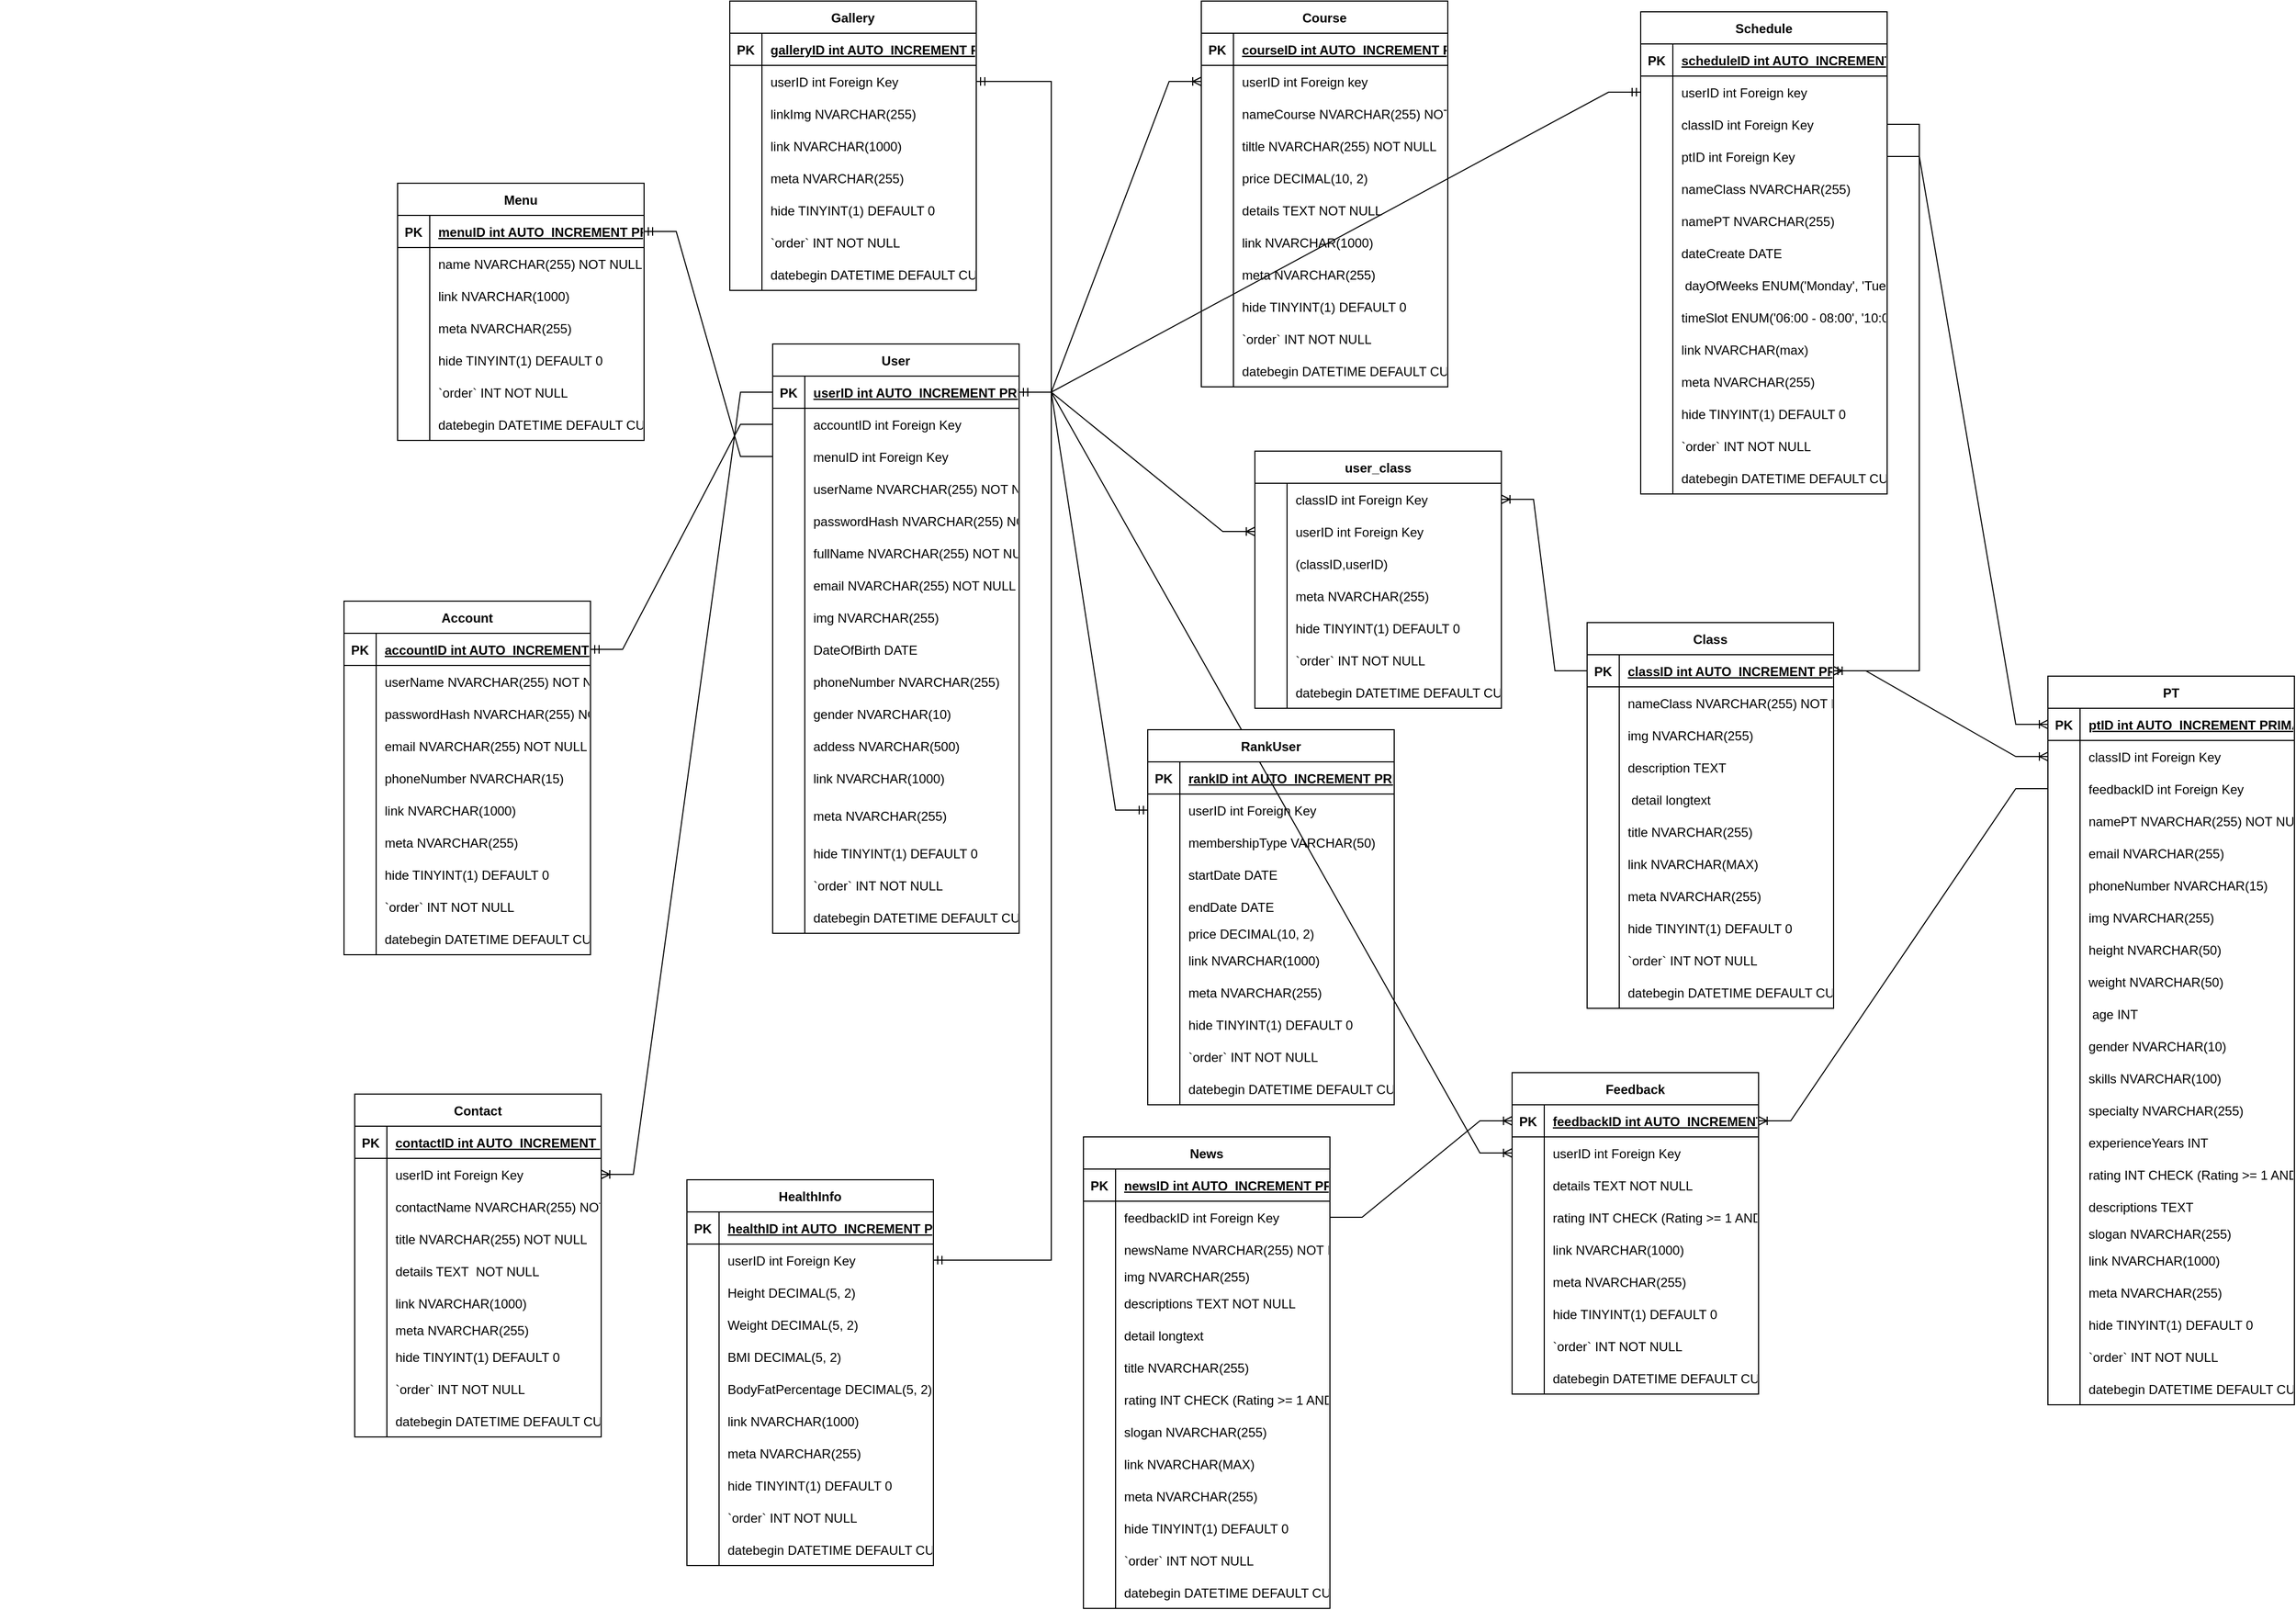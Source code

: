 <mxfile version="24.7.17">
  <diagram id="R2lEEEUBdFMjLlhIrx00" name="Page-1">
    <mxGraphModel dx="2503" dy="870" grid="1" gridSize="10" guides="1" tooltips="1" connect="1" arrows="1" fold="1" page="1" pageScale="1" pageWidth="850" pageHeight="1100" math="0" shadow="0" extFonts="Permanent Marker^https://fonts.googleapis.com/css?family=Permanent+Marker">
      <root>
        <mxCell id="0" />
        <mxCell id="1" parent="0" />
        <mxCell id="C-vyLk0tnHw3VtMMgP7b-23" value="Menu" style="shape=table;startSize=30;container=1;collapsible=1;childLayout=tableLayout;fixedRows=1;rowLines=0;fontStyle=1;align=center;resizeLast=1;" parent="1" vertex="1">
          <mxGeometry x="490" y="210" width="230" height="240" as="geometry">
            <mxRectangle x="120" y="120" width="70" height="30" as="alternateBounds" />
          </mxGeometry>
        </mxCell>
        <mxCell id="C-vyLk0tnHw3VtMMgP7b-24" value="" style="shape=partialRectangle;collapsible=0;dropTarget=0;pointerEvents=0;fillColor=none;points=[[0,0.5],[1,0.5]];portConstraint=eastwest;top=0;left=0;right=0;bottom=1;" parent="C-vyLk0tnHw3VtMMgP7b-23" vertex="1">
          <mxGeometry y="30" width="230" height="30" as="geometry" />
        </mxCell>
        <mxCell id="C-vyLk0tnHw3VtMMgP7b-25" value="PK" style="shape=partialRectangle;overflow=hidden;connectable=0;fillColor=none;top=0;left=0;bottom=0;right=0;fontStyle=1;" parent="C-vyLk0tnHw3VtMMgP7b-24" vertex="1">
          <mxGeometry width="30" height="30" as="geometry">
            <mxRectangle width="30" height="30" as="alternateBounds" />
          </mxGeometry>
        </mxCell>
        <mxCell id="C-vyLk0tnHw3VtMMgP7b-26" value="menuID int AUTO_INCREMENT PRIMARY KEY " style="shape=partialRectangle;overflow=hidden;connectable=0;fillColor=none;top=0;left=0;bottom=0;right=0;align=left;spacingLeft=6;fontStyle=5;" parent="C-vyLk0tnHw3VtMMgP7b-24" vertex="1">
          <mxGeometry x="30" width="200" height="30" as="geometry">
            <mxRectangle width="200" height="30" as="alternateBounds" />
          </mxGeometry>
        </mxCell>
        <mxCell id="C-vyLk0tnHw3VtMMgP7b-27" value="" style="shape=partialRectangle;collapsible=0;dropTarget=0;pointerEvents=0;fillColor=none;points=[[0,0.5],[1,0.5]];portConstraint=eastwest;top=0;left=0;right=0;bottom=0;" parent="C-vyLk0tnHw3VtMMgP7b-23" vertex="1">
          <mxGeometry y="60" width="230" height="30" as="geometry" />
        </mxCell>
        <mxCell id="C-vyLk0tnHw3VtMMgP7b-28" value="" style="shape=partialRectangle;overflow=hidden;connectable=0;fillColor=none;top=0;left=0;bottom=0;right=0;" parent="C-vyLk0tnHw3VtMMgP7b-27" vertex="1">
          <mxGeometry width="30" height="30" as="geometry">
            <mxRectangle width="30" height="30" as="alternateBounds" />
          </mxGeometry>
        </mxCell>
        <mxCell id="C-vyLk0tnHw3VtMMgP7b-29" value="name NVARCHAR(255) NOT NULL" style="shape=partialRectangle;overflow=hidden;connectable=0;fillColor=none;top=0;left=0;bottom=0;right=0;align=left;spacingLeft=6;" parent="C-vyLk0tnHw3VtMMgP7b-27" vertex="1">
          <mxGeometry x="30" width="200" height="30" as="geometry">
            <mxRectangle width="200" height="30" as="alternateBounds" />
          </mxGeometry>
        </mxCell>
        <mxCell id="BMslZucCNmEB1g_OwzZq-125" value="" style="shape=partialRectangle;collapsible=0;dropTarget=0;pointerEvents=0;fillColor=none;points=[[0,0.5],[1,0.5]];portConstraint=eastwest;top=0;left=0;right=0;bottom=0;" parent="C-vyLk0tnHw3VtMMgP7b-23" vertex="1">
          <mxGeometry y="90" width="230" height="30" as="geometry" />
        </mxCell>
        <mxCell id="BMslZucCNmEB1g_OwzZq-126" value="" style="shape=partialRectangle;overflow=hidden;connectable=0;fillColor=none;top=0;left=0;bottom=0;right=0;" parent="BMslZucCNmEB1g_OwzZq-125" vertex="1">
          <mxGeometry width="30" height="30" as="geometry">
            <mxRectangle width="30" height="30" as="alternateBounds" />
          </mxGeometry>
        </mxCell>
        <mxCell id="BMslZucCNmEB1g_OwzZq-127" value="link NVARCHAR(1000)" style="shape=partialRectangle;overflow=hidden;connectable=0;fillColor=none;top=0;left=0;bottom=0;right=0;align=left;spacingLeft=6;" parent="BMslZucCNmEB1g_OwzZq-125" vertex="1">
          <mxGeometry x="30" width="200" height="30" as="geometry">
            <mxRectangle width="200" height="30" as="alternateBounds" />
          </mxGeometry>
        </mxCell>
        <mxCell id="BMslZucCNmEB1g_OwzZq-128" value="" style="shape=partialRectangle;collapsible=0;dropTarget=0;pointerEvents=0;fillColor=none;points=[[0,0.5],[1,0.5]];portConstraint=eastwest;top=0;left=0;right=0;bottom=0;" parent="C-vyLk0tnHw3VtMMgP7b-23" vertex="1">
          <mxGeometry y="120" width="230" height="30" as="geometry" />
        </mxCell>
        <mxCell id="BMslZucCNmEB1g_OwzZq-129" value="" style="shape=partialRectangle;overflow=hidden;connectable=0;fillColor=none;top=0;left=0;bottom=0;right=0;" parent="BMslZucCNmEB1g_OwzZq-128" vertex="1">
          <mxGeometry width="30" height="30" as="geometry">
            <mxRectangle width="30" height="30" as="alternateBounds" />
          </mxGeometry>
        </mxCell>
        <mxCell id="BMslZucCNmEB1g_OwzZq-130" value="meta NVARCHAR(255)" style="shape=partialRectangle;overflow=hidden;connectable=0;fillColor=none;top=0;left=0;bottom=0;right=0;align=left;spacingLeft=6;" parent="BMslZucCNmEB1g_OwzZq-128" vertex="1">
          <mxGeometry x="30" width="200" height="30" as="geometry">
            <mxRectangle width="200" height="30" as="alternateBounds" />
          </mxGeometry>
        </mxCell>
        <mxCell id="BMslZucCNmEB1g_OwzZq-144" value="" style="shape=partialRectangle;collapsible=0;dropTarget=0;pointerEvents=0;fillColor=none;points=[[0,0.5],[1,0.5]];portConstraint=eastwest;top=0;left=0;right=0;bottom=0;" parent="C-vyLk0tnHw3VtMMgP7b-23" vertex="1">
          <mxGeometry y="150" width="230" height="30" as="geometry" />
        </mxCell>
        <mxCell id="BMslZucCNmEB1g_OwzZq-145" value="" style="shape=partialRectangle;overflow=hidden;connectable=0;fillColor=none;top=0;left=0;bottom=0;right=0;" parent="BMslZucCNmEB1g_OwzZq-144" vertex="1">
          <mxGeometry width="30" height="30" as="geometry">
            <mxRectangle width="30" height="30" as="alternateBounds" />
          </mxGeometry>
        </mxCell>
        <mxCell id="BMslZucCNmEB1g_OwzZq-146" value="hide TINYINT(1) DEFAULT 0" style="shape=partialRectangle;overflow=hidden;connectable=0;fillColor=none;top=0;left=0;bottom=0;right=0;align=left;spacingLeft=6;" parent="BMslZucCNmEB1g_OwzZq-144" vertex="1">
          <mxGeometry x="30" width="200" height="30" as="geometry">
            <mxRectangle width="200" height="30" as="alternateBounds" />
          </mxGeometry>
        </mxCell>
        <mxCell id="BMslZucCNmEB1g_OwzZq-147" value="" style="shape=partialRectangle;collapsible=0;dropTarget=0;pointerEvents=0;fillColor=none;points=[[0,0.5],[1,0.5]];portConstraint=eastwest;top=0;left=0;right=0;bottom=0;" parent="C-vyLk0tnHw3VtMMgP7b-23" vertex="1">
          <mxGeometry y="180" width="230" height="30" as="geometry" />
        </mxCell>
        <mxCell id="BMslZucCNmEB1g_OwzZq-148" value="" style="shape=partialRectangle;overflow=hidden;connectable=0;fillColor=none;top=0;left=0;bottom=0;right=0;" parent="BMslZucCNmEB1g_OwzZq-147" vertex="1">
          <mxGeometry width="30" height="30" as="geometry">
            <mxRectangle width="30" height="30" as="alternateBounds" />
          </mxGeometry>
        </mxCell>
        <mxCell id="BMslZucCNmEB1g_OwzZq-149" value="`order` INT NOT NULL              " style="shape=partialRectangle;overflow=hidden;connectable=0;fillColor=none;top=0;left=0;bottom=0;right=0;align=left;spacingLeft=6;" parent="BMslZucCNmEB1g_OwzZq-147" vertex="1">
          <mxGeometry x="30" width="200" height="30" as="geometry">
            <mxRectangle width="200" height="30" as="alternateBounds" />
          </mxGeometry>
        </mxCell>
        <mxCell id="BMslZucCNmEB1g_OwzZq-150" value="" style="shape=partialRectangle;collapsible=0;dropTarget=0;pointerEvents=0;fillColor=none;points=[[0,0.5],[1,0.5]];portConstraint=eastwest;top=0;left=0;right=0;bottom=0;" parent="C-vyLk0tnHw3VtMMgP7b-23" vertex="1">
          <mxGeometry y="210" width="230" height="30" as="geometry" />
        </mxCell>
        <mxCell id="BMslZucCNmEB1g_OwzZq-151" value="" style="shape=partialRectangle;overflow=hidden;connectable=0;fillColor=none;top=0;left=0;bottom=0;right=0;" parent="BMslZucCNmEB1g_OwzZq-150" vertex="1">
          <mxGeometry width="30" height="30" as="geometry">
            <mxRectangle width="30" height="30" as="alternateBounds" />
          </mxGeometry>
        </mxCell>
        <mxCell id="BMslZucCNmEB1g_OwzZq-152" value="datebegin DATETIME DEFAULT CURRENT_TIMESTAMP  " style="shape=partialRectangle;overflow=hidden;connectable=0;fillColor=none;top=0;left=0;bottom=0;right=0;align=left;spacingLeft=6;" parent="BMslZucCNmEB1g_OwzZq-150" vertex="1">
          <mxGeometry x="30" width="200" height="30" as="geometry">
            <mxRectangle width="200" height="30" as="alternateBounds" />
          </mxGeometry>
        </mxCell>
        <mxCell id="BMslZucCNmEB1g_OwzZq-24" value="" style="shape=partialRectangle;collapsible=0;dropTarget=0;pointerEvents=0;fillColor=none;points=[[0,0.5],[1,0.5]];portConstraint=eastwest;top=0;left=0;right=0;bottom=0;" parent="1" vertex="1">
          <mxGeometry x="120" y="240" width="230" height="30" as="geometry" />
        </mxCell>
        <mxCell id="BMslZucCNmEB1g_OwzZq-25" value="" style="shape=partialRectangle;overflow=hidden;connectable=0;fillColor=none;top=0;left=0;bottom=0;right=0;" parent="BMslZucCNmEB1g_OwzZq-24" vertex="1">
          <mxGeometry width="30" height="30" as="geometry">
            <mxRectangle width="30" height="30" as="alternateBounds" />
          </mxGeometry>
        </mxCell>
        <mxCell id="BMslZucCNmEB1g_OwzZq-27" value="" style="shape=partialRectangle;collapsible=0;dropTarget=0;pointerEvents=0;fillColor=none;points=[[0,0.5],[1,0.5]];portConstraint=eastwest;top=0;left=0;right=0;bottom=0;" parent="1" vertex="1">
          <mxGeometry x="120" y="270" width="230" height="30" as="geometry" />
        </mxCell>
        <mxCell id="BMslZucCNmEB1g_OwzZq-28" value="" style="shape=partialRectangle;overflow=hidden;connectable=0;fillColor=none;top=0;left=0;bottom=0;right=0;" parent="BMslZucCNmEB1g_OwzZq-27" vertex="1">
          <mxGeometry width="30" height="30" as="geometry">
            <mxRectangle width="30" height="30" as="alternateBounds" />
          </mxGeometry>
        </mxCell>
        <mxCell id="BMslZucCNmEB1g_OwzZq-30" value="" style="shape=partialRectangle;collapsible=0;dropTarget=0;pointerEvents=0;fillColor=none;points=[[0,0.5],[1,0.5]];portConstraint=eastwest;top=0;left=0;right=0;bottom=0;" parent="1" vertex="1">
          <mxGeometry x="120" y="300" width="230" height="30" as="geometry" />
        </mxCell>
        <mxCell id="BMslZucCNmEB1g_OwzZq-31" value="" style="shape=partialRectangle;overflow=hidden;connectable=0;fillColor=none;top=0;left=0;bottom=0;right=0;" parent="BMslZucCNmEB1g_OwzZq-30" vertex="1">
          <mxGeometry width="30" height="30" as="geometry">
            <mxRectangle width="30" height="30" as="alternateBounds" />
          </mxGeometry>
        </mxCell>
        <mxCell id="BMslZucCNmEB1g_OwzZq-33" value="" style="shape=partialRectangle;collapsible=0;dropTarget=0;pointerEvents=0;fillColor=none;points=[[0,0.5],[1,0.5]];portConstraint=eastwest;top=0;left=0;right=0;bottom=0;" parent="1" vertex="1">
          <mxGeometry x="120" y="330" width="230" height="30" as="geometry" />
        </mxCell>
        <mxCell id="BMslZucCNmEB1g_OwzZq-34" value="" style="shape=partialRectangle;overflow=hidden;connectable=0;fillColor=none;top=0;left=0;bottom=0;right=0;" parent="BMslZucCNmEB1g_OwzZq-33" vertex="1">
          <mxGeometry width="30" height="30" as="geometry">
            <mxRectangle width="30" height="30" as="alternateBounds" />
          </mxGeometry>
        </mxCell>
        <object label="News" name="nvarchar(255)" id="BMslZucCNmEB1g_OwzZq-43">
          <mxCell style="shape=table;startSize=30;container=1;collapsible=1;childLayout=tableLayout;fixedRows=1;rowLines=0;fontStyle=1;align=center;resizeLast=1;" parent="1" vertex="1">
            <mxGeometry x="1130" y="1100" width="230" height="440" as="geometry">
              <mxRectangle x="120" y="120" width="70" height="30" as="alternateBounds" />
            </mxGeometry>
          </mxCell>
        </object>
        <mxCell id="BMslZucCNmEB1g_OwzZq-44" value="" style="shape=partialRectangle;collapsible=0;dropTarget=0;pointerEvents=0;fillColor=none;points=[[0,0.5],[1,0.5]];portConstraint=eastwest;top=0;left=0;right=0;bottom=1;" parent="BMslZucCNmEB1g_OwzZq-43" vertex="1">
          <mxGeometry y="30" width="230" height="30" as="geometry" />
        </mxCell>
        <mxCell id="BMslZucCNmEB1g_OwzZq-45" value="PK" style="shape=partialRectangle;overflow=hidden;connectable=0;fillColor=none;top=0;left=0;bottom=0;right=0;fontStyle=1;" parent="BMslZucCNmEB1g_OwzZq-44" vertex="1">
          <mxGeometry width="30" height="30" as="geometry">
            <mxRectangle width="30" height="30" as="alternateBounds" />
          </mxGeometry>
        </mxCell>
        <mxCell id="BMslZucCNmEB1g_OwzZq-46" value="newsID int AUTO_INCREMENT PRIMARY KEY " style="shape=partialRectangle;overflow=hidden;connectable=0;fillColor=none;top=0;left=0;bottom=0;right=0;align=left;spacingLeft=6;fontStyle=5;" parent="BMslZucCNmEB1g_OwzZq-44" vertex="1">
          <mxGeometry x="30" width="200" height="30" as="geometry">
            <mxRectangle width="200" height="30" as="alternateBounds" />
          </mxGeometry>
        </mxCell>
        <mxCell id="BMslZucCNmEB1g_OwzZq-372" value="" style="shape=partialRectangle;collapsible=0;dropTarget=0;pointerEvents=0;fillColor=none;points=[[0,0.5],[1,0.5]];portConstraint=eastwest;top=0;left=0;right=0;bottom=0;" parent="BMslZucCNmEB1g_OwzZq-43" vertex="1">
          <mxGeometry y="60" width="230" height="30" as="geometry" />
        </mxCell>
        <mxCell id="BMslZucCNmEB1g_OwzZq-373" value="" style="shape=partialRectangle;overflow=hidden;connectable=0;fillColor=none;top=0;left=0;bottom=0;right=0;" parent="BMslZucCNmEB1g_OwzZq-372" vertex="1">
          <mxGeometry width="30" height="30" as="geometry">
            <mxRectangle width="30" height="30" as="alternateBounds" />
          </mxGeometry>
        </mxCell>
        <mxCell id="BMslZucCNmEB1g_OwzZq-374" value="feedbackID int Foreign Key" style="shape=partialRectangle;overflow=hidden;connectable=0;fillColor=none;top=0;left=0;bottom=0;right=0;align=left;spacingLeft=6;" parent="BMslZucCNmEB1g_OwzZq-372" vertex="1">
          <mxGeometry x="30" width="200" height="30" as="geometry">
            <mxRectangle width="200" height="30" as="alternateBounds" />
          </mxGeometry>
        </mxCell>
        <mxCell id="BMslZucCNmEB1g_OwzZq-47" value="" style="shape=partialRectangle;collapsible=0;dropTarget=0;pointerEvents=0;fillColor=none;points=[[0,0.5],[1,0.5]];portConstraint=eastwest;top=0;left=0;right=0;bottom=0;" parent="BMslZucCNmEB1g_OwzZq-43" vertex="1">
          <mxGeometry y="90" width="230" height="30" as="geometry" />
        </mxCell>
        <mxCell id="BMslZucCNmEB1g_OwzZq-48" value="" style="shape=partialRectangle;overflow=hidden;connectable=0;fillColor=none;top=0;left=0;bottom=0;right=0;" parent="BMslZucCNmEB1g_OwzZq-47" vertex="1">
          <mxGeometry width="30" height="30" as="geometry">
            <mxRectangle width="30" height="30" as="alternateBounds" />
          </mxGeometry>
        </mxCell>
        <mxCell id="BMslZucCNmEB1g_OwzZq-49" value="newsName NVARCHAR(255) NOT NULL" style="shape=partialRectangle;overflow=hidden;connectable=0;fillColor=none;top=0;left=0;bottom=0;right=0;align=left;spacingLeft=6;" parent="BMslZucCNmEB1g_OwzZq-47" vertex="1">
          <mxGeometry x="30" width="200" height="30" as="geometry">
            <mxRectangle width="200" height="30" as="alternateBounds" />
          </mxGeometry>
        </mxCell>
        <mxCell id="BMslZucCNmEB1g_OwzZq-160" value="" style="shape=partialRectangle;collapsible=0;dropTarget=0;pointerEvents=0;fillColor=none;points=[[0,0.5],[1,0.5]];portConstraint=eastwest;top=0;left=0;right=0;bottom=0;" parent="BMslZucCNmEB1g_OwzZq-43" vertex="1">
          <mxGeometry y="120" width="230" height="20" as="geometry" />
        </mxCell>
        <mxCell id="BMslZucCNmEB1g_OwzZq-161" value="" style="shape=partialRectangle;overflow=hidden;connectable=0;fillColor=none;top=0;left=0;bottom=0;right=0;" parent="BMslZucCNmEB1g_OwzZq-160" vertex="1">
          <mxGeometry width="30" height="20" as="geometry">
            <mxRectangle width="30" height="20" as="alternateBounds" />
          </mxGeometry>
        </mxCell>
        <mxCell id="BMslZucCNmEB1g_OwzZq-162" value="img NVARCHAR(255)" style="shape=partialRectangle;overflow=hidden;connectable=0;fillColor=none;top=0;left=0;bottom=0;right=0;align=left;spacingLeft=6;" parent="BMslZucCNmEB1g_OwzZq-160" vertex="1">
          <mxGeometry x="30" width="200" height="20" as="geometry">
            <mxRectangle width="200" height="20" as="alternateBounds" />
          </mxGeometry>
        </mxCell>
        <mxCell id="BMslZucCNmEB1g_OwzZq-163" value="" style="shape=partialRectangle;collapsible=0;dropTarget=0;pointerEvents=0;fillColor=none;points=[[0,0.5],[1,0.5]];portConstraint=eastwest;top=0;left=0;right=0;bottom=0;" parent="BMslZucCNmEB1g_OwzZq-43" vertex="1">
          <mxGeometry y="140" width="230" height="30" as="geometry" />
        </mxCell>
        <mxCell id="BMslZucCNmEB1g_OwzZq-164" value="" style="shape=partialRectangle;overflow=hidden;connectable=0;fillColor=none;top=0;left=0;bottom=0;right=0;" parent="BMslZucCNmEB1g_OwzZq-163" vertex="1">
          <mxGeometry width="30" height="30" as="geometry">
            <mxRectangle width="30" height="30" as="alternateBounds" />
          </mxGeometry>
        </mxCell>
        <mxCell id="BMslZucCNmEB1g_OwzZq-165" value="descriptions TEXT NOT NULL" style="shape=partialRectangle;overflow=hidden;connectable=0;fillColor=none;top=0;left=0;bottom=0;right=0;align=left;spacingLeft=6;" parent="BMslZucCNmEB1g_OwzZq-163" vertex="1">
          <mxGeometry x="30" width="200" height="30" as="geometry">
            <mxRectangle width="200" height="30" as="alternateBounds" />
          </mxGeometry>
        </mxCell>
        <mxCell id="BMslZucCNmEB1g_OwzZq-166" value="" style="shape=partialRectangle;collapsible=0;dropTarget=0;pointerEvents=0;fillColor=none;points=[[0,0.5],[1,0.5]];portConstraint=eastwest;top=0;left=0;right=0;bottom=0;" parent="BMslZucCNmEB1g_OwzZq-43" vertex="1">
          <mxGeometry y="170" width="230" height="30" as="geometry" />
        </mxCell>
        <mxCell id="BMslZucCNmEB1g_OwzZq-167" value="" style="shape=partialRectangle;overflow=hidden;connectable=0;fillColor=none;top=0;left=0;bottom=0;right=0;" parent="BMslZucCNmEB1g_OwzZq-166" vertex="1">
          <mxGeometry width="30" height="30" as="geometry">
            <mxRectangle width="30" height="30" as="alternateBounds" />
          </mxGeometry>
        </mxCell>
        <mxCell id="BMslZucCNmEB1g_OwzZq-168" value="detail longtext" style="shape=partialRectangle;overflow=hidden;connectable=0;fillColor=none;top=0;left=0;bottom=0;right=0;align=left;spacingLeft=6;" parent="BMslZucCNmEB1g_OwzZq-166" vertex="1">
          <mxGeometry x="30" width="200" height="30" as="geometry">
            <mxRectangle width="200" height="30" as="alternateBounds" />
          </mxGeometry>
        </mxCell>
        <mxCell id="BMslZucCNmEB1g_OwzZq-384" value="" style="shape=partialRectangle;collapsible=0;dropTarget=0;pointerEvents=0;fillColor=none;points=[[0,0.5],[1,0.5]];portConstraint=eastwest;top=0;left=0;right=0;bottom=0;" parent="BMslZucCNmEB1g_OwzZq-43" vertex="1">
          <mxGeometry y="200" width="230" height="30" as="geometry" />
        </mxCell>
        <mxCell id="BMslZucCNmEB1g_OwzZq-385" value="" style="shape=partialRectangle;overflow=hidden;connectable=0;fillColor=none;top=0;left=0;bottom=0;right=0;" parent="BMslZucCNmEB1g_OwzZq-384" vertex="1">
          <mxGeometry width="30" height="30" as="geometry">
            <mxRectangle width="30" height="30" as="alternateBounds" />
          </mxGeometry>
        </mxCell>
        <mxCell id="BMslZucCNmEB1g_OwzZq-386" value="title NVARCHAR(255)" style="shape=partialRectangle;overflow=hidden;connectable=0;fillColor=none;top=0;left=0;bottom=0;right=0;align=left;spacingLeft=6;" parent="BMslZucCNmEB1g_OwzZq-384" vertex="1">
          <mxGeometry x="30" width="200" height="30" as="geometry">
            <mxRectangle width="200" height="30" as="alternateBounds" />
          </mxGeometry>
        </mxCell>
        <mxCell id="BMslZucCNmEB1g_OwzZq-378" value="" style="shape=partialRectangle;collapsible=0;dropTarget=0;pointerEvents=0;fillColor=none;points=[[0,0.5],[1,0.5]];portConstraint=eastwest;top=0;left=0;right=0;bottom=0;" parent="BMslZucCNmEB1g_OwzZq-43" vertex="1">
          <mxGeometry y="230" width="230" height="30" as="geometry" />
        </mxCell>
        <mxCell id="BMslZucCNmEB1g_OwzZq-379" value="" style="shape=partialRectangle;overflow=hidden;connectable=0;fillColor=none;top=0;left=0;bottom=0;right=0;" parent="BMslZucCNmEB1g_OwzZq-378" vertex="1">
          <mxGeometry width="30" height="30" as="geometry">
            <mxRectangle width="30" height="30" as="alternateBounds" />
          </mxGeometry>
        </mxCell>
        <mxCell id="BMslZucCNmEB1g_OwzZq-380" value="rating INT CHECK (Rating &gt;= 1 AND Rating &lt;= 5)" style="shape=partialRectangle;overflow=hidden;connectable=0;fillColor=none;top=0;left=0;bottom=0;right=0;align=left;spacingLeft=6;" parent="BMslZucCNmEB1g_OwzZq-378" vertex="1">
          <mxGeometry x="30" width="200" height="30" as="geometry">
            <mxRectangle width="200" height="30" as="alternateBounds" />
          </mxGeometry>
        </mxCell>
        <mxCell id="BMslZucCNmEB1g_OwzZq-381" value="" style="shape=partialRectangle;collapsible=0;dropTarget=0;pointerEvents=0;fillColor=none;points=[[0,0.5],[1,0.5]];portConstraint=eastwest;top=0;left=0;right=0;bottom=0;" parent="BMslZucCNmEB1g_OwzZq-43" vertex="1">
          <mxGeometry y="260" width="230" height="30" as="geometry" />
        </mxCell>
        <mxCell id="BMslZucCNmEB1g_OwzZq-382" value="" style="shape=partialRectangle;overflow=hidden;connectable=0;fillColor=none;top=0;left=0;bottom=0;right=0;" parent="BMslZucCNmEB1g_OwzZq-381" vertex="1">
          <mxGeometry width="30" height="30" as="geometry">
            <mxRectangle width="30" height="30" as="alternateBounds" />
          </mxGeometry>
        </mxCell>
        <mxCell id="BMslZucCNmEB1g_OwzZq-383" value="slogan NVARCHAR(255)" style="shape=partialRectangle;overflow=hidden;connectable=0;fillColor=none;top=0;left=0;bottom=0;right=0;align=left;spacingLeft=6;" parent="BMslZucCNmEB1g_OwzZq-381" vertex="1">
          <mxGeometry x="30" width="200" height="30" as="geometry">
            <mxRectangle width="200" height="30" as="alternateBounds" />
          </mxGeometry>
        </mxCell>
        <mxCell id="BMslZucCNmEB1g_OwzZq-169" value="" style="shape=partialRectangle;collapsible=0;dropTarget=0;pointerEvents=0;fillColor=none;points=[[0,0.5],[1,0.5]];portConstraint=eastwest;top=0;left=0;right=0;bottom=0;" parent="BMslZucCNmEB1g_OwzZq-43" vertex="1">
          <mxGeometry y="290" width="230" height="30" as="geometry" />
        </mxCell>
        <mxCell id="BMslZucCNmEB1g_OwzZq-170" value="" style="shape=partialRectangle;overflow=hidden;connectable=0;fillColor=none;top=0;left=0;bottom=0;right=0;" parent="BMslZucCNmEB1g_OwzZq-169" vertex="1">
          <mxGeometry width="30" height="30" as="geometry">
            <mxRectangle width="30" height="30" as="alternateBounds" />
          </mxGeometry>
        </mxCell>
        <mxCell id="BMslZucCNmEB1g_OwzZq-171" value="link NVARCHAR(MAX)" style="shape=partialRectangle;overflow=hidden;connectable=0;fillColor=none;top=0;left=0;bottom=0;right=0;align=left;spacingLeft=6;" parent="BMslZucCNmEB1g_OwzZq-169" vertex="1">
          <mxGeometry x="30" width="200" height="30" as="geometry">
            <mxRectangle width="200" height="30" as="alternateBounds" />
          </mxGeometry>
        </mxCell>
        <mxCell id="BMslZucCNmEB1g_OwzZq-172" value="" style="shape=partialRectangle;collapsible=0;dropTarget=0;pointerEvents=0;fillColor=none;points=[[0,0.5],[1,0.5]];portConstraint=eastwest;top=0;left=0;right=0;bottom=0;" parent="BMslZucCNmEB1g_OwzZq-43" vertex="1">
          <mxGeometry y="320" width="230" height="30" as="geometry" />
        </mxCell>
        <mxCell id="BMslZucCNmEB1g_OwzZq-173" value="" style="shape=partialRectangle;overflow=hidden;connectable=0;fillColor=none;top=0;left=0;bottom=0;right=0;" parent="BMslZucCNmEB1g_OwzZq-172" vertex="1">
          <mxGeometry width="30" height="30" as="geometry">
            <mxRectangle width="30" height="30" as="alternateBounds" />
          </mxGeometry>
        </mxCell>
        <mxCell id="BMslZucCNmEB1g_OwzZq-174" value="meta NVARCHAR(255)" style="shape=partialRectangle;overflow=hidden;connectable=0;fillColor=none;top=0;left=0;bottom=0;right=0;align=left;spacingLeft=6;" parent="BMslZucCNmEB1g_OwzZq-172" vertex="1">
          <mxGeometry x="30" width="200" height="30" as="geometry">
            <mxRectangle width="200" height="30" as="alternateBounds" />
          </mxGeometry>
        </mxCell>
        <mxCell id="BMslZucCNmEB1g_OwzZq-175" value="" style="shape=partialRectangle;collapsible=0;dropTarget=0;pointerEvents=0;fillColor=none;points=[[0,0.5],[1,0.5]];portConstraint=eastwest;top=0;left=0;right=0;bottom=0;" parent="BMslZucCNmEB1g_OwzZq-43" vertex="1">
          <mxGeometry y="350" width="230" height="30" as="geometry" />
        </mxCell>
        <mxCell id="BMslZucCNmEB1g_OwzZq-176" value="" style="shape=partialRectangle;overflow=hidden;connectable=0;fillColor=none;top=0;left=0;bottom=0;right=0;" parent="BMslZucCNmEB1g_OwzZq-175" vertex="1">
          <mxGeometry width="30" height="30" as="geometry">
            <mxRectangle width="30" height="30" as="alternateBounds" />
          </mxGeometry>
        </mxCell>
        <mxCell id="BMslZucCNmEB1g_OwzZq-177" value="hide TINYINT(1) DEFAULT 0" style="shape=partialRectangle;overflow=hidden;connectable=0;fillColor=none;top=0;left=0;bottom=0;right=0;align=left;spacingLeft=6;" parent="BMslZucCNmEB1g_OwzZq-175" vertex="1">
          <mxGeometry x="30" width="200" height="30" as="geometry">
            <mxRectangle width="200" height="30" as="alternateBounds" />
          </mxGeometry>
        </mxCell>
        <mxCell id="BMslZucCNmEB1g_OwzZq-181" value="" style="shape=partialRectangle;collapsible=0;dropTarget=0;pointerEvents=0;fillColor=none;points=[[0,0.5],[1,0.5]];portConstraint=eastwest;top=0;left=0;right=0;bottom=0;" parent="BMslZucCNmEB1g_OwzZq-43" vertex="1">
          <mxGeometry y="380" width="230" height="30" as="geometry" />
        </mxCell>
        <mxCell id="BMslZucCNmEB1g_OwzZq-182" value="" style="shape=partialRectangle;overflow=hidden;connectable=0;fillColor=none;top=0;left=0;bottom=0;right=0;" parent="BMslZucCNmEB1g_OwzZq-181" vertex="1">
          <mxGeometry width="30" height="30" as="geometry">
            <mxRectangle width="30" height="30" as="alternateBounds" />
          </mxGeometry>
        </mxCell>
        <mxCell id="BMslZucCNmEB1g_OwzZq-183" value="`order` INT NOT NULL              " style="shape=partialRectangle;overflow=hidden;connectable=0;fillColor=none;top=0;left=0;bottom=0;right=0;align=left;spacingLeft=6;" parent="BMslZucCNmEB1g_OwzZq-181" vertex="1">
          <mxGeometry x="30" width="200" height="30" as="geometry">
            <mxRectangle width="200" height="30" as="alternateBounds" />
          </mxGeometry>
        </mxCell>
        <mxCell id="BMslZucCNmEB1g_OwzZq-184" value="" style="shape=partialRectangle;collapsible=0;dropTarget=0;pointerEvents=0;fillColor=none;points=[[0,0.5],[1,0.5]];portConstraint=eastwest;top=0;left=0;right=0;bottom=0;" parent="BMslZucCNmEB1g_OwzZq-43" vertex="1">
          <mxGeometry y="410" width="230" height="30" as="geometry" />
        </mxCell>
        <mxCell id="BMslZucCNmEB1g_OwzZq-185" value="" style="shape=partialRectangle;overflow=hidden;connectable=0;fillColor=none;top=0;left=0;bottom=0;right=0;" parent="BMslZucCNmEB1g_OwzZq-184" vertex="1">
          <mxGeometry width="30" height="30" as="geometry">
            <mxRectangle width="30" height="30" as="alternateBounds" />
          </mxGeometry>
        </mxCell>
        <mxCell id="BMslZucCNmEB1g_OwzZq-186" value="datebegin DATETIME DEFAULT CURRENT_TIMESTAMP  " style="shape=partialRectangle;overflow=hidden;connectable=0;fillColor=none;top=0;left=0;bottom=0;right=0;align=left;spacingLeft=6;" parent="BMslZucCNmEB1g_OwzZq-184" vertex="1">
          <mxGeometry x="30" width="200" height="30" as="geometry">
            <mxRectangle width="200" height="30" as="alternateBounds" />
          </mxGeometry>
        </mxCell>
        <object label="Class" name="nvarchar(255)" id="BMslZucCNmEB1g_OwzZq-187">
          <mxCell style="shape=table;startSize=30;container=1;collapsible=1;childLayout=tableLayout;fixedRows=1;rowLines=0;fontStyle=1;align=center;resizeLast=1;" parent="1" vertex="1">
            <mxGeometry x="1600" y="620" width="230" height="360" as="geometry">
              <mxRectangle x="120" y="120" width="70" height="30" as="alternateBounds" />
            </mxGeometry>
          </mxCell>
        </object>
        <mxCell id="BMslZucCNmEB1g_OwzZq-188" value="" style="shape=partialRectangle;collapsible=0;dropTarget=0;pointerEvents=0;fillColor=none;points=[[0,0.5],[1,0.5]];portConstraint=eastwest;top=0;left=0;right=0;bottom=1;" parent="BMslZucCNmEB1g_OwzZq-187" vertex="1">
          <mxGeometry y="30" width="230" height="30" as="geometry" />
        </mxCell>
        <mxCell id="BMslZucCNmEB1g_OwzZq-189" value="PK" style="shape=partialRectangle;overflow=hidden;connectable=0;fillColor=none;top=0;left=0;bottom=0;right=0;fontStyle=1;" parent="BMslZucCNmEB1g_OwzZq-188" vertex="1">
          <mxGeometry width="30" height="30" as="geometry">
            <mxRectangle width="30" height="30" as="alternateBounds" />
          </mxGeometry>
        </mxCell>
        <mxCell id="BMslZucCNmEB1g_OwzZq-190" value="classID int AUTO_INCREMENT PRIMARY KEY " style="shape=partialRectangle;overflow=hidden;connectable=0;fillColor=none;top=0;left=0;bottom=0;right=0;align=left;spacingLeft=6;fontStyle=5;" parent="BMslZucCNmEB1g_OwzZq-188" vertex="1">
          <mxGeometry x="30" width="200" height="30" as="geometry">
            <mxRectangle width="200" height="30" as="alternateBounds" />
          </mxGeometry>
        </mxCell>
        <mxCell id="BMslZucCNmEB1g_OwzZq-191" value="" style="shape=partialRectangle;collapsible=0;dropTarget=0;pointerEvents=0;fillColor=none;points=[[0,0.5],[1,0.5]];portConstraint=eastwest;top=0;left=0;right=0;bottom=0;" parent="BMslZucCNmEB1g_OwzZq-187" vertex="1">
          <mxGeometry y="60" width="230" height="30" as="geometry" />
        </mxCell>
        <mxCell id="BMslZucCNmEB1g_OwzZq-192" value="" style="shape=partialRectangle;overflow=hidden;connectable=0;fillColor=none;top=0;left=0;bottom=0;right=0;" parent="BMslZucCNmEB1g_OwzZq-191" vertex="1">
          <mxGeometry width="30" height="30" as="geometry">
            <mxRectangle width="30" height="30" as="alternateBounds" />
          </mxGeometry>
        </mxCell>
        <mxCell id="BMslZucCNmEB1g_OwzZq-193" value="nameClass NVARCHAR(255) NOT NULL" style="shape=partialRectangle;overflow=hidden;connectable=0;fillColor=none;top=0;left=0;bottom=0;right=0;align=left;spacingLeft=6;" parent="BMslZucCNmEB1g_OwzZq-191" vertex="1">
          <mxGeometry x="30" width="200" height="30" as="geometry">
            <mxRectangle width="200" height="30" as="alternateBounds" />
          </mxGeometry>
        </mxCell>
        <mxCell id="BMslZucCNmEB1g_OwzZq-194" value="" style="shape=partialRectangle;collapsible=0;dropTarget=0;pointerEvents=0;fillColor=none;points=[[0,0.5],[1,0.5]];portConstraint=eastwest;top=0;left=0;right=0;bottom=0;" parent="BMslZucCNmEB1g_OwzZq-187" vertex="1">
          <mxGeometry y="90" width="230" height="30" as="geometry" />
        </mxCell>
        <mxCell id="BMslZucCNmEB1g_OwzZq-195" value="" style="shape=partialRectangle;overflow=hidden;connectable=0;fillColor=none;top=0;left=0;bottom=0;right=0;" parent="BMslZucCNmEB1g_OwzZq-194" vertex="1">
          <mxGeometry width="30" height="30" as="geometry">
            <mxRectangle width="30" height="30" as="alternateBounds" />
          </mxGeometry>
        </mxCell>
        <mxCell id="BMslZucCNmEB1g_OwzZq-196" value="img NVARCHAR(255)" style="shape=partialRectangle;overflow=hidden;connectable=0;fillColor=none;top=0;left=0;bottom=0;right=0;align=left;spacingLeft=6;" parent="BMslZucCNmEB1g_OwzZq-194" vertex="1">
          <mxGeometry x="30" width="200" height="30" as="geometry">
            <mxRectangle width="200" height="30" as="alternateBounds" />
          </mxGeometry>
        </mxCell>
        <mxCell id="BMslZucCNmEB1g_OwzZq-197" value="" style="shape=partialRectangle;collapsible=0;dropTarget=0;pointerEvents=0;fillColor=none;points=[[0,0.5],[1,0.5]];portConstraint=eastwest;top=0;left=0;right=0;bottom=0;" parent="BMslZucCNmEB1g_OwzZq-187" vertex="1">
          <mxGeometry y="120" width="230" height="30" as="geometry" />
        </mxCell>
        <mxCell id="BMslZucCNmEB1g_OwzZq-198" value="" style="shape=partialRectangle;overflow=hidden;connectable=0;fillColor=none;top=0;left=0;bottom=0;right=0;" parent="BMslZucCNmEB1g_OwzZq-197" vertex="1">
          <mxGeometry width="30" height="30" as="geometry">
            <mxRectangle width="30" height="30" as="alternateBounds" />
          </mxGeometry>
        </mxCell>
        <mxCell id="BMslZucCNmEB1g_OwzZq-199" value="description TEXT" style="shape=partialRectangle;overflow=hidden;connectable=0;fillColor=none;top=0;left=0;bottom=0;right=0;align=left;spacingLeft=6;" parent="BMslZucCNmEB1g_OwzZq-197" vertex="1">
          <mxGeometry x="30" width="200" height="30" as="geometry">
            <mxRectangle width="200" height="30" as="alternateBounds" />
          </mxGeometry>
        </mxCell>
        <mxCell id="BMslZucCNmEB1g_OwzZq-200" value="" style="shape=partialRectangle;collapsible=0;dropTarget=0;pointerEvents=0;fillColor=none;points=[[0,0.5],[1,0.5]];portConstraint=eastwest;top=0;left=0;right=0;bottom=0;" parent="BMslZucCNmEB1g_OwzZq-187" vertex="1">
          <mxGeometry y="150" width="230" height="30" as="geometry" />
        </mxCell>
        <mxCell id="BMslZucCNmEB1g_OwzZq-201" value="" style="shape=partialRectangle;overflow=hidden;connectable=0;fillColor=none;top=0;left=0;bottom=0;right=0;" parent="BMslZucCNmEB1g_OwzZq-200" vertex="1">
          <mxGeometry width="30" height="30" as="geometry">
            <mxRectangle width="30" height="30" as="alternateBounds" />
          </mxGeometry>
        </mxCell>
        <mxCell id="BMslZucCNmEB1g_OwzZq-202" value=" detail longtext" style="shape=partialRectangle;overflow=hidden;connectable=0;fillColor=none;top=0;left=0;bottom=0;right=0;align=left;spacingLeft=6;" parent="BMslZucCNmEB1g_OwzZq-200" vertex="1">
          <mxGeometry x="30" width="200" height="30" as="geometry">
            <mxRectangle width="200" height="30" as="alternateBounds" />
          </mxGeometry>
        </mxCell>
        <mxCell id="l1ecg1v3wS2pO-qkvOe0-157" value="" style="shape=partialRectangle;collapsible=0;dropTarget=0;pointerEvents=0;fillColor=none;points=[[0,0.5],[1,0.5]];portConstraint=eastwest;top=0;left=0;right=0;bottom=0;" vertex="1" parent="BMslZucCNmEB1g_OwzZq-187">
          <mxGeometry y="180" width="230" height="30" as="geometry" />
        </mxCell>
        <mxCell id="l1ecg1v3wS2pO-qkvOe0-158" value="" style="shape=partialRectangle;overflow=hidden;connectable=0;fillColor=none;top=0;left=0;bottom=0;right=0;" vertex="1" parent="l1ecg1v3wS2pO-qkvOe0-157">
          <mxGeometry width="30" height="30" as="geometry">
            <mxRectangle width="30" height="30" as="alternateBounds" />
          </mxGeometry>
        </mxCell>
        <mxCell id="l1ecg1v3wS2pO-qkvOe0-159" value="title NVARCHAR(255)" style="shape=partialRectangle;overflow=hidden;connectable=0;fillColor=none;top=0;left=0;bottom=0;right=0;align=left;spacingLeft=6;" vertex="1" parent="l1ecg1v3wS2pO-qkvOe0-157">
          <mxGeometry x="30" width="200" height="30" as="geometry">
            <mxRectangle width="200" height="30" as="alternateBounds" />
          </mxGeometry>
        </mxCell>
        <mxCell id="BMslZucCNmEB1g_OwzZq-203" value="" style="shape=partialRectangle;collapsible=0;dropTarget=0;pointerEvents=0;fillColor=none;points=[[0,0.5],[1,0.5]];portConstraint=eastwest;top=0;left=0;right=0;bottom=0;" parent="BMslZucCNmEB1g_OwzZq-187" vertex="1">
          <mxGeometry y="210" width="230" height="30" as="geometry" />
        </mxCell>
        <mxCell id="BMslZucCNmEB1g_OwzZq-204" value="" style="shape=partialRectangle;overflow=hidden;connectable=0;fillColor=none;top=0;left=0;bottom=0;right=0;" parent="BMslZucCNmEB1g_OwzZq-203" vertex="1">
          <mxGeometry width="30" height="30" as="geometry">
            <mxRectangle width="30" height="30" as="alternateBounds" />
          </mxGeometry>
        </mxCell>
        <mxCell id="BMslZucCNmEB1g_OwzZq-205" value="link NVARCHAR(MAX)" style="shape=partialRectangle;overflow=hidden;connectable=0;fillColor=none;top=0;left=0;bottom=0;right=0;align=left;spacingLeft=6;" parent="BMslZucCNmEB1g_OwzZq-203" vertex="1">
          <mxGeometry x="30" width="200" height="30" as="geometry">
            <mxRectangle width="200" height="30" as="alternateBounds" />
          </mxGeometry>
        </mxCell>
        <mxCell id="BMslZucCNmEB1g_OwzZq-206" value="" style="shape=partialRectangle;collapsible=0;dropTarget=0;pointerEvents=0;fillColor=none;points=[[0,0.5],[1,0.5]];portConstraint=eastwest;top=0;left=0;right=0;bottom=0;" parent="BMslZucCNmEB1g_OwzZq-187" vertex="1">
          <mxGeometry y="240" width="230" height="30" as="geometry" />
        </mxCell>
        <mxCell id="BMslZucCNmEB1g_OwzZq-207" value="" style="shape=partialRectangle;overflow=hidden;connectable=0;fillColor=none;top=0;left=0;bottom=0;right=0;" parent="BMslZucCNmEB1g_OwzZq-206" vertex="1">
          <mxGeometry width="30" height="30" as="geometry">
            <mxRectangle width="30" height="30" as="alternateBounds" />
          </mxGeometry>
        </mxCell>
        <mxCell id="BMslZucCNmEB1g_OwzZq-208" value="meta NVARCHAR(255)" style="shape=partialRectangle;overflow=hidden;connectable=0;fillColor=none;top=0;left=0;bottom=0;right=0;align=left;spacingLeft=6;" parent="BMslZucCNmEB1g_OwzZq-206" vertex="1">
          <mxGeometry x="30" width="200" height="30" as="geometry">
            <mxRectangle width="200" height="30" as="alternateBounds" />
          </mxGeometry>
        </mxCell>
        <mxCell id="BMslZucCNmEB1g_OwzZq-209" value="" style="shape=partialRectangle;collapsible=0;dropTarget=0;pointerEvents=0;fillColor=none;points=[[0,0.5],[1,0.5]];portConstraint=eastwest;top=0;left=0;right=0;bottom=0;" parent="BMslZucCNmEB1g_OwzZq-187" vertex="1">
          <mxGeometry y="270" width="230" height="30" as="geometry" />
        </mxCell>
        <mxCell id="BMslZucCNmEB1g_OwzZq-210" value="" style="shape=partialRectangle;overflow=hidden;connectable=0;fillColor=none;top=0;left=0;bottom=0;right=0;" parent="BMslZucCNmEB1g_OwzZq-209" vertex="1">
          <mxGeometry width="30" height="30" as="geometry">
            <mxRectangle width="30" height="30" as="alternateBounds" />
          </mxGeometry>
        </mxCell>
        <mxCell id="BMslZucCNmEB1g_OwzZq-211" value="hide TINYINT(1) DEFAULT 0" style="shape=partialRectangle;overflow=hidden;connectable=0;fillColor=none;top=0;left=0;bottom=0;right=0;align=left;spacingLeft=6;" parent="BMslZucCNmEB1g_OwzZq-209" vertex="1">
          <mxGeometry x="30" width="200" height="30" as="geometry">
            <mxRectangle width="200" height="30" as="alternateBounds" />
          </mxGeometry>
        </mxCell>
        <mxCell id="BMslZucCNmEB1g_OwzZq-215" value="" style="shape=partialRectangle;collapsible=0;dropTarget=0;pointerEvents=0;fillColor=none;points=[[0,0.5],[1,0.5]];portConstraint=eastwest;top=0;left=0;right=0;bottom=0;" parent="BMslZucCNmEB1g_OwzZq-187" vertex="1">
          <mxGeometry y="300" width="230" height="30" as="geometry" />
        </mxCell>
        <mxCell id="BMslZucCNmEB1g_OwzZq-216" value="" style="shape=partialRectangle;overflow=hidden;connectable=0;fillColor=none;top=0;left=0;bottom=0;right=0;" parent="BMslZucCNmEB1g_OwzZq-215" vertex="1">
          <mxGeometry width="30" height="30" as="geometry">
            <mxRectangle width="30" height="30" as="alternateBounds" />
          </mxGeometry>
        </mxCell>
        <mxCell id="BMslZucCNmEB1g_OwzZq-217" value="`order` INT NOT NULL              " style="shape=partialRectangle;overflow=hidden;connectable=0;fillColor=none;top=0;left=0;bottom=0;right=0;align=left;spacingLeft=6;" parent="BMslZucCNmEB1g_OwzZq-215" vertex="1">
          <mxGeometry x="30" width="200" height="30" as="geometry">
            <mxRectangle width="200" height="30" as="alternateBounds" />
          </mxGeometry>
        </mxCell>
        <mxCell id="BMslZucCNmEB1g_OwzZq-218" value="" style="shape=partialRectangle;collapsible=0;dropTarget=0;pointerEvents=0;fillColor=none;points=[[0,0.5],[1,0.5]];portConstraint=eastwest;top=0;left=0;right=0;bottom=0;" parent="BMslZucCNmEB1g_OwzZq-187" vertex="1">
          <mxGeometry y="330" width="230" height="30" as="geometry" />
        </mxCell>
        <mxCell id="BMslZucCNmEB1g_OwzZq-219" value="" style="shape=partialRectangle;overflow=hidden;connectable=0;fillColor=none;top=0;left=0;bottom=0;right=0;" parent="BMslZucCNmEB1g_OwzZq-218" vertex="1">
          <mxGeometry width="30" height="30" as="geometry">
            <mxRectangle width="30" height="30" as="alternateBounds" />
          </mxGeometry>
        </mxCell>
        <mxCell id="BMslZucCNmEB1g_OwzZq-220" value="datebegin DATETIME DEFAULT CURRENT_TIMESTAMP  " style="shape=partialRectangle;overflow=hidden;connectable=0;fillColor=none;top=0;left=0;bottom=0;right=0;align=left;spacingLeft=6;" parent="BMslZucCNmEB1g_OwzZq-218" vertex="1">
          <mxGeometry x="30" width="200" height="30" as="geometry">
            <mxRectangle width="200" height="30" as="alternateBounds" />
          </mxGeometry>
        </mxCell>
        <mxCell id="BMslZucCNmEB1g_OwzZq-221" value="Schedule" style="shape=table;startSize=30;container=1;collapsible=1;childLayout=tableLayout;fixedRows=1;rowLines=0;fontStyle=1;align=center;resizeLast=1;" parent="1" vertex="1">
          <mxGeometry x="1650" y="50" width="230" height="450" as="geometry">
            <mxRectangle x="120" y="120" width="70" height="30" as="alternateBounds" />
          </mxGeometry>
        </mxCell>
        <mxCell id="BMslZucCNmEB1g_OwzZq-222" value="" style="shape=partialRectangle;collapsible=0;dropTarget=0;pointerEvents=0;fillColor=none;points=[[0,0.5],[1,0.5]];portConstraint=eastwest;top=0;left=0;right=0;bottom=1;" parent="BMslZucCNmEB1g_OwzZq-221" vertex="1">
          <mxGeometry y="30" width="230" height="30" as="geometry" />
        </mxCell>
        <mxCell id="BMslZucCNmEB1g_OwzZq-223" value="PK" style="shape=partialRectangle;overflow=hidden;connectable=0;fillColor=none;top=0;left=0;bottom=0;right=0;fontStyle=1;" parent="BMslZucCNmEB1g_OwzZq-222" vertex="1">
          <mxGeometry width="30" height="30" as="geometry">
            <mxRectangle width="30" height="30" as="alternateBounds" />
          </mxGeometry>
        </mxCell>
        <mxCell id="BMslZucCNmEB1g_OwzZq-224" value="scheduleID int AUTO_INCREMENT PRIMARY KEY " style="shape=partialRectangle;overflow=hidden;connectable=0;fillColor=none;top=0;left=0;bottom=0;right=0;align=left;spacingLeft=6;fontStyle=5;" parent="BMslZucCNmEB1g_OwzZq-222" vertex="1">
          <mxGeometry x="30" width="200" height="30" as="geometry">
            <mxRectangle width="200" height="30" as="alternateBounds" />
          </mxGeometry>
        </mxCell>
        <mxCell id="l1ecg1v3wS2pO-qkvOe0-5" value="" style="shape=partialRectangle;collapsible=0;dropTarget=0;pointerEvents=0;fillColor=none;points=[[0,0.5],[1,0.5]];portConstraint=eastwest;top=0;left=0;right=0;bottom=0;" vertex="1" parent="BMslZucCNmEB1g_OwzZq-221">
          <mxGeometry y="60" width="230" height="30" as="geometry" />
        </mxCell>
        <mxCell id="l1ecg1v3wS2pO-qkvOe0-6" value="" style="shape=partialRectangle;overflow=hidden;connectable=0;fillColor=none;top=0;left=0;bottom=0;right=0;" vertex="1" parent="l1ecg1v3wS2pO-qkvOe0-5">
          <mxGeometry width="30" height="30" as="geometry">
            <mxRectangle width="30" height="30" as="alternateBounds" />
          </mxGeometry>
        </mxCell>
        <mxCell id="l1ecg1v3wS2pO-qkvOe0-7" value="userID int Foreign key" style="shape=partialRectangle;overflow=hidden;connectable=0;fillColor=none;top=0;left=0;bottom=0;right=0;align=left;spacingLeft=6;" vertex="1" parent="l1ecg1v3wS2pO-qkvOe0-5">
          <mxGeometry x="30" width="200" height="30" as="geometry">
            <mxRectangle width="200" height="30" as="alternateBounds" />
          </mxGeometry>
        </mxCell>
        <mxCell id="3ChqN4e-0ZR1c650ormC-276" value="" style="shape=partialRectangle;collapsible=0;dropTarget=0;pointerEvents=0;fillColor=none;points=[[0,0.5],[1,0.5]];portConstraint=eastwest;top=0;left=0;right=0;bottom=0;" parent="BMslZucCNmEB1g_OwzZq-221" vertex="1">
          <mxGeometry y="90" width="230" height="30" as="geometry" />
        </mxCell>
        <mxCell id="3ChqN4e-0ZR1c650ormC-277" value="" style="shape=partialRectangle;overflow=hidden;connectable=0;fillColor=none;top=0;left=0;bottom=0;right=0;" parent="3ChqN4e-0ZR1c650ormC-276" vertex="1">
          <mxGeometry width="30" height="30" as="geometry">
            <mxRectangle width="30" height="30" as="alternateBounds" />
          </mxGeometry>
        </mxCell>
        <mxCell id="3ChqN4e-0ZR1c650ormC-278" value="classID int Foreign Key" style="shape=partialRectangle;overflow=hidden;connectable=0;fillColor=none;top=0;left=0;bottom=0;right=0;align=left;spacingLeft=6;" parent="3ChqN4e-0ZR1c650ormC-276" vertex="1">
          <mxGeometry x="30" width="200" height="30" as="geometry">
            <mxRectangle width="200" height="30" as="alternateBounds" />
          </mxGeometry>
        </mxCell>
        <mxCell id="BMslZucCNmEB1g_OwzZq-237" value="" style="shape=partialRectangle;collapsible=0;dropTarget=0;pointerEvents=0;fillColor=none;points=[[0,0.5],[1,0.5]];portConstraint=eastwest;top=0;left=0;right=0;bottom=0;" parent="BMslZucCNmEB1g_OwzZq-221" vertex="1">
          <mxGeometry y="120" width="230" height="30" as="geometry" />
        </mxCell>
        <mxCell id="BMslZucCNmEB1g_OwzZq-238" value="" style="shape=partialRectangle;overflow=hidden;connectable=0;fillColor=none;top=0;left=0;bottom=0;right=0;" parent="BMslZucCNmEB1g_OwzZq-237" vertex="1">
          <mxGeometry width="30" height="30" as="geometry">
            <mxRectangle width="30" height="30" as="alternateBounds" />
          </mxGeometry>
        </mxCell>
        <mxCell id="BMslZucCNmEB1g_OwzZq-239" value="ptID int Foreign Key" style="shape=partialRectangle;overflow=hidden;connectable=0;fillColor=none;top=0;left=0;bottom=0;right=0;align=left;spacingLeft=6;" parent="BMslZucCNmEB1g_OwzZq-237" vertex="1">
          <mxGeometry x="30" width="200" height="30" as="geometry">
            <mxRectangle width="200" height="30" as="alternateBounds" />
          </mxGeometry>
        </mxCell>
        <mxCell id="l1ecg1v3wS2pO-qkvOe0-160" value="" style="shape=partialRectangle;collapsible=0;dropTarget=0;pointerEvents=0;fillColor=none;points=[[0,0.5],[1,0.5]];portConstraint=eastwest;top=0;left=0;right=0;bottom=0;" vertex="1" parent="BMslZucCNmEB1g_OwzZq-221">
          <mxGeometry y="150" width="230" height="30" as="geometry" />
        </mxCell>
        <mxCell id="l1ecg1v3wS2pO-qkvOe0-161" value="" style="shape=partialRectangle;overflow=hidden;connectable=0;fillColor=none;top=0;left=0;bottom=0;right=0;" vertex="1" parent="l1ecg1v3wS2pO-qkvOe0-160">
          <mxGeometry width="30" height="30" as="geometry">
            <mxRectangle width="30" height="30" as="alternateBounds" />
          </mxGeometry>
        </mxCell>
        <mxCell id="l1ecg1v3wS2pO-qkvOe0-162" value="nameClass NVARCHAR(255)" style="shape=partialRectangle;overflow=hidden;connectable=0;fillColor=none;top=0;left=0;bottom=0;right=0;align=left;spacingLeft=6;" vertex="1" parent="l1ecg1v3wS2pO-qkvOe0-160">
          <mxGeometry x="30" width="200" height="30" as="geometry">
            <mxRectangle width="200" height="30" as="alternateBounds" />
          </mxGeometry>
        </mxCell>
        <mxCell id="l1ecg1v3wS2pO-qkvOe0-163" value="" style="shape=partialRectangle;collapsible=0;dropTarget=0;pointerEvents=0;fillColor=none;points=[[0,0.5],[1,0.5]];portConstraint=eastwest;top=0;left=0;right=0;bottom=0;" vertex="1" parent="BMslZucCNmEB1g_OwzZq-221">
          <mxGeometry y="180" width="230" height="30" as="geometry" />
        </mxCell>
        <mxCell id="l1ecg1v3wS2pO-qkvOe0-164" value="" style="shape=partialRectangle;overflow=hidden;connectable=0;fillColor=none;top=0;left=0;bottom=0;right=0;" vertex="1" parent="l1ecg1v3wS2pO-qkvOe0-163">
          <mxGeometry width="30" height="30" as="geometry">
            <mxRectangle width="30" height="30" as="alternateBounds" />
          </mxGeometry>
        </mxCell>
        <mxCell id="l1ecg1v3wS2pO-qkvOe0-165" value="namePT NVARCHAR(255)" style="shape=partialRectangle;overflow=hidden;connectable=0;fillColor=none;top=0;left=0;bottom=0;right=0;align=left;spacingLeft=6;" vertex="1" parent="l1ecg1v3wS2pO-qkvOe0-163">
          <mxGeometry x="30" width="200" height="30" as="geometry">
            <mxRectangle width="200" height="30" as="alternateBounds" />
          </mxGeometry>
        </mxCell>
        <mxCell id="l1ecg1v3wS2pO-qkvOe0-166" value="" style="shape=partialRectangle;collapsible=0;dropTarget=0;pointerEvents=0;fillColor=none;points=[[0,0.5],[1,0.5]];portConstraint=eastwest;top=0;left=0;right=0;bottom=0;" vertex="1" parent="BMslZucCNmEB1g_OwzZq-221">
          <mxGeometry y="210" width="230" height="30" as="geometry" />
        </mxCell>
        <mxCell id="l1ecg1v3wS2pO-qkvOe0-167" value="" style="shape=partialRectangle;overflow=hidden;connectable=0;fillColor=none;top=0;left=0;bottom=0;right=0;" vertex="1" parent="l1ecg1v3wS2pO-qkvOe0-166">
          <mxGeometry width="30" height="30" as="geometry">
            <mxRectangle width="30" height="30" as="alternateBounds" />
          </mxGeometry>
        </mxCell>
        <mxCell id="l1ecg1v3wS2pO-qkvOe0-168" value="dateCreate DATE" style="shape=partialRectangle;overflow=hidden;connectable=0;fillColor=none;top=0;left=0;bottom=0;right=0;align=left;spacingLeft=6;" vertex="1" parent="l1ecg1v3wS2pO-qkvOe0-166">
          <mxGeometry x="30" width="200" height="30" as="geometry">
            <mxRectangle width="200" height="30" as="alternateBounds" />
          </mxGeometry>
        </mxCell>
        <mxCell id="BMslZucCNmEB1g_OwzZq-231" value="" style="shape=partialRectangle;collapsible=0;dropTarget=0;pointerEvents=0;fillColor=none;points=[[0,0.5],[1,0.5]];portConstraint=eastwest;top=0;left=0;right=0;bottom=0;" parent="BMslZucCNmEB1g_OwzZq-221" vertex="1">
          <mxGeometry y="240" width="230" height="30" as="geometry" />
        </mxCell>
        <mxCell id="BMslZucCNmEB1g_OwzZq-232" value="" style="shape=partialRectangle;overflow=hidden;connectable=0;fillColor=none;top=0;left=0;bottom=0;right=0;" parent="BMslZucCNmEB1g_OwzZq-231" vertex="1">
          <mxGeometry width="30" height="30" as="geometry">
            <mxRectangle width="30" height="30" as="alternateBounds" />
          </mxGeometry>
        </mxCell>
        <mxCell id="BMslZucCNmEB1g_OwzZq-233" value=" dayOfWeeks ENUM(&#39;Monday&#39;, &#39;Tuesday&#39;, &#39;Wednesday&#39;, &#39;Thursday&#39;, &#39;Friday&#39;, &#39;Saturday&#39;, &#39;Sunday&#39;) NOT NULL" style="shape=partialRectangle;overflow=hidden;connectable=0;fillColor=none;top=0;left=0;bottom=0;right=0;align=left;spacingLeft=6;" parent="BMslZucCNmEB1g_OwzZq-231" vertex="1">
          <mxGeometry x="30" width="200" height="30" as="geometry">
            <mxRectangle width="200" height="30" as="alternateBounds" />
          </mxGeometry>
        </mxCell>
        <mxCell id="BMslZucCNmEB1g_OwzZq-234" value="" style="shape=partialRectangle;collapsible=0;dropTarget=0;pointerEvents=0;fillColor=none;points=[[0,0.5],[1,0.5]];portConstraint=eastwest;top=0;left=0;right=0;bottom=0;" parent="BMslZucCNmEB1g_OwzZq-221" vertex="1">
          <mxGeometry y="270" width="230" height="30" as="geometry" />
        </mxCell>
        <mxCell id="BMslZucCNmEB1g_OwzZq-235" value="" style="shape=partialRectangle;overflow=hidden;connectable=0;fillColor=none;top=0;left=0;bottom=0;right=0;" parent="BMslZucCNmEB1g_OwzZq-234" vertex="1">
          <mxGeometry width="30" height="30" as="geometry">
            <mxRectangle width="30" height="30" as="alternateBounds" />
          </mxGeometry>
        </mxCell>
        <mxCell id="BMslZucCNmEB1g_OwzZq-236" value="timeSlot ENUM(&#39;06:00 - 08:00&#39;, &#39;10:00 - 12:00&#39;, &#39;1:00 - 3:00&#39;, &#39;5:00 - 7:00&#39;,&#39;7:00-9:00&#39;) NOT NULL" style="shape=partialRectangle;overflow=hidden;connectable=0;fillColor=none;top=0;left=0;bottom=0;right=0;align=left;spacingLeft=6;" parent="BMslZucCNmEB1g_OwzZq-234" vertex="1">
          <mxGeometry x="30" width="200" height="30" as="geometry">
            <mxRectangle width="200" height="30" as="alternateBounds" />
          </mxGeometry>
        </mxCell>
        <mxCell id="3ChqN4e-0ZR1c650ormC-211" value="" style="shape=partialRectangle;collapsible=0;dropTarget=0;pointerEvents=0;fillColor=none;points=[[0,0.5],[1,0.5]];portConstraint=eastwest;top=0;left=0;right=0;bottom=0;" parent="BMslZucCNmEB1g_OwzZq-221" vertex="1">
          <mxGeometry y="300" width="230" height="30" as="geometry" />
        </mxCell>
        <mxCell id="3ChqN4e-0ZR1c650ormC-212" value="" style="shape=partialRectangle;overflow=hidden;connectable=0;fillColor=none;top=0;left=0;bottom=0;right=0;" parent="3ChqN4e-0ZR1c650ormC-211" vertex="1">
          <mxGeometry width="30" height="30" as="geometry">
            <mxRectangle width="30" height="30" as="alternateBounds" />
          </mxGeometry>
        </mxCell>
        <mxCell id="3ChqN4e-0ZR1c650ormC-213" value="link NVARCHAR(max)" style="shape=partialRectangle;overflow=hidden;connectable=0;fillColor=none;top=0;left=0;bottom=0;right=0;align=left;spacingLeft=6;" parent="3ChqN4e-0ZR1c650ormC-211" vertex="1">
          <mxGeometry x="30" width="200" height="30" as="geometry">
            <mxRectangle width="200" height="30" as="alternateBounds" />
          </mxGeometry>
        </mxCell>
        <mxCell id="BMslZucCNmEB1g_OwzZq-240" value="" style="shape=partialRectangle;collapsible=0;dropTarget=0;pointerEvents=0;fillColor=none;points=[[0,0.5],[1,0.5]];portConstraint=eastwest;top=0;left=0;right=0;bottom=0;" parent="BMslZucCNmEB1g_OwzZq-221" vertex="1">
          <mxGeometry y="330" width="230" height="30" as="geometry" />
        </mxCell>
        <mxCell id="BMslZucCNmEB1g_OwzZq-241" value="" style="shape=partialRectangle;overflow=hidden;connectable=0;fillColor=none;top=0;left=0;bottom=0;right=0;" parent="BMslZucCNmEB1g_OwzZq-240" vertex="1">
          <mxGeometry width="30" height="30" as="geometry">
            <mxRectangle width="30" height="30" as="alternateBounds" />
          </mxGeometry>
        </mxCell>
        <mxCell id="BMslZucCNmEB1g_OwzZq-242" value="meta NVARCHAR(255)" style="shape=partialRectangle;overflow=hidden;connectable=0;fillColor=none;top=0;left=0;bottom=0;right=0;align=left;spacingLeft=6;" parent="BMslZucCNmEB1g_OwzZq-240" vertex="1">
          <mxGeometry x="30" width="200" height="30" as="geometry">
            <mxRectangle width="200" height="30" as="alternateBounds" />
          </mxGeometry>
        </mxCell>
        <mxCell id="BMslZucCNmEB1g_OwzZq-243" value="" style="shape=partialRectangle;collapsible=0;dropTarget=0;pointerEvents=0;fillColor=none;points=[[0,0.5],[1,0.5]];portConstraint=eastwest;top=0;left=0;right=0;bottom=0;" parent="BMslZucCNmEB1g_OwzZq-221" vertex="1">
          <mxGeometry y="360" width="230" height="30" as="geometry" />
        </mxCell>
        <mxCell id="BMslZucCNmEB1g_OwzZq-244" value="" style="shape=partialRectangle;overflow=hidden;connectable=0;fillColor=none;top=0;left=0;bottom=0;right=0;" parent="BMslZucCNmEB1g_OwzZq-243" vertex="1">
          <mxGeometry width="30" height="30" as="geometry">
            <mxRectangle width="30" height="30" as="alternateBounds" />
          </mxGeometry>
        </mxCell>
        <mxCell id="BMslZucCNmEB1g_OwzZq-245" value="hide TINYINT(1) DEFAULT 0" style="shape=partialRectangle;overflow=hidden;connectable=0;fillColor=none;top=0;left=0;bottom=0;right=0;align=left;spacingLeft=6;" parent="BMslZucCNmEB1g_OwzZq-243" vertex="1">
          <mxGeometry x="30" width="200" height="30" as="geometry">
            <mxRectangle width="200" height="30" as="alternateBounds" />
          </mxGeometry>
        </mxCell>
        <mxCell id="BMslZucCNmEB1g_OwzZq-271" value="" style="shape=partialRectangle;collapsible=0;dropTarget=0;pointerEvents=0;fillColor=none;points=[[0,0.5],[1,0.5]];portConstraint=eastwest;top=0;left=0;right=0;bottom=0;" parent="BMslZucCNmEB1g_OwzZq-221" vertex="1">
          <mxGeometry y="390" width="230" height="30" as="geometry" />
        </mxCell>
        <mxCell id="BMslZucCNmEB1g_OwzZq-272" value="" style="shape=partialRectangle;overflow=hidden;connectable=0;fillColor=none;top=0;left=0;bottom=0;right=0;" parent="BMslZucCNmEB1g_OwzZq-271" vertex="1">
          <mxGeometry width="30" height="30" as="geometry">
            <mxRectangle width="30" height="30" as="alternateBounds" />
          </mxGeometry>
        </mxCell>
        <mxCell id="BMslZucCNmEB1g_OwzZq-273" value="`order` INT NOT NULL              " style="shape=partialRectangle;overflow=hidden;connectable=0;fillColor=none;top=0;left=0;bottom=0;right=0;align=left;spacingLeft=6;" parent="BMslZucCNmEB1g_OwzZq-271" vertex="1">
          <mxGeometry x="30" width="200" height="30" as="geometry">
            <mxRectangle width="200" height="30" as="alternateBounds" />
          </mxGeometry>
        </mxCell>
        <mxCell id="BMslZucCNmEB1g_OwzZq-302" value="" style="shape=partialRectangle;collapsible=0;dropTarget=0;pointerEvents=0;fillColor=none;points=[[0,0.5],[1,0.5]];portConstraint=eastwest;top=0;left=0;right=0;bottom=0;" parent="BMslZucCNmEB1g_OwzZq-221" vertex="1">
          <mxGeometry y="420" width="230" height="30" as="geometry" />
        </mxCell>
        <mxCell id="BMslZucCNmEB1g_OwzZq-303" value="" style="shape=partialRectangle;overflow=hidden;connectable=0;fillColor=none;top=0;left=0;bottom=0;right=0;" parent="BMslZucCNmEB1g_OwzZq-302" vertex="1">
          <mxGeometry width="30" height="30" as="geometry">
            <mxRectangle width="30" height="30" as="alternateBounds" />
          </mxGeometry>
        </mxCell>
        <mxCell id="BMslZucCNmEB1g_OwzZq-304" value="datebegin DATETIME DEFAULT CURRENT_TIMESTAMP  " style="shape=partialRectangle;overflow=hidden;connectable=0;fillColor=none;top=0;left=0;bottom=0;right=0;align=left;spacingLeft=6;" parent="BMslZucCNmEB1g_OwzZq-302" vertex="1">
          <mxGeometry x="30" width="200" height="30" as="geometry">
            <mxRectangle width="200" height="30" as="alternateBounds" />
          </mxGeometry>
        </mxCell>
        <mxCell id="BMslZucCNmEB1g_OwzZq-246" value="user_class" style="shape=table;startSize=30;container=1;collapsible=1;childLayout=tableLayout;fixedRows=1;rowLines=0;fontStyle=1;align=center;resizeLast=1;" parent="1" vertex="1">
          <mxGeometry x="1290" y="460" width="230" height="240" as="geometry">
            <mxRectangle x="120" y="120" width="70" height="30" as="alternateBounds" />
          </mxGeometry>
        </mxCell>
        <mxCell id="BMslZucCNmEB1g_OwzZq-250" value="" style="shape=partialRectangle;collapsible=0;dropTarget=0;pointerEvents=0;fillColor=none;points=[[0,0.5],[1,0.5]];portConstraint=eastwest;top=0;left=0;right=0;bottom=0;" parent="BMslZucCNmEB1g_OwzZq-246" vertex="1">
          <mxGeometry y="30" width="230" height="30" as="geometry" />
        </mxCell>
        <mxCell id="BMslZucCNmEB1g_OwzZq-251" value="" style="shape=partialRectangle;overflow=hidden;connectable=0;fillColor=none;top=0;left=0;bottom=0;right=0;" parent="BMslZucCNmEB1g_OwzZq-250" vertex="1">
          <mxGeometry width="30" height="30" as="geometry">
            <mxRectangle width="30" height="30" as="alternateBounds" />
          </mxGeometry>
        </mxCell>
        <mxCell id="BMslZucCNmEB1g_OwzZq-252" value="classID int Foreign Key " style="shape=partialRectangle;overflow=hidden;connectable=0;fillColor=none;top=0;left=0;bottom=0;right=0;align=left;spacingLeft=6;" parent="BMslZucCNmEB1g_OwzZq-250" vertex="1">
          <mxGeometry x="30" width="200" height="30" as="geometry">
            <mxRectangle width="200" height="30" as="alternateBounds" />
          </mxGeometry>
        </mxCell>
        <mxCell id="BMslZucCNmEB1g_OwzZq-305" value="" style="shape=partialRectangle;collapsible=0;dropTarget=0;pointerEvents=0;fillColor=none;points=[[0,0.5],[1,0.5]];portConstraint=eastwest;top=0;left=0;right=0;bottom=0;" parent="BMslZucCNmEB1g_OwzZq-246" vertex="1">
          <mxGeometry y="60" width="230" height="30" as="geometry" />
        </mxCell>
        <mxCell id="BMslZucCNmEB1g_OwzZq-306" value="" style="shape=partialRectangle;overflow=hidden;connectable=0;fillColor=none;top=0;left=0;bottom=0;right=0;" parent="BMslZucCNmEB1g_OwzZq-305" vertex="1">
          <mxGeometry width="30" height="30" as="geometry">
            <mxRectangle width="30" height="30" as="alternateBounds" />
          </mxGeometry>
        </mxCell>
        <mxCell id="BMslZucCNmEB1g_OwzZq-307" value="userID int Foreign Key" style="shape=partialRectangle;overflow=hidden;connectable=0;fillColor=none;top=0;left=0;bottom=0;right=0;align=left;spacingLeft=6;" parent="BMslZucCNmEB1g_OwzZq-305" vertex="1">
          <mxGeometry x="30" width="200" height="30" as="geometry">
            <mxRectangle width="200" height="30" as="alternateBounds" />
          </mxGeometry>
        </mxCell>
        <mxCell id="BMslZucCNmEB1g_OwzZq-256" value="" style="shape=partialRectangle;collapsible=0;dropTarget=0;pointerEvents=0;fillColor=none;points=[[0,0.5],[1,0.5]];portConstraint=eastwest;top=0;left=0;right=0;bottom=0;" parent="BMslZucCNmEB1g_OwzZq-246" vertex="1">
          <mxGeometry y="90" width="230" height="30" as="geometry" />
        </mxCell>
        <mxCell id="BMslZucCNmEB1g_OwzZq-257" value="" style="shape=partialRectangle;overflow=hidden;connectable=0;fillColor=none;top=0;left=0;bottom=0;right=0;" parent="BMslZucCNmEB1g_OwzZq-256" vertex="1">
          <mxGeometry width="30" height="30" as="geometry">
            <mxRectangle width="30" height="30" as="alternateBounds" />
          </mxGeometry>
        </mxCell>
        <mxCell id="BMslZucCNmEB1g_OwzZq-258" value="(classID,userID)" style="shape=partialRectangle;overflow=hidden;connectable=0;fillColor=none;top=0;left=0;bottom=0;right=0;align=left;spacingLeft=6;" parent="BMslZucCNmEB1g_OwzZq-256" vertex="1">
          <mxGeometry x="30" width="200" height="30" as="geometry">
            <mxRectangle width="200" height="30" as="alternateBounds" />
          </mxGeometry>
        </mxCell>
        <mxCell id="BMslZucCNmEB1g_OwzZq-259" value="" style="shape=partialRectangle;collapsible=0;dropTarget=0;pointerEvents=0;fillColor=none;points=[[0,0.5],[1,0.5]];portConstraint=eastwest;top=0;left=0;right=0;bottom=0;" parent="BMslZucCNmEB1g_OwzZq-246" vertex="1">
          <mxGeometry y="120" width="230" height="30" as="geometry" />
        </mxCell>
        <mxCell id="BMslZucCNmEB1g_OwzZq-260" value="" style="shape=partialRectangle;overflow=hidden;connectable=0;fillColor=none;top=0;left=0;bottom=0;right=0;" parent="BMslZucCNmEB1g_OwzZq-259" vertex="1">
          <mxGeometry width="30" height="30" as="geometry">
            <mxRectangle width="30" height="30" as="alternateBounds" />
          </mxGeometry>
        </mxCell>
        <mxCell id="BMslZucCNmEB1g_OwzZq-261" value="meta NVARCHAR(255)" style="shape=partialRectangle;overflow=hidden;connectable=0;fillColor=none;top=0;left=0;bottom=0;right=0;align=left;spacingLeft=6;" parent="BMslZucCNmEB1g_OwzZq-259" vertex="1">
          <mxGeometry x="30" width="200" height="30" as="geometry">
            <mxRectangle width="200" height="30" as="alternateBounds" />
          </mxGeometry>
        </mxCell>
        <mxCell id="BMslZucCNmEB1g_OwzZq-262" value="" style="shape=partialRectangle;collapsible=0;dropTarget=0;pointerEvents=0;fillColor=none;points=[[0,0.5],[1,0.5]];portConstraint=eastwest;top=0;left=0;right=0;bottom=0;" parent="BMslZucCNmEB1g_OwzZq-246" vertex="1">
          <mxGeometry y="150" width="230" height="30" as="geometry" />
        </mxCell>
        <mxCell id="BMslZucCNmEB1g_OwzZq-263" value="" style="shape=partialRectangle;overflow=hidden;connectable=0;fillColor=none;top=0;left=0;bottom=0;right=0;" parent="BMslZucCNmEB1g_OwzZq-262" vertex="1">
          <mxGeometry width="30" height="30" as="geometry">
            <mxRectangle width="30" height="30" as="alternateBounds" />
          </mxGeometry>
        </mxCell>
        <mxCell id="BMslZucCNmEB1g_OwzZq-264" value="hide TINYINT(1) DEFAULT 0" style="shape=partialRectangle;overflow=hidden;connectable=0;fillColor=none;top=0;left=0;bottom=0;right=0;align=left;spacingLeft=6;" parent="BMslZucCNmEB1g_OwzZq-262" vertex="1">
          <mxGeometry x="30" width="200" height="30" as="geometry">
            <mxRectangle width="200" height="30" as="alternateBounds" />
          </mxGeometry>
        </mxCell>
        <mxCell id="BMslZucCNmEB1g_OwzZq-265" value="" style="shape=partialRectangle;collapsible=0;dropTarget=0;pointerEvents=0;fillColor=none;points=[[0,0.5],[1,0.5]];portConstraint=eastwest;top=0;left=0;right=0;bottom=0;" parent="BMslZucCNmEB1g_OwzZq-246" vertex="1">
          <mxGeometry y="180" width="230" height="30" as="geometry" />
        </mxCell>
        <mxCell id="BMslZucCNmEB1g_OwzZq-266" value="" style="shape=partialRectangle;overflow=hidden;connectable=0;fillColor=none;top=0;left=0;bottom=0;right=0;" parent="BMslZucCNmEB1g_OwzZq-265" vertex="1">
          <mxGeometry width="30" height="30" as="geometry">
            <mxRectangle width="30" height="30" as="alternateBounds" />
          </mxGeometry>
        </mxCell>
        <mxCell id="BMslZucCNmEB1g_OwzZq-267" value="`order` INT NOT NULL              " style="shape=partialRectangle;overflow=hidden;connectable=0;fillColor=none;top=0;left=0;bottom=0;right=0;align=left;spacingLeft=6;" parent="BMslZucCNmEB1g_OwzZq-265" vertex="1">
          <mxGeometry x="30" width="200" height="30" as="geometry">
            <mxRectangle width="200" height="30" as="alternateBounds" />
          </mxGeometry>
        </mxCell>
        <mxCell id="BMslZucCNmEB1g_OwzZq-268" value="" style="shape=partialRectangle;collapsible=0;dropTarget=0;pointerEvents=0;fillColor=none;points=[[0,0.5],[1,0.5]];portConstraint=eastwest;top=0;left=0;right=0;bottom=0;" parent="BMslZucCNmEB1g_OwzZq-246" vertex="1">
          <mxGeometry y="210" width="230" height="30" as="geometry" />
        </mxCell>
        <mxCell id="BMslZucCNmEB1g_OwzZq-269" value="" style="shape=partialRectangle;overflow=hidden;connectable=0;fillColor=none;top=0;left=0;bottom=0;right=0;" parent="BMslZucCNmEB1g_OwzZq-268" vertex="1">
          <mxGeometry width="30" height="30" as="geometry">
            <mxRectangle width="30" height="30" as="alternateBounds" />
          </mxGeometry>
        </mxCell>
        <mxCell id="BMslZucCNmEB1g_OwzZq-270" value="datebegin DATETIME DEFAULT CURRENT_TIMESTAMP  " style="shape=partialRectangle;overflow=hidden;connectable=0;fillColor=none;top=0;left=0;bottom=0;right=0;align=left;spacingLeft=6;" parent="BMslZucCNmEB1g_OwzZq-268" vertex="1">
          <mxGeometry x="30" width="200" height="30" as="geometry">
            <mxRectangle width="200" height="30" as="alternateBounds" />
          </mxGeometry>
        </mxCell>
        <object label="PT" name="nvarchar(255)" id="BMslZucCNmEB1g_OwzZq-308">
          <mxCell style="shape=table;startSize=30;container=1;collapsible=1;childLayout=tableLayout;fixedRows=1;rowLines=0;fontStyle=1;align=center;resizeLast=1;" parent="1" vertex="1">
            <mxGeometry x="2030" y="670" width="230" height="680.0" as="geometry">
              <mxRectangle x="120" y="120" width="70" height="30" as="alternateBounds" />
            </mxGeometry>
          </mxCell>
        </object>
        <mxCell id="BMslZucCNmEB1g_OwzZq-309" value="" style="shape=partialRectangle;collapsible=0;dropTarget=0;pointerEvents=0;fillColor=none;points=[[0,0.5],[1,0.5]];portConstraint=eastwest;top=0;left=0;right=0;bottom=1;" parent="BMslZucCNmEB1g_OwzZq-308" vertex="1">
          <mxGeometry y="30" width="230" height="30" as="geometry" />
        </mxCell>
        <mxCell id="BMslZucCNmEB1g_OwzZq-310" value="PK" style="shape=partialRectangle;overflow=hidden;connectable=0;fillColor=none;top=0;left=0;bottom=0;right=0;fontStyle=1;" parent="BMslZucCNmEB1g_OwzZq-309" vertex="1">
          <mxGeometry width="30" height="30" as="geometry">
            <mxRectangle width="30" height="30" as="alternateBounds" />
          </mxGeometry>
        </mxCell>
        <mxCell id="BMslZucCNmEB1g_OwzZq-311" value="ptID int AUTO_INCREMENT PRIMARY KEY " style="shape=partialRectangle;overflow=hidden;connectable=0;fillColor=none;top=0;left=0;bottom=0;right=0;align=left;spacingLeft=6;fontStyle=5;" parent="BMslZucCNmEB1g_OwzZq-309" vertex="1">
          <mxGeometry x="30" width="200" height="30" as="geometry">
            <mxRectangle width="200" height="30" as="alternateBounds" />
          </mxGeometry>
        </mxCell>
        <mxCell id="BMslZucCNmEB1g_OwzZq-312" value="" style="shape=partialRectangle;collapsible=0;dropTarget=0;pointerEvents=0;fillColor=none;points=[[0,0.5],[1,0.5]];portConstraint=eastwest;top=0;left=0;right=0;bottom=0;" parent="BMslZucCNmEB1g_OwzZq-308" vertex="1">
          <mxGeometry y="60" width="230" height="30" as="geometry" />
        </mxCell>
        <mxCell id="BMslZucCNmEB1g_OwzZq-313" value="" style="shape=partialRectangle;overflow=hidden;connectable=0;fillColor=none;top=0;left=0;bottom=0;right=0;" parent="BMslZucCNmEB1g_OwzZq-312" vertex="1">
          <mxGeometry width="30" height="30" as="geometry">
            <mxRectangle width="30" height="30" as="alternateBounds" />
          </mxGeometry>
        </mxCell>
        <mxCell id="BMslZucCNmEB1g_OwzZq-314" value="classID int Foreign Key" style="shape=partialRectangle;overflow=hidden;connectable=0;fillColor=none;top=0;left=0;bottom=0;right=0;align=left;spacingLeft=6;" parent="BMslZucCNmEB1g_OwzZq-312" vertex="1">
          <mxGeometry x="30" width="200" height="30" as="geometry">
            <mxRectangle width="200" height="30" as="alternateBounds" />
          </mxGeometry>
        </mxCell>
        <mxCell id="BMslZucCNmEB1g_OwzZq-345" value="" style="shape=partialRectangle;collapsible=0;dropTarget=0;pointerEvents=0;fillColor=none;points=[[0,0.5],[1,0.5]];portConstraint=eastwest;top=0;left=0;right=0;bottom=0;" parent="BMslZucCNmEB1g_OwzZq-308" vertex="1">
          <mxGeometry y="90" width="230" height="30" as="geometry" />
        </mxCell>
        <mxCell id="BMslZucCNmEB1g_OwzZq-346" value="" style="shape=partialRectangle;overflow=hidden;connectable=0;fillColor=none;top=0;left=0;bottom=0;right=0;" parent="BMslZucCNmEB1g_OwzZq-345" vertex="1">
          <mxGeometry width="30" height="30" as="geometry">
            <mxRectangle width="30" height="30" as="alternateBounds" />
          </mxGeometry>
        </mxCell>
        <mxCell id="BMslZucCNmEB1g_OwzZq-347" value="feedbackID int Foreign Key" style="shape=partialRectangle;overflow=hidden;connectable=0;fillColor=none;top=0;left=0;bottom=0;right=0;align=left;spacingLeft=6;" parent="BMslZucCNmEB1g_OwzZq-345" vertex="1">
          <mxGeometry x="30" width="200" height="30" as="geometry">
            <mxRectangle width="200" height="30" as="alternateBounds" />
          </mxGeometry>
        </mxCell>
        <mxCell id="BMslZucCNmEB1g_OwzZq-342" value="" style="shape=partialRectangle;collapsible=0;dropTarget=0;pointerEvents=0;fillColor=none;points=[[0,0.5],[1,0.5]];portConstraint=eastwest;top=0;left=0;right=0;bottom=0;" parent="BMslZucCNmEB1g_OwzZq-308" vertex="1">
          <mxGeometry y="120" width="230" height="30" as="geometry" />
        </mxCell>
        <mxCell id="BMslZucCNmEB1g_OwzZq-343" value="" style="shape=partialRectangle;overflow=hidden;connectable=0;fillColor=none;top=0;left=0;bottom=0;right=0;" parent="BMslZucCNmEB1g_OwzZq-342" vertex="1">
          <mxGeometry width="30" height="30" as="geometry">
            <mxRectangle width="30" height="30" as="alternateBounds" />
          </mxGeometry>
        </mxCell>
        <mxCell id="BMslZucCNmEB1g_OwzZq-344" value="namePT NVARCHAR(255) NOT NULL" style="shape=partialRectangle;overflow=hidden;connectable=0;fillColor=none;top=0;left=0;bottom=0;right=0;align=left;spacingLeft=6;" parent="BMslZucCNmEB1g_OwzZq-342" vertex="1">
          <mxGeometry x="30" width="200" height="30" as="geometry">
            <mxRectangle width="200" height="30" as="alternateBounds" />
          </mxGeometry>
        </mxCell>
        <mxCell id="3ChqN4e-0ZR1c650ormC-254" value="" style="shape=partialRectangle;collapsible=0;dropTarget=0;pointerEvents=0;fillColor=none;points=[[0,0.5],[1,0.5]];portConstraint=eastwest;top=0;left=0;right=0;bottom=0;" parent="BMslZucCNmEB1g_OwzZq-308" vertex="1">
          <mxGeometry y="150" width="230" height="30" as="geometry" />
        </mxCell>
        <mxCell id="3ChqN4e-0ZR1c650ormC-255" value="" style="shape=partialRectangle;overflow=hidden;connectable=0;fillColor=none;top=0;left=0;bottom=0;right=0;" parent="3ChqN4e-0ZR1c650ormC-254" vertex="1">
          <mxGeometry width="30" height="30" as="geometry">
            <mxRectangle width="30" height="30" as="alternateBounds" />
          </mxGeometry>
        </mxCell>
        <mxCell id="3ChqN4e-0ZR1c650ormC-256" value="email NVARCHAR(255)" style="shape=partialRectangle;overflow=hidden;connectable=0;fillColor=none;top=0;left=0;bottom=0;right=0;align=left;spacingLeft=6;" parent="3ChqN4e-0ZR1c650ormC-254" vertex="1">
          <mxGeometry x="30" width="200" height="30" as="geometry">
            <mxRectangle width="200" height="30" as="alternateBounds" />
          </mxGeometry>
        </mxCell>
        <mxCell id="BMslZucCNmEB1g_OwzZq-363" value="" style="shape=partialRectangle;collapsible=0;dropTarget=0;pointerEvents=0;fillColor=none;points=[[0,0.5],[1,0.5]];portConstraint=eastwest;top=0;left=0;right=0;bottom=0;" parent="BMslZucCNmEB1g_OwzZq-308" vertex="1">
          <mxGeometry y="180" width="230" height="30" as="geometry" />
        </mxCell>
        <mxCell id="BMslZucCNmEB1g_OwzZq-364" value="" style="shape=partialRectangle;overflow=hidden;connectable=0;fillColor=none;top=0;left=0;bottom=0;right=0;" parent="BMslZucCNmEB1g_OwzZq-363" vertex="1">
          <mxGeometry width="30" height="30" as="geometry">
            <mxRectangle width="30" height="30" as="alternateBounds" />
          </mxGeometry>
        </mxCell>
        <mxCell id="BMslZucCNmEB1g_OwzZq-365" value="phoneNumber NVARCHAR(15)" style="shape=partialRectangle;overflow=hidden;connectable=0;fillColor=none;top=0;left=0;bottom=0;right=0;align=left;spacingLeft=6;" parent="BMslZucCNmEB1g_OwzZq-363" vertex="1">
          <mxGeometry x="30" width="200" height="30" as="geometry">
            <mxRectangle width="200" height="30" as="alternateBounds" />
          </mxGeometry>
        </mxCell>
        <mxCell id="BMslZucCNmEB1g_OwzZq-315" value="" style="shape=partialRectangle;collapsible=0;dropTarget=0;pointerEvents=0;fillColor=none;points=[[0,0.5],[1,0.5]];portConstraint=eastwest;top=0;left=0;right=0;bottom=0;" parent="BMslZucCNmEB1g_OwzZq-308" vertex="1">
          <mxGeometry y="210" width="230" height="30" as="geometry" />
        </mxCell>
        <mxCell id="BMslZucCNmEB1g_OwzZq-316" value="" style="shape=partialRectangle;overflow=hidden;connectable=0;fillColor=none;top=0;left=0;bottom=0;right=0;" parent="BMslZucCNmEB1g_OwzZq-315" vertex="1">
          <mxGeometry width="30" height="30" as="geometry">
            <mxRectangle width="30" height="30" as="alternateBounds" />
          </mxGeometry>
        </mxCell>
        <mxCell id="BMslZucCNmEB1g_OwzZq-317" value="img NVARCHAR(255)" style="shape=partialRectangle;overflow=hidden;connectable=0;fillColor=none;top=0;left=0;bottom=0;right=0;align=left;spacingLeft=6;" parent="BMslZucCNmEB1g_OwzZq-315" vertex="1">
          <mxGeometry x="30" width="200" height="30" as="geometry">
            <mxRectangle width="200" height="30" as="alternateBounds" />
          </mxGeometry>
        </mxCell>
        <mxCell id="BMslZucCNmEB1g_OwzZq-348" value="" style="shape=partialRectangle;collapsible=0;dropTarget=0;pointerEvents=0;fillColor=none;points=[[0,0.5],[1,0.5]];portConstraint=eastwest;top=0;left=0;right=0;bottom=0;" parent="BMslZucCNmEB1g_OwzZq-308" vertex="1">
          <mxGeometry y="240" width="230" height="30" as="geometry" />
        </mxCell>
        <mxCell id="BMslZucCNmEB1g_OwzZq-349" value="" style="shape=partialRectangle;overflow=hidden;connectable=0;fillColor=none;top=0;left=0;bottom=0;right=0;" parent="BMslZucCNmEB1g_OwzZq-348" vertex="1">
          <mxGeometry width="30" height="30" as="geometry">
            <mxRectangle width="30" height="30" as="alternateBounds" />
          </mxGeometry>
        </mxCell>
        <mxCell id="BMslZucCNmEB1g_OwzZq-350" value="height NVARCHAR(50)" style="shape=partialRectangle;overflow=hidden;connectable=0;fillColor=none;top=0;left=0;bottom=0;right=0;align=left;spacingLeft=6;" parent="BMslZucCNmEB1g_OwzZq-348" vertex="1">
          <mxGeometry x="30" width="200" height="30" as="geometry">
            <mxRectangle width="200" height="30" as="alternateBounds" />
          </mxGeometry>
        </mxCell>
        <mxCell id="BMslZucCNmEB1g_OwzZq-351" value="" style="shape=partialRectangle;collapsible=0;dropTarget=0;pointerEvents=0;fillColor=none;points=[[0,0.5],[1,0.5]];portConstraint=eastwest;top=0;left=0;right=0;bottom=0;" parent="BMslZucCNmEB1g_OwzZq-308" vertex="1">
          <mxGeometry y="270" width="230" height="30" as="geometry" />
        </mxCell>
        <mxCell id="BMslZucCNmEB1g_OwzZq-352" value="" style="shape=partialRectangle;overflow=hidden;connectable=0;fillColor=none;top=0;left=0;bottom=0;right=0;" parent="BMslZucCNmEB1g_OwzZq-351" vertex="1">
          <mxGeometry width="30" height="30" as="geometry">
            <mxRectangle width="30" height="30" as="alternateBounds" />
          </mxGeometry>
        </mxCell>
        <mxCell id="BMslZucCNmEB1g_OwzZq-353" value="weight NVARCHAR(50)" style="shape=partialRectangle;overflow=hidden;connectable=0;fillColor=none;top=0;left=0;bottom=0;right=0;align=left;spacingLeft=6;" parent="BMslZucCNmEB1g_OwzZq-351" vertex="1">
          <mxGeometry x="30" width="200" height="30" as="geometry">
            <mxRectangle width="200" height="30" as="alternateBounds" />
          </mxGeometry>
        </mxCell>
        <mxCell id="BMslZucCNmEB1g_OwzZq-354" value="" style="shape=partialRectangle;collapsible=0;dropTarget=0;pointerEvents=0;fillColor=none;points=[[0,0.5],[1,0.5]];portConstraint=eastwest;top=0;left=0;right=0;bottom=0;" parent="BMslZucCNmEB1g_OwzZq-308" vertex="1">
          <mxGeometry y="300" width="230" height="30" as="geometry" />
        </mxCell>
        <mxCell id="BMslZucCNmEB1g_OwzZq-355" value="" style="shape=partialRectangle;overflow=hidden;connectable=0;fillColor=none;top=0;left=0;bottom=0;right=0;" parent="BMslZucCNmEB1g_OwzZq-354" vertex="1">
          <mxGeometry width="30" height="30" as="geometry">
            <mxRectangle width="30" height="30" as="alternateBounds" />
          </mxGeometry>
        </mxCell>
        <mxCell id="BMslZucCNmEB1g_OwzZq-356" value=" age INT" style="shape=partialRectangle;overflow=hidden;connectable=0;fillColor=none;top=0;left=0;bottom=0;right=0;align=left;spacingLeft=6;" parent="BMslZucCNmEB1g_OwzZq-354" vertex="1">
          <mxGeometry x="30" width="200" height="30" as="geometry">
            <mxRectangle width="200" height="30" as="alternateBounds" />
          </mxGeometry>
        </mxCell>
        <mxCell id="BMslZucCNmEB1g_OwzZq-357" value="" style="shape=partialRectangle;collapsible=0;dropTarget=0;pointerEvents=0;fillColor=none;points=[[0,0.5],[1,0.5]];portConstraint=eastwest;top=0;left=0;right=0;bottom=0;" parent="BMslZucCNmEB1g_OwzZq-308" vertex="1">
          <mxGeometry y="330" width="230" height="30" as="geometry" />
        </mxCell>
        <mxCell id="BMslZucCNmEB1g_OwzZq-358" value="" style="shape=partialRectangle;overflow=hidden;connectable=0;fillColor=none;top=0;left=0;bottom=0;right=0;" parent="BMslZucCNmEB1g_OwzZq-357" vertex="1">
          <mxGeometry width="30" height="30" as="geometry">
            <mxRectangle width="30" height="30" as="alternateBounds" />
          </mxGeometry>
        </mxCell>
        <mxCell id="BMslZucCNmEB1g_OwzZq-359" value="gender NVARCHAR(10)" style="shape=partialRectangle;overflow=hidden;connectable=0;fillColor=none;top=0;left=0;bottom=0;right=0;align=left;spacingLeft=6;" parent="BMslZucCNmEB1g_OwzZq-357" vertex="1">
          <mxGeometry x="30" width="200" height="30" as="geometry">
            <mxRectangle width="200" height="30" as="alternateBounds" />
          </mxGeometry>
        </mxCell>
        <mxCell id="BMslZucCNmEB1g_OwzZq-360" value="" style="shape=partialRectangle;collapsible=0;dropTarget=0;pointerEvents=0;fillColor=none;points=[[0,0.5],[1,0.5]];portConstraint=eastwest;top=0;left=0;right=0;bottom=0;" parent="BMslZucCNmEB1g_OwzZq-308" vertex="1">
          <mxGeometry y="360" width="230" height="30" as="geometry" />
        </mxCell>
        <mxCell id="BMslZucCNmEB1g_OwzZq-361" value="" style="shape=partialRectangle;overflow=hidden;connectable=0;fillColor=none;top=0;left=0;bottom=0;right=0;" parent="BMslZucCNmEB1g_OwzZq-360" vertex="1">
          <mxGeometry width="30" height="30" as="geometry">
            <mxRectangle width="30" height="30" as="alternateBounds" />
          </mxGeometry>
        </mxCell>
        <mxCell id="BMslZucCNmEB1g_OwzZq-362" value="skills NVARCHAR(100)" style="shape=partialRectangle;overflow=hidden;connectable=0;fillColor=none;top=0;left=0;bottom=0;right=0;align=left;spacingLeft=6;" parent="BMslZucCNmEB1g_OwzZq-360" vertex="1">
          <mxGeometry x="30" width="200" height="30" as="geometry">
            <mxRectangle width="200" height="30" as="alternateBounds" />
          </mxGeometry>
        </mxCell>
        <mxCell id="BMslZucCNmEB1g_OwzZq-366" value="" style="shape=partialRectangle;collapsible=0;dropTarget=0;pointerEvents=0;fillColor=none;points=[[0,0.5],[1,0.5]];portConstraint=eastwest;top=0;left=0;right=0;bottom=0;" parent="BMslZucCNmEB1g_OwzZq-308" vertex="1">
          <mxGeometry y="390" width="230" height="30" as="geometry" />
        </mxCell>
        <mxCell id="BMslZucCNmEB1g_OwzZq-367" value="" style="shape=partialRectangle;overflow=hidden;connectable=0;fillColor=none;top=0;left=0;bottom=0;right=0;" parent="BMslZucCNmEB1g_OwzZq-366" vertex="1">
          <mxGeometry width="30" height="30" as="geometry">
            <mxRectangle width="30" height="30" as="alternateBounds" />
          </mxGeometry>
        </mxCell>
        <mxCell id="BMslZucCNmEB1g_OwzZq-368" value="specialty NVARCHAR(255)" style="shape=partialRectangle;overflow=hidden;connectable=0;fillColor=none;top=0;left=0;bottom=0;right=0;align=left;spacingLeft=6;" parent="BMslZucCNmEB1g_OwzZq-366" vertex="1">
          <mxGeometry x="30" width="200" height="30" as="geometry">
            <mxRectangle width="200" height="30" as="alternateBounds" />
          </mxGeometry>
        </mxCell>
        <mxCell id="BMslZucCNmEB1g_OwzZq-369" value="" style="shape=partialRectangle;collapsible=0;dropTarget=0;pointerEvents=0;fillColor=none;points=[[0,0.5],[1,0.5]];portConstraint=eastwest;top=0;left=0;right=0;bottom=0;" parent="BMslZucCNmEB1g_OwzZq-308" vertex="1">
          <mxGeometry y="420" width="230" height="30" as="geometry" />
        </mxCell>
        <mxCell id="BMslZucCNmEB1g_OwzZq-370" value="" style="shape=partialRectangle;overflow=hidden;connectable=0;fillColor=none;top=0;left=0;bottom=0;right=0;" parent="BMslZucCNmEB1g_OwzZq-369" vertex="1">
          <mxGeometry width="30" height="30" as="geometry">
            <mxRectangle width="30" height="30" as="alternateBounds" />
          </mxGeometry>
        </mxCell>
        <mxCell id="BMslZucCNmEB1g_OwzZq-371" value="experienceYears INT" style="shape=partialRectangle;overflow=hidden;connectable=0;fillColor=none;top=0;left=0;bottom=0;right=0;align=left;spacingLeft=6;" parent="BMslZucCNmEB1g_OwzZq-369" vertex="1">
          <mxGeometry x="30" width="200" height="30" as="geometry">
            <mxRectangle width="200" height="30" as="alternateBounds" />
          </mxGeometry>
        </mxCell>
        <mxCell id="BMslZucCNmEB1g_OwzZq-375" value="" style="shape=partialRectangle;collapsible=0;dropTarget=0;pointerEvents=0;fillColor=none;points=[[0,0.5],[1,0.5]];portConstraint=eastwest;top=0;left=0;right=0;bottom=0;" parent="BMslZucCNmEB1g_OwzZq-308" vertex="1">
          <mxGeometry y="450" width="230" height="30" as="geometry" />
        </mxCell>
        <mxCell id="BMslZucCNmEB1g_OwzZq-376" value="" style="shape=partialRectangle;overflow=hidden;connectable=0;fillColor=none;top=0;left=0;bottom=0;right=0;" parent="BMslZucCNmEB1g_OwzZq-375" vertex="1">
          <mxGeometry width="30" height="30" as="geometry">
            <mxRectangle width="30" height="30" as="alternateBounds" />
          </mxGeometry>
        </mxCell>
        <mxCell id="BMslZucCNmEB1g_OwzZq-377" value="rating INT CHECK (Rating &gt;= 1 AND Rating &lt;= 5)" style="shape=partialRectangle;overflow=hidden;connectable=0;fillColor=none;top=0;left=0;bottom=0;right=0;align=left;spacingLeft=6;" parent="BMslZucCNmEB1g_OwzZq-375" vertex="1">
          <mxGeometry x="30" width="200" height="30" as="geometry">
            <mxRectangle width="200" height="30" as="alternateBounds" />
          </mxGeometry>
        </mxCell>
        <mxCell id="BMslZucCNmEB1g_OwzZq-318" value="" style="shape=partialRectangle;collapsible=0;dropTarget=0;pointerEvents=0;fillColor=none;points=[[0,0.5],[1,0.5]];portConstraint=eastwest;top=0;left=0;right=0;bottom=0;" parent="BMslZucCNmEB1g_OwzZq-308" vertex="1">
          <mxGeometry y="480" width="230" height="30" as="geometry" />
        </mxCell>
        <mxCell id="BMslZucCNmEB1g_OwzZq-319" value="" style="shape=partialRectangle;overflow=hidden;connectable=0;fillColor=none;top=0;left=0;bottom=0;right=0;" parent="BMslZucCNmEB1g_OwzZq-318" vertex="1">
          <mxGeometry width="30" height="30" as="geometry">
            <mxRectangle width="30" height="30" as="alternateBounds" />
          </mxGeometry>
        </mxCell>
        <mxCell id="BMslZucCNmEB1g_OwzZq-320" value="descriptions TEXT" style="shape=partialRectangle;overflow=hidden;connectable=0;fillColor=none;top=0;left=0;bottom=0;right=0;align=left;spacingLeft=6;" parent="BMslZucCNmEB1g_OwzZq-318" vertex="1">
          <mxGeometry x="30" width="200" height="30" as="geometry">
            <mxRectangle width="200" height="30" as="alternateBounds" />
          </mxGeometry>
        </mxCell>
        <mxCell id="BMslZucCNmEB1g_OwzZq-321" value="" style="shape=partialRectangle;collapsible=0;dropTarget=0;pointerEvents=0;fillColor=none;points=[[0,0.5],[1,0.5]];portConstraint=eastwest;top=0;left=0;right=0;bottom=0;" parent="BMslZucCNmEB1g_OwzZq-308" vertex="1">
          <mxGeometry y="510" width="230" height="20" as="geometry" />
        </mxCell>
        <mxCell id="BMslZucCNmEB1g_OwzZq-322" value="" style="shape=partialRectangle;overflow=hidden;connectable=0;fillColor=none;top=0;left=0;bottom=0;right=0;" parent="BMslZucCNmEB1g_OwzZq-321" vertex="1">
          <mxGeometry width="30" height="20" as="geometry">
            <mxRectangle width="30" height="20" as="alternateBounds" />
          </mxGeometry>
        </mxCell>
        <mxCell id="BMslZucCNmEB1g_OwzZq-323" value="slogan NVARCHAR(255)" style="shape=partialRectangle;overflow=hidden;connectable=0;fillColor=none;top=0;left=0;bottom=0;right=0;align=left;spacingLeft=6;" parent="BMslZucCNmEB1g_OwzZq-321" vertex="1">
          <mxGeometry x="30" width="200" height="20" as="geometry">
            <mxRectangle width="200" height="20" as="alternateBounds" />
          </mxGeometry>
        </mxCell>
        <mxCell id="BMslZucCNmEB1g_OwzZq-324" value="" style="shape=partialRectangle;collapsible=0;dropTarget=0;pointerEvents=0;fillColor=none;points=[[0,0.5],[1,0.5]];portConstraint=eastwest;top=0;left=0;right=0;bottom=0;" parent="BMslZucCNmEB1g_OwzZq-308" vertex="1">
          <mxGeometry y="530" width="230" height="30" as="geometry" />
        </mxCell>
        <mxCell id="BMslZucCNmEB1g_OwzZq-325" value="" style="shape=partialRectangle;overflow=hidden;connectable=0;fillColor=none;top=0;left=0;bottom=0;right=0;" parent="BMslZucCNmEB1g_OwzZq-324" vertex="1">
          <mxGeometry width="30" height="30" as="geometry">
            <mxRectangle width="30" height="30" as="alternateBounds" />
          </mxGeometry>
        </mxCell>
        <mxCell id="BMslZucCNmEB1g_OwzZq-326" value="link NVARCHAR(1000)" style="shape=partialRectangle;overflow=hidden;connectable=0;fillColor=none;top=0;left=0;bottom=0;right=0;align=left;spacingLeft=6;" parent="BMslZucCNmEB1g_OwzZq-324" vertex="1">
          <mxGeometry x="30" width="200" height="30" as="geometry">
            <mxRectangle width="200" height="30" as="alternateBounds" />
          </mxGeometry>
        </mxCell>
        <mxCell id="BMslZucCNmEB1g_OwzZq-327" value="" style="shape=partialRectangle;collapsible=0;dropTarget=0;pointerEvents=0;fillColor=none;points=[[0,0.5],[1,0.5]];portConstraint=eastwest;top=0;left=0;right=0;bottom=0;" parent="BMslZucCNmEB1g_OwzZq-308" vertex="1">
          <mxGeometry y="560" width="230" height="30" as="geometry" />
        </mxCell>
        <mxCell id="BMslZucCNmEB1g_OwzZq-328" value="" style="shape=partialRectangle;overflow=hidden;connectable=0;fillColor=none;top=0;left=0;bottom=0;right=0;" parent="BMslZucCNmEB1g_OwzZq-327" vertex="1">
          <mxGeometry width="30" height="30" as="geometry">
            <mxRectangle width="30" height="30" as="alternateBounds" />
          </mxGeometry>
        </mxCell>
        <mxCell id="BMslZucCNmEB1g_OwzZq-329" value="meta NVARCHAR(255)" style="shape=partialRectangle;overflow=hidden;connectable=0;fillColor=none;top=0;left=0;bottom=0;right=0;align=left;spacingLeft=6;" parent="BMslZucCNmEB1g_OwzZq-327" vertex="1">
          <mxGeometry x="30" width="200" height="30" as="geometry">
            <mxRectangle width="200" height="30" as="alternateBounds" />
          </mxGeometry>
        </mxCell>
        <mxCell id="BMslZucCNmEB1g_OwzZq-330" value="" style="shape=partialRectangle;collapsible=0;dropTarget=0;pointerEvents=0;fillColor=none;points=[[0,0.5],[1,0.5]];portConstraint=eastwest;top=0;left=0;right=0;bottom=0;" parent="BMslZucCNmEB1g_OwzZq-308" vertex="1">
          <mxGeometry y="590" width="230" height="30" as="geometry" />
        </mxCell>
        <mxCell id="BMslZucCNmEB1g_OwzZq-331" value="" style="shape=partialRectangle;overflow=hidden;connectable=0;fillColor=none;top=0;left=0;bottom=0;right=0;" parent="BMslZucCNmEB1g_OwzZq-330" vertex="1">
          <mxGeometry width="30" height="30" as="geometry">
            <mxRectangle width="30" height="30" as="alternateBounds" />
          </mxGeometry>
        </mxCell>
        <mxCell id="BMslZucCNmEB1g_OwzZq-332" value="hide TINYINT(1) DEFAULT 0" style="shape=partialRectangle;overflow=hidden;connectable=0;fillColor=none;top=0;left=0;bottom=0;right=0;align=left;spacingLeft=6;" parent="BMslZucCNmEB1g_OwzZq-330" vertex="1">
          <mxGeometry x="30" width="200" height="30" as="geometry">
            <mxRectangle width="200" height="30" as="alternateBounds" />
          </mxGeometry>
        </mxCell>
        <mxCell id="BMslZucCNmEB1g_OwzZq-336" value="" style="shape=partialRectangle;collapsible=0;dropTarget=0;pointerEvents=0;fillColor=none;points=[[0,0.5],[1,0.5]];portConstraint=eastwest;top=0;left=0;right=0;bottom=0;" parent="BMslZucCNmEB1g_OwzZq-308" vertex="1">
          <mxGeometry y="620" width="230" height="30" as="geometry" />
        </mxCell>
        <mxCell id="BMslZucCNmEB1g_OwzZq-337" value="" style="shape=partialRectangle;overflow=hidden;connectable=0;fillColor=none;top=0;left=0;bottom=0;right=0;" parent="BMslZucCNmEB1g_OwzZq-336" vertex="1">
          <mxGeometry width="30" height="30" as="geometry">
            <mxRectangle width="30" height="30" as="alternateBounds" />
          </mxGeometry>
        </mxCell>
        <mxCell id="BMslZucCNmEB1g_OwzZq-338" value="`order` INT NOT NULL              " style="shape=partialRectangle;overflow=hidden;connectable=0;fillColor=none;top=0;left=0;bottom=0;right=0;align=left;spacingLeft=6;" parent="BMslZucCNmEB1g_OwzZq-336" vertex="1">
          <mxGeometry x="30" width="200" height="30" as="geometry">
            <mxRectangle width="200" height="30" as="alternateBounds" />
          </mxGeometry>
        </mxCell>
        <mxCell id="BMslZucCNmEB1g_OwzZq-339" value="" style="shape=partialRectangle;collapsible=0;dropTarget=0;pointerEvents=0;fillColor=none;points=[[0,0.5],[1,0.5]];portConstraint=eastwest;top=0;left=0;right=0;bottom=0;" parent="BMslZucCNmEB1g_OwzZq-308" vertex="1">
          <mxGeometry y="650" width="230" height="30" as="geometry" />
        </mxCell>
        <mxCell id="BMslZucCNmEB1g_OwzZq-340" value="" style="shape=partialRectangle;overflow=hidden;connectable=0;fillColor=none;top=0;left=0;bottom=0;right=0;" parent="BMslZucCNmEB1g_OwzZq-339" vertex="1">
          <mxGeometry width="30" height="30" as="geometry">
            <mxRectangle width="30" height="30" as="alternateBounds" />
          </mxGeometry>
        </mxCell>
        <mxCell id="BMslZucCNmEB1g_OwzZq-341" value="datebegin DATETIME DEFAULT CURRENT_TIMESTAMP  " style="shape=partialRectangle;overflow=hidden;connectable=0;fillColor=none;top=0;left=0;bottom=0;right=0;align=left;spacingLeft=6;" parent="BMslZucCNmEB1g_OwzZq-339" vertex="1">
          <mxGeometry x="30" width="200" height="30" as="geometry">
            <mxRectangle width="200" height="30" as="alternateBounds" />
          </mxGeometry>
        </mxCell>
        <mxCell id="3ChqN4e-0ZR1c650ormC-1" value="Course" style="shape=table;startSize=30;container=1;collapsible=1;childLayout=tableLayout;fixedRows=1;rowLines=0;fontStyle=1;align=center;resizeLast=1;" parent="1" vertex="1">
          <mxGeometry x="1240" y="40" width="230" height="360" as="geometry">
            <mxRectangle x="120" y="120" width="70" height="30" as="alternateBounds" />
          </mxGeometry>
        </mxCell>
        <mxCell id="3ChqN4e-0ZR1c650ormC-2" value="" style="shape=partialRectangle;collapsible=0;dropTarget=0;pointerEvents=0;fillColor=none;points=[[0,0.5],[1,0.5]];portConstraint=eastwest;top=0;left=0;right=0;bottom=1;" parent="3ChqN4e-0ZR1c650ormC-1" vertex="1">
          <mxGeometry y="30" width="230" height="30" as="geometry" />
        </mxCell>
        <mxCell id="3ChqN4e-0ZR1c650ormC-3" value="PK" style="shape=partialRectangle;overflow=hidden;connectable=0;fillColor=none;top=0;left=0;bottom=0;right=0;fontStyle=1;" parent="3ChqN4e-0ZR1c650ormC-2" vertex="1">
          <mxGeometry width="30" height="30" as="geometry">
            <mxRectangle width="30" height="30" as="alternateBounds" />
          </mxGeometry>
        </mxCell>
        <mxCell id="3ChqN4e-0ZR1c650ormC-4" value="courseID int AUTO_INCREMENT PRIMARY KEY " style="shape=partialRectangle;overflow=hidden;connectable=0;fillColor=none;top=0;left=0;bottom=0;right=0;align=left;spacingLeft=6;fontStyle=5;" parent="3ChqN4e-0ZR1c650ormC-2" vertex="1">
          <mxGeometry x="30" width="200" height="30" as="geometry">
            <mxRectangle width="200" height="30" as="alternateBounds" />
          </mxGeometry>
        </mxCell>
        <mxCell id="l1ecg1v3wS2pO-qkvOe0-1" value="" style="shape=partialRectangle;collapsible=0;dropTarget=0;pointerEvents=0;fillColor=none;points=[[0,0.5],[1,0.5]];portConstraint=eastwest;top=0;left=0;right=0;bottom=0;" vertex="1" parent="3ChqN4e-0ZR1c650ormC-1">
          <mxGeometry y="60" width="230" height="30" as="geometry" />
        </mxCell>
        <mxCell id="l1ecg1v3wS2pO-qkvOe0-2" value="" style="shape=partialRectangle;overflow=hidden;connectable=0;fillColor=none;top=0;left=0;bottom=0;right=0;" vertex="1" parent="l1ecg1v3wS2pO-qkvOe0-1">
          <mxGeometry width="30" height="30" as="geometry">
            <mxRectangle width="30" height="30" as="alternateBounds" />
          </mxGeometry>
        </mxCell>
        <mxCell id="l1ecg1v3wS2pO-qkvOe0-3" value="userID int Foreign key" style="shape=partialRectangle;overflow=hidden;connectable=0;fillColor=none;top=0;left=0;bottom=0;right=0;align=left;spacingLeft=6;" vertex="1" parent="l1ecg1v3wS2pO-qkvOe0-1">
          <mxGeometry x="30" width="200" height="30" as="geometry">
            <mxRectangle width="200" height="30" as="alternateBounds" />
          </mxGeometry>
        </mxCell>
        <mxCell id="3ChqN4e-0ZR1c650ormC-5" value="" style="shape=partialRectangle;collapsible=0;dropTarget=0;pointerEvents=0;fillColor=none;points=[[0,0.5],[1,0.5]];portConstraint=eastwest;top=0;left=0;right=0;bottom=0;" parent="3ChqN4e-0ZR1c650ormC-1" vertex="1">
          <mxGeometry y="90" width="230" height="30" as="geometry" />
        </mxCell>
        <mxCell id="3ChqN4e-0ZR1c650ormC-6" value="" style="shape=partialRectangle;overflow=hidden;connectable=0;fillColor=none;top=0;left=0;bottom=0;right=0;" parent="3ChqN4e-0ZR1c650ormC-5" vertex="1">
          <mxGeometry width="30" height="30" as="geometry">
            <mxRectangle width="30" height="30" as="alternateBounds" />
          </mxGeometry>
        </mxCell>
        <mxCell id="3ChqN4e-0ZR1c650ormC-7" value="nameCourse NVARCHAR(255) NOT NULL" style="shape=partialRectangle;overflow=hidden;connectable=0;fillColor=none;top=0;left=0;bottom=0;right=0;align=left;spacingLeft=6;" parent="3ChqN4e-0ZR1c650ormC-5" vertex="1">
          <mxGeometry x="30" width="200" height="30" as="geometry">
            <mxRectangle width="200" height="30" as="alternateBounds" />
          </mxGeometry>
        </mxCell>
        <mxCell id="3ChqN4e-0ZR1c650ormC-51" value="" style="shape=partialRectangle;collapsible=0;dropTarget=0;pointerEvents=0;fillColor=none;points=[[0,0.5],[1,0.5]];portConstraint=eastwest;top=0;left=0;right=0;bottom=0;" parent="3ChqN4e-0ZR1c650ormC-1" vertex="1">
          <mxGeometry y="120" width="230" height="30" as="geometry" />
        </mxCell>
        <mxCell id="3ChqN4e-0ZR1c650ormC-52" value="" style="shape=partialRectangle;overflow=hidden;connectable=0;fillColor=none;top=0;left=0;bottom=0;right=0;" parent="3ChqN4e-0ZR1c650ormC-51" vertex="1">
          <mxGeometry width="30" height="30" as="geometry">
            <mxRectangle width="30" height="30" as="alternateBounds" />
          </mxGeometry>
        </mxCell>
        <mxCell id="3ChqN4e-0ZR1c650ormC-53" value="tiltle NVARCHAR(255) NOT NULL" style="shape=partialRectangle;overflow=hidden;connectable=0;fillColor=none;top=0;left=0;bottom=0;right=0;align=left;spacingLeft=6;" parent="3ChqN4e-0ZR1c650ormC-51" vertex="1">
          <mxGeometry x="30" width="200" height="30" as="geometry">
            <mxRectangle width="200" height="30" as="alternateBounds" />
          </mxGeometry>
        </mxCell>
        <mxCell id="3ChqN4e-0ZR1c650ormC-23" value="" style="shape=partialRectangle;collapsible=0;dropTarget=0;pointerEvents=0;fillColor=none;points=[[0,0.5],[1,0.5]];portConstraint=eastwest;top=0;left=0;right=0;bottom=0;" parent="3ChqN4e-0ZR1c650ormC-1" vertex="1">
          <mxGeometry y="150" width="230" height="30" as="geometry" />
        </mxCell>
        <mxCell id="3ChqN4e-0ZR1c650ormC-24" value="" style="shape=partialRectangle;overflow=hidden;connectable=0;fillColor=none;top=0;left=0;bottom=0;right=0;" parent="3ChqN4e-0ZR1c650ormC-23" vertex="1">
          <mxGeometry width="30" height="30" as="geometry">
            <mxRectangle width="30" height="30" as="alternateBounds" />
          </mxGeometry>
        </mxCell>
        <mxCell id="3ChqN4e-0ZR1c650ormC-25" value="price DECIMAL(10, 2)" style="shape=partialRectangle;overflow=hidden;connectable=0;fillColor=none;top=0;left=0;bottom=0;right=0;align=left;spacingLeft=6;" parent="3ChqN4e-0ZR1c650ormC-23" vertex="1">
          <mxGeometry x="30" width="200" height="30" as="geometry">
            <mxRectangle width="200" height="30" as="alternateBounds" />
          </mxGeometry>
        </mxCell>
        <mxCell id="3ChqN4e-0ZR1c650ormC-54" value="" style="shape=partialRectangle;collapsible=0;dropTarget=0;pointerEvents=0;fillColor=none;points=[[0,0.5],[1,0.5]];portConstraint=eastwest;top=0;left=0;right=0;bottom=0;" parent="3ChqN4e-0ZR1c650ormC-1" vertex="1">
          <mxGeometry y="180" width="230" height="30" as="geometry" />
        </mxCell>
        <mxCell id="3ChqN4e-0ZR1c650ormC-55" value="" style="shape=partialRectangle;overflow=hidden;connectable=0;fillColor=none;top=0;left=0;bottom=0;right=0;" parent="3ChqN4e-0ZR1c650ormC-54" vertex="1">
          <mxGeometry width="30" height="30" as="geometry">
            <mxRectangle width="30" height="30" as="alternateBounds" />
          </mxGeometry>
        </mxCell>
        <mxCell id="3ChqN4e-0ZR1c650ormC-56" value="details TEXT NOT NULL" style="shape=partialRectangle;overflow=hidden;connectable=0;fillColor=none;top=0;left=0;bottom=0;right=0;align=left;spacingLeft=6;" parent="3ChqN4e-0ZR1c650ormC-54" vertex="1">
          <mxGeometry x="30" width="200" height="30" as="geometry">
            <mxRectangle width="200" height="30" as="alternateBounds" />
          </mxGeometry>
        </mxCell>
        <mxCell id="3ChqN4e-0ZR1c650ormC-8" value="" style="shape=partialRectangle;collapsible=0;dropTarget=0;pointerEvents=0;fillColor=none;points=[[0,0.5],[1,0.5]];portConstraint=eastwest;top=0;left=0;right=0;bottom=0;" parent="3ChqN4e-0ZR1c650ormC-1" vertex="1">
          <mxGeometry y="210" width="230" height="30" as="geometry" />
        </mxCell>
        <mxCell id="3ChqN4e-0ZR1c650ormC-9" value="" style="shape=partialRectangle;overflow=hidden;connectable=0;fillColor=none;top=0;left=0;bottom=0;right=0;" parent="3ChqN4e-0ZR1c650ormC-8" vertex="1">
          <mxGeometry width="30" height="30" as="geometry">
            <mxRectangle width="30" height="30" as="alternateBounds" />
          </mxGeometry>
        </mxCell>
        <mxCell id="3ChqN4e-0ZR1c650ormC-10" value="link NVARCHAR(1000)" style="shape=partialRectangle;overflow=hidden;connectable=0;fillColor=none;top=0;left=0;bottom=0;right=0;align=left;spacingLeft=6;" parent="3ChqN4e-0ZR1c650ormC-8" vertex="1">
          <mxGeometry x="30" width="200" height="30" as="geometry">
            <mxRectangle width="200" height="30" as="alternateBounds" />
          </mxGeometry>
        </mxCell>
        <mxCell id="3ChqN4e-0ZR1c650ormC-11" value="" style="shape=partialRectangle;collapsible=0;dropTarget=0;pointerEvents=0;fillColor=none;points=[[0,0.5],[1,0.5]];portConstraint=eastwest;top=0;left=0;right=0;bottom=0;" parent="3ChqN4e-0ZR1c650ormC-1" vertex="1">
          <mxGeometry y="240" width="230" height="30" as="geometry" />
        </mxCell>
        <mxCell id="3ChqN4e-0ZR1c650ormC-12" value="" style="shape=partialRectangle;overflow=hidden;connectable=0;fillColor=none;top=0;left=0;bottom=0;right=0;" parent="3ChqN4e-0ZR1c650ormC-11" vertex="1">
          <mxGeometry width="30" height="30" as="geometry">
            <mxRectangle width="30" height="30" as="alternateBounds" />
          </mxGeometry>
        </mxCell>
        <mxCell id="3ChqN4e-0ZR1c650ormC-13" value="meta NVARCHAR(255)" style="shape=partialRectangle;overflow=hidden;connectable=0;fillColor=none;top=0;left=0;bottom=0;right=0;align=left;spacingLeft=6;" parent="3ChqN4e-0ZR1c650ormC-11" vertex="1">
          <mxGeometry x="30" width="200" height="30" as="geometry">
            <mxRectangle width="200" height="30" as="alternateBounds" />
          </mxGeometry>
        </mxCell>
        <mxCell id="3ChqN4e-0ZR1c650ormC-14" value="" style="shape=partialRectangle;collapsible=0;dropTarget=0;pointerEvents=0;fillColor=none;points=[[0,0.5],[1,0.5]];portConstraint=eastwest;top=0;left=0;right=0;bottom=0;" parent="3ChqN4e-0ZR1c650ormC-1" vertex="1">
          <mxGeometry y="270" width="230" height="30" as="geometry" />
        </mxCell>
        <mxCell id="3ChqN4e-0ZR1c650ormC-15" value="" style="shape=partialRectangle;overflow=hidden;connectable=0;fillColor=none;top=0;left=0;bottom=0;right=0;" parent="3ChqN4e-0ZR1c650ormC-14" vertex="1">
          <mxGeometry width="30" height="30" as="geometry">
            <mxRectangle width="30" height="30" as="alternateBounds" />
          </mxGeometry>
        </mxCell>
        <mxCell id="3ChqN4e-0ZR1c650ormC-16" value="hide TINYINT(1) DEFAULT 0" style="shape=partialRectangle;overflow=hidden;connectable=0;fillColor=none;top=0;left=0;bottom=0;right=0;align=left;spacingLeft=6;" parent="3ChqN4e-0ZR1c650ormC-14" vertex="1">
          <mxGeometry x="30" width="200" height="30" as="geometry">
            <mxRectangle width="200" height="30" as="alternateBounds" />
          </mxGeometry>
        </mxCell>
        <mxCell id="3ChqN4e-0ZR1c650ormC-17" value="" style="shape=partialRectangle;collapsible=0;dropTarget=0;pointerEvents=0;fillColor=none;points=[[0,0.5],[1,0.5]];portConstraint=eastwest;top=0;left=0;right=0;bottom=0;" parent="3ChqN4e-0ZR1c650ormC-1" vertex="1">
          <mxGeometry y="300" width="230" height="30" as="geometry" />
        </mxCell>
        <mxCell id="3ChqN4e-0ZR1c650ormC-18" value="" style="shape=partialRectangle;overflow=hidden;connectable=0;fillColor=none;top=0;left=0;bottom=0;right=0;" parent="3ChqN4e-0ZR1c650ormC-17" vertex="1">
          <mxGeometry width="30" height="30" as="geometry">
            <mxRectangle width="30" height="30" as="alternateBounds" />
          </mxGeometry>
        </mxCell>
        <mxCell id="3ChqN4e-0ZR1c650ormC-19" value="`order` INT NOT NULL              " style="shape=partialRectangle;overflow=hidden;connectable=0;fillColor=none;top=0;left=0;bottom=0;right=0;align=left;spacingLeft=6;" parent="3ChqN4e-0ZR1c650ormC-17" vertex="1">
          <mxGeometry x="30" width="200" height="30" as="geometry">
            <mxRectangle width="200" height="30" as="alternateBounds" />
          </mxGeometry>
        </mxCell>
        <mxCell id="3ChqN4e-0ZR1c650ormC-20" value="" style="shape=partialRectangle;collapsible=0;dropTarget=0;pointerEvents=0;fillColor=none;points=[[0,0.5],[1,0.5]];portConstraint=eastwest;top=0;left=0;right=0;bottom=0;" parent="3ChqN4e-0ZR1c650ormC-1" vertex="1">
          <mxGeometry y="330" width="230" height="30" as="geometry" />
        </mxCell>
        <mxCell id="3ChqN4e-0ZR1c650ormC-21" value="" style="shape=partialRectangle;overflow=hidden;connectable=0;fillColor=none;top=0;left=0;bottom=0;right=0;" parent="3ChqN4e-0ZR1c650ormC-20" vertex="1">
          <mxGeometry width="30" height="30" as="geometry">
            <mxRectangle width="30" height="30" as="alternateBounds" />
          </mxGeometry>
        </mxCell>
        <mxCell id="3ChqN4e-0ZR1c650ormC-22" value="datebegin DATETIME DEFAULT CURRENT_TIMESTAMP  " style="shape=partialRectangle;overflow=hidden;connectable=0;fillColor=none;top=0;left=0;bottom=0;right=0;align=left;spacingLeft=6;" parent="3ChqN4e-0ZR1c650ormC-20" vertex="1">
          <mxGeometry x="30" width="200" height="30" as="geometry">
            <mxRectangle width="200" height="30" as="alternateBounds" />
          </mxGeometry>
        </mxCell>
        <mxCell id="3ChqN4e-0ZR1c650ormC-57" value="Account" style="shape=table;startSize=30;container=1;collapsible=1;childLayout=tableLayout;fixedRows=1;rowLines=0;fontStyle=1;align=center;resizeLast=1;" parent="1" vertex="1">
          <mxGeometry x="440" y="600" width="230" height="330" as="geometry">
            <mxRectangle x="120" y="120" width="70" height="30" as="alternateBounds" />
          </mxGeometry>
        </mxCell>
        <mxCell id="3ChqN4e-0ZR1c650ormC-58" value="" style="shape=partialRectangle;collapsible=0;dropTarget=0;pointerEvents=0;fillColor=none;points=[[0,0.5],[1,0.5]];portConstraint=eastwest;top=0;left=0;right=0;bottom=1;" parent="3ChqN4e-0ZR1c650ormC-57" vertex="1">
          <mxGeometry y="30" width="230" height="30" as="geometry" />
        </mxCell>
        <mxCell id="3ChqN4e-0ZR1c650ormC-59" value="PK" style="shape=partialRectangle;overflow=hidden;connectable=0;fillColor=none;top=0;left=0;bottom=0;right=0;fontStyle=1;" parent="3ChqN4e-0ZR1c650ormC-58" vertex="1">
          <mxGeometry width="30" height="30" as="geometry">
            <mxRectangle width="30" height="30" as="alternateBounds" />
          </mxGeometry>
        </mxCell>
        <mxCell id="3ChqN4e-0ZR1c650ormC-60" value="accountID int AUTO_INCREMENT PRIMARY KEY " style="shape=partialRectangle;overflow=hidden;connectable=0;fillColor=none;top=0;left=0;bottom=0;right=0;align=left;spacingLeft=6;fontStyle=5;" parent="3ChqN4e-0ZR1c650ormC-58" vertex="1">
          <mxGeometry x="30" width="200" height="30" as="geometry">
            <mxRectangle width="200" height="30" as="alternateBounds" />
          </mxGeometry>
        </mxCell>
        <mxCell id="3ChqN4e-0ZR1c650ormC-61" value="" style="shape=partialRectangle;collapsible=0;dropTarget=0;pointerEvents=0;fillColor=none;points=[[0,0.5],[1,0.5]];portConstraint=eastwest;top=0;left=0;right=0;bottom=0;" parent="3ChqN4e-0ZR1c650ormC-57" vertex="1">
          <mxGeometry y="60" width="230" height="30" as="geometry" />
        </mxCell>
        <mxCell id="3ChqN4e-0ZR1c650ormC-62" value="" style="shape=partialRectangle;overflow=hidden;connectable=0;fillColor=none;top=0;left=0;bottom=0;right=0;" parent="3ChqN4e-0ZR1c650ormC-61" vertex="1">
          <mxGeometry width="30" height="30" as="geometry">
            <mxRectangle width="30" height="30" as="alternateBounds" />
          </mxGeometry>
        </mxCell>
        <mxCell id="3ChqN4e-0ZR1c650ormC-63" value="userName NVARCHAR(255) NOT NULL UNIQUE" style="shape=partialRectangle;overflow=hidden;connectable=0;fillColor=none;top=0;left=0;bottom=0;right=0;align=left;spacingLeft=6;" parent="3ChqN4e-0ZR1c650ormC-61" vertex="1">
          <mxGeometry x="30" width="200" height="30" as="geometry">
            <mxRectangle width="200" height="30" as="alternateBounds" />
          </mxGeometry>
        </mxCell>
        <mxCell id="3ChqN4e-0ZR1c650ormC-64" value="" style="shape=partialRectangle;collapsible=0;dropTarget=0;pointerEvents=0;fillColor=none;points=[[0,0.5],[1,0.5]];portConstraint=eastwest;top=0;left=0;right=0;bottom=0;" parent="3ChqN4e-0ZR1c650ormC-57" vertex="1">
          <mxGeometry y="90" width="230" height="30" as="geometry" />
        </mxCell>
        <mxCell id="3ChqN4e-0ZR1c650ormC-65" value="" style="shape=partialRectangle;overflow=hidden;connectable=0;fillColor=none;top=0;left=0;bottom=0;right=0;" parent="3ChqN4e-0ZR1c650ormC-64" vertex="1">
          <mxGeometry width="30" height="30" as="geometry">
            <mxRectangle width="30" height="30" as="alternateBounds" />
          </mxGeometry>
        </mxCell>
        <mxCell id="3ChqN4e-0ZR1c650ormC-66" value="passwordHash NVARCHAR(255) NOT NULL" style="shape=partialRectangle;overflow=hidden;connectable=0;fillColor=none;top=0;left=0;bottom=0;right=0;align=left;spacingLeft=6;" parent="3ChqN4e-0ZR1c650ormC-64" vertex="1">
          <mxGeometry x="30" width="200" height="30" as="geometry">
            <mxRectangle width="200" height="30" as="alternateBounds" />
          </mxGeometry>
        </mxCell>
        <mxCell id="3ChqN4e-0ZR1c650ormC-88" value="" style="shape=partialRectangle;collapsible=0;dropTarget=0;pointerEvents=0;fillColor=none;points=[[0,0.5],[1,0.5]];portConstraint=eastwest;top=0;left=0;right=0;bottom=0;" parent="3ChqN4e-0ZR1c650ormC-57" vertex="1">
          <mxGeometry y="120" width="230" height="30" as="geometry" />
        </mxCell>
        <mxCell id="3ChqN4e-0ZR1c650ormC-89" value="" style="shape=partialRectangle;overflow=hidden;connectable=0;fillColor=none;top=0;left=0;bottom=0;right=0;" parent="3ChqN4e-0ZR1c650ormC-88" vertex="1">
          <mxGeometry width="30" height="30" as="geometry">
            <mxRectangle width="30" height="30" as="alternateBounds" />
          </mxGeometry>
        </mxCell>
        <mxCell id="3ChqN4e-0ZR1c650ormC-90" value="email NVARCHAR(255) NOT NULL" style="shape=partialRectangle;overflow=hidden;connectable=0;fillColor=none;top=0;left=0;bottom=0;right=0;align=left;spacingLeft=6;" parent="3ChqN4e-0ZR1c650ormC-88" vertex="1">
          <mxGeometry x="30" width="200" height="30" as="geometry">
            <mxRectangle width="200" height="30" as="alternateBounds" />
          </mxGeometry>
        </mxCell>
        <mxCell id="3ChqN4e-0ZR1c650ormC-91" value="" style="shape=partialRectangle;collapsible=0;dropTarget=0;pointerEvents=0;fillColor=none;points=[[0,0.5],[1,0.5]];portConstraint=eastwest;top=0;left=0;right=0;bottom=0;" parent="3ChqN4e-0ZR1c650ormC-57" vertex="1">
          <mxGeometry y="150" width="230" height="30" as="geometry" />
        </mxCell>
        <mxCell id="3ChqN4e-0ZR1c650ormC-92" value="" style="shape=partialRectangle;overflow=hidden;connectable=0;fillColor=none;top=0;left=0;bottom=0;right=0;" parent="3ChqN4e-0ZR1c650ormC-91" vertex="1">
          <mxGeometry width="30" height="30" as="geometry">
            <mxRectangle width="30" height="30" as="alternateBounds" />
          </mxGeometry>
        </mxCell>
        <mxCell id="3ChqN4e-0ZR1c650ormC-93" value="phoneNumber NVARCHAR(15)" style="shape=partialRectangle;overflow=hidden;connectable=0;fillColor=none;top=0;left=0;bottom=0;right=0;align=left;spacingLeft=6;" parent="3ChqN4e-0ZR1c650ormC-91" vertex="1">
          <mxGeometry x="30" width="200" height="30" as="geometry">
            <mxRectangle width="200" height="30" as="alternateBounds" />
          </mxGeometry>
        </mxCell>
        <mxCell id="3ChqN4e-0ZR1c650ormC-73" value="" style="shape=partialRectangle;collapsible=0;dropTarget=0;pointerEvents=0;fillColor=none;points=[[0,0.5],[1,0.5]];portConstraint=eastwest;top=0;left=0;right=0;bottom=0;" parent="3ChqN4e-0ZR1c650ormC-57" vertex="1">
          <mxGeometry y="180" width="230" height="30" as="geometry" />
        </mxCell>
        <mxCell id="3ChqN4e-0ZR1c650ormC-74" value="" style="shape=partialRectangle;overflow=hidden;connectable=0;fillColor=none;top=0;left=0;bottom=0;right=0;" parent="3ChqN4e-0ZR1c650ormC-73" vertex="1">
          <mxGeometry width="30" height="30" as="geometry">
            <mxRectangle width="30" height="30" as="alternateBounds" />
          </mxGeometry>
        </mxCell>
        <mxCell id="3ChqN4e-0ZR1c650ormC-75" value="link NVARCHAR(1000)" style="shape=partialRectangle;overflow=hidden;connectable=0;fillColor=none;top=0;left=0;bottom=0;right=0;align=left;spacingLeft=6;" parent="3ChqN4e-0ZR1c650ormC-73" vertex="1">
          <mxGeometry x="30" width="200" height="30" as="geometry">
            <mxRectangle width="200" height="30" as="alternateBounds" />
          </mxGeometry>
        </mxCell>
        <mxCell id="3ChqN4e-0ZR1c650ormC-76" value="" style="shape=partialRectangle;collapsible=0;dropTarget=0;pointerEvents=0;fillColor=none;points=[[0,0.5],[1,0.5]];portConstraint=eastwest;top=0;left=0;right=0;bottom=0;" parent="3ChqN4e-0ZR1c650ormC-57" vertex="1">
          <mxGeometry y="210" width="230" height="30" as="geometry" />
        </mxCell>
        <mxCell id="3ChqN4e-0ZR1c650ormC-77" value="" style="shape=partialRectangle;overflow=hidden;connectable=0;fillColor=none;top=0;left=0;bottom=0;right=0;" parent="3ChqN4e-0ZR1c650ormC-76" vertex="1">
          <mxGeometry width="30" height="30" as="geometry">
            <mxRectangle width="30" height="30" as="alternateBounds" />
          </mxGeometry>
        </mxCell>
        <mxCell id="3ChqN4e-0ZR1c650ormC-78" value="meta NVARCHAR(255)" style="shape=partialRectangle;overflow=hidden;connectable=0;fillColor=none;top=0;left=0;bottom=0;right=0;align=left;spacingLeft=6;" parent="3ChqN4e-0ZR1c650ormC-76" vertex="1">
          <mxGeometry x="30" width="200" height="30" as="geometry">
            <mxRectangle width="200" height="30" as="alternateBounds" />
          </mxGeometry>
        </mxCell>
        <mxCell id="3ChqN4e-0ZR1c650ormC-79" value="" style="shape=partialRectangle;collapsible=0;dropTarget=0;pointerEvents=0;fillColor=none;points=[[0,0.5],[1,0.5]];portConstraint=eastwest;top=0;left=0;right=0;bottom=0;" parent="3ChqN4e-0ZR1c650ormC-57" vertex="1">
          <mxGeometry y="240" width="230" height="30" as="geometry" />
        </mxCell>
        <mxCell id="3ChqN4e-0ZR1c650ormC-80" value="" style="shape=partialRectangle;overflow=hidden;connectable=0;fillColor=none;top=0;left=0;bottom=0;right=0;" parent="3ChqN4e-0ZR1c650ormC-79" vertex="1">
          <mxGeometry width="30" height="30" as="geometry">
            <mxRectangle width="30" height="30" as="alternateBounds" />
          </mxGeometry>
        </mxCell>
        <mxCell id="3ChqN4e-0ZR1c650ormC-81" value="hide TINYINT(1) DEFAULT 0" style="shape=partialRectangle;overflow=hidden;connectable=0;fillColor=none;top=0;left=0;bottom=0;right=0;align=left;spacingLeft=6;" parent="3ChqN4e-0ZR1c650ormC-79" vertex="1">
          <mxGeometry x="30" width="200" height="30" as="geometry">
            <mxRectangle width="200" height="30" as="alternateBounds" />
          </mxGeometry>
        </mxCell>
        <mxCell id="3ChqN4e-0ZR1c650ormC-82" value="" style="shape=partialRectangle;collapsible=0;dropTarget=0;pointerEvents=0;fillColor=none;points=[[0,0.5],[1,0.5]];portConstraint=eastwest;top=0;left=0;right=0;bottom=0;" parent="3ChqN4e-0ZR1c650ormC-57" vertex="1">
          <mxGeometry y="270" width="230" height="30" as="geometry" />
        </mxCell>
        <mxCell id="3ChqN4e-0ZR1c650ormC-83" value="" style="shape=partialRectangle;overflow=hidden;connectable=0;fillColor=none;top=0;left=0;bottom=0;right=0;" parent="3ChqN4e-0ZR1c650ormC-82" vertex="1">
          <mxGeometry width="30" height="30" as="geometry">
            <mxRectangle width="30" height="30" as="alternateBounds" />
          </mxGeometry>
        </mxCell>
        <mxCell id="3ChqN4e-0ZR1c650ormC-84" value="`order` INT NOT NULL              " style="shape=partialRectangle;overflow=hidden;connectable=0;fillColor=none;top=0;left=0;bottom=0;right=0;align=left;spacingLeft=6;" parent="3ChqN4e-0ZR1c650ormC-82" vertex="1">
          <mxGeometry x="30" width="200" height="30" as="geometry">
            <mxRectangle width="200" height="30" as="alternateBounds" />
          </mxGeometry>
        </mxCell>
        <mxCell id="3ChqN4e-0ZR1c650ormC-85" value="" style="shape=partialRectangle;collapsible=0;dropTarget=0;pointerEvents=0;fillColor=none;points=[[0,0.5],[1,0.5]];portConstraint=eastwest;top=0;left=0;right=0;bottom=0;" parent="3ChqN4e-0ZR1c650ormC-57" vertex="1">
          <mxGeometry y="300" width="230" height="30" as="geometry" />
        </mxCell>
        <mxCell id="3ChqN4e-0ZR1c650ormC-86" value="" style="shape=partialRectangle;overflow=hidden;connectable=0;fillColor=none;top=0;left=0;bottom=0;right=0;" parent="3ChqN4e-0ZR1c650ormC-85" vertex="1">
          <mxGeometry width="30" height="30" as="geometry">
            <mxRectangle width="30" height="30" as="alternateBounds" />
          </mxGeometry>
        </mxCell>
        <mxCell id="3ChqN4e-0ZR1c650ormC-87" value="datebegin DATETIME DEFAULT CURRENT_TIMESTAMP  " style="shape=partialRectangle;overflow=hidden;connectable=0;fillColor=none;top=0;left=0;bottom=0;right=0;align=left;spacingLeft=6;" parent="3ChqN4e-0ZR1c650ormC-85" vertex="1">
          <mxGeometry x="30" width="200" height="30" as="geometry">
            <mxRectangle width="200" height="30" as="alternateBounds" />
          </mxGeometry>
        </mxCell>
        <mxCell id="3ChqN4e-0ZR1c650ormC-94" value="User" style="shape=table;startSize=30;container=1;collapsible=1;childLayout=tableLayout;fixedRows=1;rowLines=0;fontStyle=1;align=center;resizeLast=1;" parent="1" vertex="1">
          <mxGeometry x="840" y="360" width="230" height="550" as="geometry">
            <mxRectangle x="120" y="120" width="70" height="30" as="alternateBounds" />
          </mxGeometry>
        </mxCell>
        <mxCell id="3ChqN4e-0ZR1c650ormC-95" value="" style="shape=partialRectangle;collapsible=0;dropTarget=0;pointerEvents=0;fillColor=none;points=[[0,0.5],[1,0.5]];portConstraint=eastwest;top=0;left=0;right=0;bottom=1;" parent="3ChqN4e-0ZR1c650ormC-94" vertex="1">
          <mxGeometry y="30" width="230" height="30" as="geometry" />
        </mxCell>
        <mxCell id="3ChqN4e-0ZR1c650ormC-96" value="PK" style="shape=partialRectangle;overflow=hidden;connectable=0;fillColor=none;top=0;left=0;bottom=0;right=0;fontStyle=1;" parent="3ChqN4e-0ZR1c650ormC-95" vertex="1">
          <mxGeometry width="30" height="30" as="geometry">
            <mxRectangle width="30" height="30" as="alternateBounds" />
          </mxGeometry>
        </mxCell>
        <mxCell id="3ChqN4e-0ZR1c650ormC-97" value="userID int AUTO_INCREMENT PRIMARY KEY " style="shape=partialRectangle;overflow=hidden;connectable=0;fillColor=none;top=0;left=0;bottom=0;right=0;align=left;spacingLeft=6;fontStyle=5;" parent="3ChqN4e-0ZR1c650ormC-95" vertex="1">
          <mxGeometry x="30" width="200" height="30" as="geometry">
            <mxRectangle width="200" height="30" as="alternateBounds" />
          </mxGeometry>
        </mxCell>
        <mxCell id="3ChqN4e-0ZR1c650ormC-288" value="" style="shape=partialRectangle;collapsible=0;dropTarget=0;pointerEvents=0;fillColor=none;points=[[0,0.5],[1,0.5]];portConstraint=eastwest;top=0;left=0;right=0;bottom=0;" parent="3ChqN4e-0ZR1c650ormC-94" vertex="1">
          <mxGeometry y="60" width="230" height="30" as="geometry" />
        </mxCell>
        <mxCell id="3ChqN4e-0ZR1c650ormC-289" value="" style="shape=partialRectangle;overflow=hidden;connectable=0;fillColor=none;top=0;left=0;bottom=0;right=0;" parent="3ChqN4e-0ZR1c650ormC-288" vertex="1">
          <mxGeometry width="30" height="30" as="geometry">
            <mxRectangle width="30" height="30" as="alternateBounds" />
          </mxGeometry>
        </mxCell>
        <mxCell id="3ChqN4e-0ZR1c650ormC-290" value="accountID int Foreign Key" style="shape=partialRectangle;overflow=hidden;connectable=0;fillColor=none;top=0;left=0;bottom=0;right=0;align=left;spacingLeft=6;" parent="3ChqN4e-0ZR1c650ormC-288" vertex="1">
          <mxGeometry x="30" width="200" height="30" as="geometry">
            <mxRectangle width="200" height="30" as="alternateBounds" />
          </mxGeometry>
        </mxCell>
        <mxCell id="3ChqN4e-0ZR1c650ormC-269" value="" style="shape=partialRectangle;collapsible=0;dropTarget=0;pointerEvents=0;fillColor=none;points=[[0,0.5],[1,0.5]];portConstraint=eastwest;top=0;left=0;right=0;bottom=0;" parent="3ChqN4e-0ZR1c650ormC-94" vertex="1">
          <mxGeometry y="90" width="230" height="30" as="geometry" />
        </mxCell>
        <mxCell id="3ChqN4e-0ZR1c650ormC-270" value="" style="shape=partialRectangle;overflow=hidden;connectable=0;fillColor=none;top=0;left=0;bottom=0;right=0;" parent="3ChqN4e-0ZR1c650ormC-269" vertex="1">
          <mxGeometry width="30" height="30" as="geometry">
            <mxRectangle width="30" height="30" as="alternateBounds" />
          </mxGeometry>
        </mxCell>
        <mxCell id="3ChqN4e-0ZR1c650ormC-271" value="menuID int Foreign Key" style="shape=partialRectangle;overflow=hidden;connectable=0;fillColor=none;top=0;left=0;bottom=0;right=0;align=left;spacingLeft=6;" parent="3ChqN4e-0ZR1c650ormC-269" vertex="1">
          <mxGeometry x="30" width="200" height="30" as="geometry">
            <mxRectangle width="200" height="30" as="alternateBounds" />
          </mxGeometry>
        </mxCell>
        <mxCell id="3ChqN4e-0ZR1c650ormC-101" value="" style="shape=partialRectangle;collapsible=0;dropTarget=0;pointerEvents=0;fillColor=none;points=[[0,0.5],[1,0.5]];portConstraint=eastwest;top=0;left=0;right=0;bottom=0;" parent="3ChqN4e-0ZR1c650ormC-94" vertex="1">
          <mxGeometry y="120" width="230" height="30" as="geometry" />
        </mxCell>
        <mxCell id="3ChqN4e-0ZR1c650ormC-102" value="" style="shape=partialRectangle;overflow=hidden;connectable=0;fillColor=none;top=0;left=0;bottom=0;right=0;" parent="3ChqN4e-0ZR1c650ormC-101" vertex="1">
          <mxGeometry width="30" height="30" as="geometry">
            <mxRectangle width="30" height="30" as="alternateBounds" />
          </mxGeometry>
        </mxCell>
        <mxCell id="3ChqN4e-0ZR1c650ormC-103" value="userName NVARCHAR(255) NOT NULL" style="shape=partialRectangle;overflow=hidden;connectable=0;fillColor=none;top=0;left=0;bottom=0;right=0;align=left;spacingLeft=6;" parent="3ChqN4e-0ZR1c650ormC-101" vertex="1">
          <mxGeometry x="30" width="200" height="30" as="geometry">
            <mxRectangle width="200" height="30" as="alternateBounds" />
          </mxGeometry>
        </mxCell>
        <mxCell id="l1ecg1v3wS2pO-qkvOe0-87" value="" style="shape=partialRectangle;collapsible=0;dropTarget=0;pointerEvents=0;fillColor=none;points=[[0,0.5],[1,0.5]];portConstraint=eastwest;top=0;left=0;right=0;bottom=0;" vertex="1" parent="3ChqN4e-0ZR1c650ormC-94">
          <mxGeometry y="150" width="230" height="30" as="geometry" />
        </mxCell>
        <mxCell id="l1ecg1v3wS2pO-qkvOe0-88" value="" style="shape=partialRectangle;overflow=hidden;connectable=0;fillColor=none;top=0;left=0;bottom=0;right=0;" vertex="1" parent="l1ecg1v3wS2pO-qkvOe0-87">
          <mxGeometry width="30" height="30" as="geometry">
            <mxRectangle width="30" height="30" as="alternateBounds" />
          </mxGeometry>
        </mxCell>
        <mxCell id="l1ecg1v3wS2pO-qkvOe0-89" value="passwordHash NVARCHAR(255) NOT NULL" style="shape=partialRectangle;overflow=hidden;connectable=0;fillColor=none;top=0;left=0;bottom=0;right=0;align=left;spacingLeft=6;" vertex="1" parent="l1ecg1v3wS2pO-qkvOe0-87">
          <mxGeometry x="30" width="200" height="30" as="geometry">
            <mxRectangle width="200" height="30" as="alternateBounds" />
          </mxGeometry>
        </mxCell>
        <mxCell id="3ChqN4e-0ZR1c650ormC-98" value="" style="shape=partialRectangle;collapsible=0;dropTarget=0;pointerEvents=0;fillColor=none;points=[[0,0.5],[1,0.5]];portConstraint=eastwest;top=0;left=0;right=0;bottom=0;" parent="3ChqN4e-0ZR1c650ormC-94" vertex="1">
          <mxGeometry y="180" width="230" height="30" as="geometry" />
        </mxCell>
        <mxCell id="3ChqN4e-0ZR1c650ormC-99" value="" style="shape=partialRectangle;overflow=hidden;connectable=0;fillColor=none;top=0;left=0;bottom=0;right=0;" parent="3ChqN4e-0ZR1c650ormC-98" vertex="1">
          <mxGeometry width="30" height="30" as="geometry">
            <mxRectangle width="30" height="30" as="alternateBounds" />
          </mxGeometry>
        </mxCell>
        <mxCell id="3ChqN4e-0ZR1c650ormC-100" value="fullName NVARCHAR(255) NOT NULL UNIQUE" style="shape=partialRectangle;overflow=hidden;connectable=0;fillColor=none;top=0;left=0;bottom=0;right=0;align=left;spacingLeft=6;" parent="3ChqN4e-0ZR1c650ormC-98" vertex="1">
          <mxGeometry x="30" width="200" height="30" as="geometry">
            <mxRectangle width="200" height="30" as="alternateBounds" />
          </mxGeometry>
        </mxCell>
        <mxCell id="3ChqN4e-0ZR1c650ormC-104" value="" style="shape=partialRectangle;collapsible=0;dropTarget=0;pointerEvents=0;fillColor=none;points=[[0,0.5],[1,0.5]];portConstraint=eastwest;top=0;left=0;right=0;bottom=0;" parent="3ChqN4e-0ZR1c650ormC-94" vertex="1">
          <mxGeometry y="210" width="230" height="30" as="geometry" />
        </mxCell>
        <mxCell id="3ChqN4e-0ZR1c650ormC-105" value="" style="shape=partialRectangle;overflow=hidden;connectable=0;fillColor=none;top=0;left=0;bottom=0;right=0;" parent="3ChqN4e-0ZR1c650ormC-104" vertex="1">
          <mxGeometry width="30" height="30" as="geometry">
            <mxRectangle width="30" height="30" as="alternateBounds" />
          </mxGeometry>
        </mxCell>
        <mxCell id="3ChqN4e-0ZR1c650ormC-106" value="email NVARCHAR(255) NOT NULL" style="shape=partialRectangle;overflow=hidden;connectable=0;fillColor=none;top=0;left=0;bottom=0;right=0;align=left;spacingLeft=6;" parent="3ChqN4e-0ZR1c650ormC-104" vertex="1">
          <mxGeometry x="30" width="200" height="30" as="geometry">
            <mxRectangle width="200" height="30" as="alternateBounds" />
          </mxGeometry>
        </mxCell>
        <mxCell id="3ChqN4e-0ZR1c650ormC-263" value="" style="shape=partialRectangle;collapsible=0;dropTarget=0;pointerEvents=0;fillColor=none;points=[[0,0.5],[1,0.5]];portConstraint=eastwest;top=0;left=0;right=0;bottom=0;" parent="3ChqN4e-0ZR1c650ormC-94" vertex="1">
          <mxGeometry y="240" width="230" height="30" as="geometry" />
        </mxCell>
        <mxCell id="3ChqN4e-0ZR1c650ormC-264" value="" style="shape=partialRectangle;overflow=hidden;connectable=0;fillColor=none;top=0;left=0;bottom=0;right=0;" parent="3ChqN4e-0ZR1c650ormC-263" vertex="1">
          <mxGeometry width="30" height="30" as="geometry">
            <mxRectangle width="30" height="30" as="alternateBounds" />
          </mxGeometry>
        </mxCell>
        <mxCell id="3ChqN4e-0ZR1c650ormC-265" value="img NVARCHAR(255)" style="shape=partialRectangle;overflow=hidden;connectable=0;fillColor=none;top=0;left=0;bottom=0;right=0;align=left;spacingLeft=6;" parent="3ChqN4e-0ZR1c650ormC-263" vertex="1">
          <mxGeometry x="30" width="200" height="30" as="geometry">
            <mxRectangle width="200" height="30" as="alternateBounds" />
          </mxGeometry>
        </mxCell>
        <mxCell id="3ChqN4e-0ZR1c650ormC-107" value="" style="shape=partialRectangle;collapsible=0;dropTarget=0;pointerEvents=0;fillColor=none;points=[[0,0.5],[1,0.5]];portConstraint=eastwest;top=0;left=0;right=0;bottom=0;" parent="3ChqN4e-0ZR1c650ormC-94" vertex="1">
          <mxGeometry y="270" width="230" height="30" as="geometry" />
        </mxCell>
        <mxCell id="3ChqN4e-0ZR1c650ormC-108" value="" style="shape=partialRectangle;overflow=hidden;connectable=0;fillColor=none;top=0;left=0;bottom=0;right=0;" parent="3ChqN4e-0ZR1c650ormC-107" vertex="1">
          <mxGeometry width="30" height="30" as="geometry">
            <mxRectangle width="30" height="30" as="alternateBounds" />
          </mxGeometry>
        </mxCell>
        <mxCell id="3ChqN4e-0ZR1c650ormC-109" value="DateOfBirth DATE" style="shape=partialRectangle;overflow=hidden;connectable=0;fillColor=none;top=0;left=0;bottom=0;right=0;align=left;spacingLeft=6;" parent="3ChqN4e-0ZR1c650ormC-107" vertex="1">
          <mxGeometry x="30" width="200" height="30" as="geometry">
            <mxRectangle width="200" height="30" as="alternateBounds" />
          </mxGeometry>
        </mxCell>
        <mxCell id="3ChqN4e-0ZR1c650ormC-110" value="" style="shape=partialRectangle;collapsible=0;dropTarget=0;pointerEvents=0;fillColor=none;points=[[0,0.5],[1,0.5]];portConstraint=eastwest;top=0;left=0;right=0;bottom=0;" parent="3ChqN4e-0ZR1c650ormC-94" vertex="1">
          <mxGeometry y="300" width="230" height="30" as="geometry" />
        </mxCell>
        <mxCell id="3ChqN4e-0ZR1c650ormC-111" value="" style="shape=partialRectangle;overflow=hidden;connectable=0;fillColor=none;top=0;left=0;bottom=0;right=0;" parent="3ChqN4e-0ZR1c650ormC-110" vertex="1">
          <mxGeometry width="30" height="30" as="geometry">
            <mxRectangle width="30" height="30" as="alternateBounds" />
          </mxGeometry>
        </mxCell>
        <mxCell id="3ChqN4e-0ZR1c650ormC-112" value="phoneNumber NVARCHAR(255)" style="shape=partialRectangle;overflow=hidden;connectable=0;fillColor=none;top=0;left=0;bottom=0;right=0;align=left;spacingLeft=6;" parent="3ChqN4e-0ZR1c650ormC-110" vertex="1">
          <mxGeometry x="30" width="200" height="30" as="geometry">
            <mxRectangle width="200" height="30" as="alternateBounds" />
          </mxGeometry>
        </mxCell>
        <mxCell id="3ChqN4e-0ZR1c650ormC-128" value="" style="shape=partialRectangle;collapsible=0;dropTarget=0;pointerEvents=0;fillColor=none;points=[[0,0.5],[1,0.5]];portConstraint=eastwest;top=0;left=0;right=0;bottom=0;" parent="3ChqN4e-0ZR1c650ormC-94" vertex="1">
          <mxGeometry y="330" width="230" height="30" as="geometry" />
        </mxCell>
        <mxCell id="3ChqN4e-0ZR1c650ormC-129" value="" style="shape=partialRectangle;overflow=hidden;connectable=0;fillColor=none;top=0;left=0;bottom=0;right=0;" parent="3ChqN4e-0ZR1c650ormC-128" vertex="1">
          <mxGeometry width="30" height="30" as="geometry">
            <mxRectangle width="30" height="30" as="alternateBounds" />
          </mxGeometry>
        </mxCell>
        <mxCell id="3ChqN4e-0ZR1c650ormC-130" value="gender NVARCHAR(10)" style="shape=partialRectangle;overflow=hidden;connectable=0;fillColor=none;top=0;left=0;bottom=0;right=0;align=left;spacingLeft=6;" parent="3ChqN4e-0ZR1c650ormC-128" vertex="1">
          <mxGeometry x="30" width="200" height="30" as="geometry">
            <mxRectangle width="200" height="30" as="alternateBounds" />
          </mxGeometry>
        </mxCell>
        <mxCell id="3ChqN4e-0ZR1c650ormC-168" value="" style="shape=partialRectangle;collapsible=0;dropTarget=0;pointerEvents=0;fillColor=none;points=[[0,0.5],[1,0.5]];portConstraint=eastwest;top=0;left=0;right=0;bottom=0;" parent="3ChqN4e-0ZR1c650ormC-94" vertex="1">
          <mxGeometry y="360" width="230" height="30" as="geometry" />
        </mxCell>
        <mxCell id="3ChqN4e-0ZR1c650ormC-169" value="" style="shape=partialRectangle;overflow=hidden;connectable=0;fillColor=none;top=0;left=0;bottom=0;right=0;" parent="3ChqN4e-0ZR1c650ormC-168" vertex="1">
          <mxGeometry width="30" height="30" as="geometry">
            <mxRectangle width="30" height="30" as="alternateBounds" />
          </mxGeometry>
        </mxCell>
        <mxCell id="3ChqN4e-0ZR1c650ormC-170" value="addess NVARCHAR(500)" style="shape=partialRectangle;overflow=hidden;connectable=0;fillColor=none;top=0;left=0;bottom=0;right=0;align=left;spacingLeft=6;" parent="3ChqN4e-0ZR1c650ormC-168" vertex="1">
          <mxGeometry x="30" width="200" height="30" as="geometry">
            <mxRectangle width="200" height="30" as="alternateBounds" />
          </mxGeometry>
        </mxCell>
        <mxCell id="3ChqN4e-0ZR1c650ormC-113" value="" style="shape=partialRectangle;collapsible=0;dropTarget=0;pointerEvents=0;fillColor=none;points=[[0,0.5],[1,0.5]];portConstraint=eastwest;top=0;left=0;right=0;bottom=0;" parent="3ChqN4e-0ZR1c650ormC-94" vertex="1">
          <mxGeometry y="390" width="230" height="30" as="geometry" />
        </mxCell>
        <mxCell id="3ChqN4e-0ZR1c650ormC-114" value="" style="shape=partialRectangle;overflow=hidden;connectable=0;fillColor=none;top=0;left=0;bottom=0;right=0;" parent="3ChqN4e-0ZR1c650ormC-113" vertex="1">
          <mxGeometry width="30" height="30" as="geometry">
            <mxRectangle width="30" height="30" as="alternateBounds" />
          </mxGeometry>
        </mxCell>
        <mxCell id="3ChqN4e-0ZR1c650ormC-115" value="link NVARCHAR(1000)" style="shape=partialRectangle;overflow=hidden;connectable=0;fillColor=none;top=0;left=0;bottom=0;right=0;align=left;spacingLeft=6;" parent="3ChqN4e-0ZR1c650ormC-113" vertex="1">
          <mxGeometry x="30" width="200" height="30" as="geometry">
            <mxRectangle width="200" height="30" as="alternateBounds" />
          </mxGeometry>
        </mxCell>
        <mxCell id="3ChqN4e-0ZR1c650ormC-116" value="" style="shape=partialRectangle;collapsible=0;dropTarget=0;pointerEvents=0;fillColor=none;points=[[0,0.5],[1,0.5]];portConstraint=eastwest;top=0;left=0;right=0;bottom=0;" parent="3ChqN4e-0ZR1c650ormC-94" vertex="1">
          <mxGeometry y="420" width="230" height="40" as="geometry" />
        </mxCell>
        <mxCell id="3ChqN4e-0ZR1c650ormC-117" value="" style="shape=partialRectangle;overflow=hidden;connectable=0;fillColor=none;top=0;left=0;bottom=0;right=0;" parent="3ChqN4e-0ZR1c650ormC-116" vertex="1">
          <mxGeometry width="30" height="40" as="geometry">
            <mxRectangle width="30" height="40" as="alternateBounds" />
          </mxGeometry>
        </mxCell>
        <mxCell id="3ChqN4e-0ZR1c650ormC-118" value="meta NVARCHAR(255)" style="shape=partialRectangle;overflow=hidden;connectable=0;fillColor=none;top=0;left=0;bottom=0;right=0;align=left;spacingLeft=6;" parent="3ChqN4e-0ZR1c650ormC-116" vertex="1">
          <mxGeometry x="30" width="200" height="40" as="geometry">
            <mxRectangle width="200" height="40" as="alternateBounds" />
          </mxGeometry>
        </mxCell>
        <mxCell id="3ChqN4e-0ZR1c650ormC-119" value="" style="shape=partialRectangle;collapsible=0;dropTarget=0;pointerEvents=0;fillColor=none;points=[[0,0.5],[1,0.5]];portConstraint=eastwest;top=0;left=0;right=0;bottom=0;" parent="3ChqN4e-0ZR1c650ormC-94" vertex="1">
          <mxGeometry y="460" width="230" height="30" as="geometry" />
        </mxCell>
        <mxCell id="3ChqN4e-0ZR1c650ormC-120" value="" style="shape=partialRectangle;overflow=hidden;connectable=0;fillColor=none;top=0;left=0;bottom=0;right=0;" parent="3ChqN4e-0ZR1c650ormC-119" vertex="1">
          <mxGeometry width="30" height="30" as="geometry">
            <mxRectangle width="30" height="30" as="alternateBounds" />
          </mxGeometry>
        </mxCell>
        <mxCell id="3ChqN4e-0ZR1c650ormC-121" value="hide TINYINT(1) DEFAULT 0" style="shape=partialRectangle;overflow=hidden;connectable=0;fillColor=none;top=0;left=0;bottom=0;right=0;align=left;spacingLeft=6;" parent="3ChqN4e-0ZR1c650ormC-119" vertex="1">
          <mxGeometry x="30" width="200" height="30" as="geometry">
            <mxRectangle width="200" height="30" as="alternateBounds" />
          </mxGeometry>
        </mxCell>
        <mxCell id="3ChqN4e-0ZR1c650ormC-122" value="" style="shape=partialRectangle;collapsible=0;dropTarget=0;pointerEvents=0;fillColor=none;points=[[0,0.5],[1,0.5]];portConstraint=eastwest;top=0;left=0;right=0;bottom=0;" parent="3ChqN4e-0ZR1c650ormC-94" vertex="1">
          <mxGeometry y="490" width="230" height="30" as="geometry" />
        </mxCell>
        <mxCell id="3ChqN4e-0ZR1c650ormC-123" value="" style="shape=partialRectangle;overflow=hidden;connectable=0;fillColor=none;top=0;left=0;bottom=0;right=0;" parent="3ChqN4e-0ZR1c650ormC-122" vertex="1">
          <mxGeometry width="30" height="30" as="geometry">
            <mxRectangle width="30" height="30" as="alternateBounds" />
          </mxGeometry>
        </mxCell>
        <mxCell id="3ChqN4e-0ZR1c650ormC-124" value="`order` INT NOT NULL              " style="shape=partialRectangle;overflow=hidden;connectable=0;fillColor=none;top=0;left=0;bottom=0;right=0;align=left;spacingLeft=6;" parent="3ChqN4e-0ZR1c650ormC-122" vertex="1">
          <mxGeometry x="30" width="200" height="30" as="geometry">
            <mxRectangle width="200" height="30" as="alternateBounds" />
          </mxGeometry>
        </mxCell>
        <mxCell id="3ChqN4e-0ZR1c650ormC-125" value="" style="shape=partialRectangle;collapsible=0;dropTarget=0;pointerEvents=0;fillColor=none;points=[[0,0.5],[1,0.5]];portConstraint=eastwest;top=0;left=0;right=0;bottom=0;" parent="3ChqN4e-0ZR1c650ormC-94" vertex="1">
          <mxGeometry y="520" width="230" height="30" as="geometry" />
        </mxCell>
        <mxCell id="3ChqN4e-0ZR1c650ormC-126" value="" style="shape=partialRectangle;overflow=hidden;connectable=0;fillColor=none;top=0;left=0;bottom=0;right=0;" parent="3ChqN4e-0ZR1c650ormC-125" vertex="1">
          <mxGeometry width="30" height="30" as="geometry">
            <mxRectangle width="30" height="30" as="alternateBounds" />
          </mxGeometry>
        </mxCell>
        <mxCell id="3ChqN4e-0ZR1c650ormC-127" value="datebegin DATETIME DEFAULT CURRENT_TIMESTAMP  " style="shape=partialRectangle;overflow=hidden;connectable=0;fillColor=none;top=0;left=0;bottom=0;right=0;align=left;spacingLeft=6;" parent="3ChqN4e-0ZR1c650ormC-125" vertex="1">
          <mxGeometry x="30" width="200" height="30" as="geometry">
            <mxRectangle width="200" height="30" as="alternateBounds" />
          </mxGeometry>
        </mxCell>
        <mxCell id="3ChqN4e-0ZR1c650ormC-180" value="Feedback" style="shape=table;startSize=30;container=1;collapsible=1;childLayout=tableLayout;fixedRows=1;rowLines=0;fontStyle=1;align=center;resizeLast=1;" parent="1" vertex="1">
          <mxGeometry x="1530" y="1040" width="230" height="300" as="geometry">
            <mxRectangle x="120" y="120" width="70" height="30" as="alternateBounds" />
          </mxGeometry>
        </mxCell>
        <mxCell id="3ChqN4e-0ZR1c650ormC-181" value="" style="shape=partialRectangle;collapsible=0;dropTarget=0;pointerEvents=0;fillColor=none;points=[[0,0.5],[1,0.5]];portConstraint=eastwest;top=0;left=0;right=0;bottom=1;" parent="3ChqN4e-0ZR1c650ormC-180" vertex="1">
          <mxGeometry y="30" width="230" height="30" as="geometry" />
        </mxCell>
        <mxCell id="3ChqN4e-0ZR1c650ormC-182" value="PK" style="shape=partialRectangle;overflow=hidden;connectable=0;fillColor=none;top=0;left=0;bottom=0;right=0;fontStyle=1;" parent="3ChqN4e-0ZR1c650ormC-181" vertex="1">
          <mxGeometry width="30" height="30" as="geometry">
            <mxRectangle width="30" height="30" as="alternateBounds" />
          </mxGeometry>
        </mxCell>
        <mxCell id="3ChqN4e-0ZR1c650ormC-183" value="feedbackID int AUTO_INCREMENT PRIMARY KEY " style="shape=partialRectangle;overflow=hidden;connectable=0;fillColor=none;top=0;left=0;bottom=0;right=0;align=left;spacingLeft=6;fontStyle=5;" parent="3ChqN4e-0ZR1c650ormC-181" vertex="1">
          <mxGeometry x="30" width="200" height="30" as="geometry">
            <mxRectangle width="200" height="30" as="alternateBounds" />
          </mxGeometry>
        </mxCell>
        <mxCell id="3ChqN4e-0ZR1c650ormC-187" value="" style="shape=partialRectangle;collapsible=0;dropTarget=0;pointerEvents=0;fillColor=none;points=[[0,0.5],[1,0.5]];portConstraint=eastwest;top=0;left=0;right=0;bottom=0;" parent="3ChqN4e-0ZR1c650ormC-180" vertex="1">
          <mxGeometry y="60" width="230" height="30" as="geometry" />
        </mxCell>
        <mxCell id="3ChqN4e-0ZR1c650ormC-188" value="" style="shape=partialRectangle;overflow=hidden;connectable=0;fillColor=none;top=0;left=0;bottom=0;right=0;" parent="3ChqN4e-0ZR1c650ormC-187" vertex="1">
          <mxGeometry width="30" height="30" as="geometry">
            <mxRectangle width="30" height="30" as="alternateBounds" />
          </mxGeometry>
        </mxCell>
        <mxCell id="3ChqN4e-0ZR1c650ormC-189" value="userID int Foreign Key" style="shape=partialRectangle;overflow=hidden;connectable=0;fillColor=none;top=0;left=0;bottom=0;right=0;align=left;spacingLeft=6;" parent="3ChqN4e-0ZR1c650ormC-187" vertex="1">
          <mxGeometry x="30" width="200" height="30" as="geometry">
            <mxRectangle width="200" height="30" as="alternateBounds" />
          </mxGeometry>
        </mxCell>
        <mxCell id="3ChqN4e-0ZR1c650ormC-184" value="" style="shape=partialRectangle;collapsible=0;dropTarget=0;pointerEvents=0;fillColor=none;points=[[0,0.5],[1,0.5]];portConstraint=eastwest;top=0;left=0;right=0;bottom=0;" parent="3ChqN4e-0ZR1c650ormC-180" vertex="1">
          <mxGeometry y="90" width="230" height="30" as="geometry" />
        </mxCell>
        <mxCell id="3ChqN4e-0ZR1c650ormC-185" value="" style="shape=partialRectangle;overflow=hidden;connectable=0;fillColor=none;top=0;left=0;bottom=0;right=0;" parent="3ChqN4e-0ZR1c650ormC-184" vertex="1">
          <mxGeometry width="30" height="30" as="geometry">
            <mxRectangle width="30" height="30" as="alternateBounds" />
          </mxGeometry>
        </mxCell>
        <mxCell id="3ChqN4e-0ZR1c650ormC-186" value="details TEXT NOT NULL" style="shape=partialRectangle;overflow=hidden;connectable=0;fillColor=none;top=0;left=0;bottom=0;right=0;align=left;spacingLeft=6;" parent="3ChqN4e-0ZR1c650ormC-184" vertex="1">
          <mxGeometry x="30" width="200" height="30" as="geometry">
            <mxRectangle width="200" height="30" as="alternateBounds" />
          </mxGeometry>
        </mxCell>
        <mxCell id="l1ecg1v3wS2pO-qkvOe0-8" value="" style="shape=partialRectangle;collapsible=0;dropTarget=0;pointerEvents=0;fillColor=none;points=[[0,0.5],[1,0.5]];portConstraint=eastwest;top=0;left=0;right=0;bottom=0;" vertex="1" parent="3ChqN4e-0ZR1c650ormC-180">
          <mxGeometry y="120" width="230" height="30" as="geometry" />
        </mxCell>
        <mxCell id="l1ecg1v3wS2pO-qkvOe0-9" value="" style="shape=partialRectangle;overflow=hidden;connectable=0;fillColor=none;top=0;left=0;bottom=0;right=0;" vertex="1" parent="l1ecg1v3wS2pO-qkvOe0-8">
          <mxGeometry width="30" height="30" as="geometry">
            <mxRectangle width="30" height="30" as="alternateBounds" />
          </mxGeometry>
        </mxCell>
        <mxCell id="l1ecg1v3wS2pO-qkvOe0-10" value="rating INT CHECK (Rating &gt;= 1 AND Rating &lt;= 5)" style="shape=partialRectangle;overflow=hidden;connectable=0;fillColor=none;top=0;left=0;bottom=0;right=0;align=left;spacingLeft=6;" vertex="1" parent="l1ecg1v3wS2pO-qkvOe0-8">
          <mxGeometry x="30" width="200" height="30" as="geometry">
            <mxRectangle width="200" height="30" as="alternateBounds" />
          </mxGeometry>
        </mxCell>
        <mxCell id="3ChqN4e-0ZR1c650ormC-196" value="" style="shape=partialRectangle;collapsible=0;dropTarget=0;pointerEvents=0;fillColor=none;points=[[0,0.5],[1,0.5]];portConstraint=eastwest;top=0;left=0;right=0;bottom=0;" parent="3ChqN4e-0ZR1c650ormC-180" vertex="1">
          <mxGeometry y="150" width="230" height="30" as="geometry" />
        </mxCell>
        <mxCell id="3ChqN4e-0ZR1c650ormC-197" value="" style="shape=partialRectangle;overflow=hidden;connectable=0;fillColor=none;top=0;left=0;bottom=0;right=0;" parent="3ChqN4e-0ZR1c650ormC-196" vertex="1">
          <mxGeometry width="30" height="30" as="geometry">
            <mxRectangle width="30" height="30" as="alternateBounds" />
          </mxGeometry>
        </mxCell>
        <mxCell id="3ChqN4e-0ZR1c650ormC-198" value="link NVARCHAR(1000)" style="shape=partialRectangle;overflow=hidden;connectable=0;fillColor=none;top=0;left=0;bottom=0;right=0;align=left;spacingLeft=6;" parent="3ChqN4e-0ZR1c650ormC-196" vertex="1">
          <mxGeometry x="30" width="200" height="30" as="geometry">
            <mxRectangle width="200" height="30" as="alternateBounds" />
          </mxGeometry>
        </mxCell>
        <mxCell id="3ChqN4e-0ZR1c650ormC-199" value="" style="shape=partialRectangle;collapsible=0;dropTarget=0;pointerEvents=0;fillColor=none;points=[[0,0.5],[1,0.5]];portConstraint=eastwest;top=0;left=0;right=0;bottom=0;" parent="3ChqN4e-0ZR1c650ormC-180" vertex="1">
          <mxGeometry y="180" width="230" height="30" as="geometry" />
        </mxCell>
        <mxCell id="3ChqN4e-0ZR1c650ormC-200" value="" style="shape=partialRectangle;overflow=hidden;connectable=0;fillColor=none;top=0;left=0;bottom=0;right=0;" parent="3ChqN4e-0ZR1c650ormC-199" vertex="1">
          <mxGeometry width="30" height="30" as="geometry">
            <mxRectangle width="30" height="30" as="alternateBounds" />
          </mxGeometry>
        </mxCell>
        <mxCell id="3ChqN4e-0ZR1c650ormC-201" value="meta NVARCHAR(255)" style="shape=partialRectangle;overflow=hidden;connectable=0;fillColor=none;top=0;left=0;bottom=0;right=0;align=left;spacingLeft=6;" parent="3ChqN4e-0ZR1c650ormC-199" vertex="1">
          <mxGeometry x="30" width="200" height="30" as="geometry">
            <mxRectangle width="200" height="30" as="alternateBounds" />
          </mxGeometry>
        </mxCell>
        <mxCell id="3ChqN4e-0ZR1c650ormC-202" value="" style="shape=partialRectangle;collapsible=0;dropTarget=0;pointerEvents=0;fillColor=none;points=[[0,0.5],[1,0.5]];portConstraint=eastwest;top=0;left=0;right=0;bottom=0;" parent="3ChqN4e-0ZR1c650ormC-180" vertex="1">
          <mxGeometry y="210" width="230" height="30" as="geometry" />
        </mxCell>
        <mxCell id="3ChqN4e-0ZR1c650ormC-203" value="" style="shape=partialRectangle;overflow=hidden;connectable=0;fillColor=none;top=0;left=0;bottom=0;right=0;" parent="3ChqN4e-0ZR1c650ormC-202" vertex="1">
          <mxGeometry width="30" height="30" as="geometry">
            <mxRectangle width="30" height="30" as="alternateBounds" />
          </mxGeometry>
        </mxCell>
        <mxCell id="3ChqN4e-0ZR1c650ormC-204" value="hide TINYINT(1) DEFAULT 0" style="shape=partialRectangle;overflow=hidden;connectable=0;fillColor=none;top=0;left=0;bottom=0;right=0;align=left;spacingLeft=6;" parent="3ChqN4e-0ZR1c650ormC-202" vertex="1">
          <mxGeometry x="30" width="200" height="30" as="geometry">
            <mxRectangle width="200" height="30" as="alternateBounds" />
          </mxGeometry>
        </mxCell>
        <mxCell id="3ChqN4e-0ZR1c650ormC-205" value="" style="shape=partialRectangle;collapsible=0;dropTarget=0;pointerEvents=0;fillColor=none;points=[[0,0.5],[1,0.5]];portConstraint=eastwest;top=0;left=0;right=0;bottom=0;" parent="3ChqN4e-0ZR1c650ormC-180" vertex="1">
          <mxGeometry y="240" width="230" height="30" as="geometry" />
        </mxCell>
        <mxCell id="3ChqN4e-0ZR1c650ormC-206" value="" style="shape=partialRectangle;overflow=hidden;connectable=0;fillColor=none;top=0;left=0;bottom=0;right=0;" parent="3ChqN4e-0ZR1c650ormC-205" vertex="1">
          <mxGeometry width="30" height="30" as="geometry">
            <mxRectangle width="30" height="30" as="alternateBounds" />
          </mxGeometry>
        </mxCell>
        <mxCell id="3ChqN4e-0ZR1c650ormC-207" value="`order` INT NOT NULL              " style="shape=partialRectangle;overflow=hidden;connectable=0;fillColor=none;top=0;left=0;bottom=0;right=0;align=left;spacingLeft=6;" parent="3ChqN4e-0ZR1c650ormC-205" vertex="1">
          <mxGeometry x="30" width="200" height="30" as="geometry">
            <mxRectangle width="200" height="30" as="alternateBounds" />
          </mxGeometry>
        </mxCell>
        <mxCell id="3ChqN4e-0ZR1c650ormC-208" value="" style="shape=partialRectangle;collapsible=0;dropTarget=0;pointerEvents=0;fillColor=none;points=[[0,0.5],[1,0.5]];portConstraint=eastwest;top=0;left=0;right=0;bottom=0;" parent="3ChqN4e-0ZR1c650ormC-180" vertex="1">
          <mxGeometry y="270" width="230" height="30" as="geometry" />
        </mxCell>
        <mxCell id="3ChqN4e-0ZR1c650ormC-209" value="" style="shape=partialRectangle;overflow=hidden;connectable=0;fillColor=none;top=0;left=0;bottom=0;right=0;" parent="3ChqN4e-0ZR1c650ormC-208" vertex="1">
          <mxGeometry width="30" height="30" as="geometry">
            <mxRectangle width="30" height="30" as="alternateBounds" />
          </mxGeometry>
        </mxCell>
        <mxCell id="3ChqN4e-0ZR1c650ormC-210" value="datebegin DATETIME DEFAULT CURRENT_TIMESTAMP  " style="shape=partialRectangle;overflow=hidden;connectable=0;fillColor=none;top=0;left=0;bottom=0;right=0;align=left;spacingLeft=6;" parent="3ChqN4e-0ZR1c650ormC-208" vertex="1">
          <mxGeometry x="30" width="200" height="30" as="geometry">
            <mxRectangle width="200" height="30" as="alternateBounds" />
          </mxGeometry>
        </mxCell>
        <mxCell id="3ChqN4e-0ZR1c650ormC-220" value="Contact" style="shape=table;startSize=30;container=1;collapsible=1;childLayout=tableLayout;fixedRows=1;rowLines=0;fontStyle=1;align=center;resizeLast=1;" parent="1" vertex="1">
          <mxGeometry x="450" y="1060" width="230" height="320" as="geometry">
            <mxRectangle x="120" y="120" width="70" height="30" as="alternateBounds" />
          </mxGeometry>
        </mxCell>
        <mxCell id="3ChqN4e-0ZR1c650ormC-221" value="" style="shape=partialRectangle;collapsible=0;dropTarget=0;pointerEvents=0;fillColor=none;points=[[0,0.5],[1,0.5]];portConstraint=eastwest;top=0;left=0;right=0;bottom=1;" parent="3ChqN4e-0ZR1c650ormC-220" vertex="1">
          <mxGeometry y="30" width="230" height="30" as="geometry" />
        </mxCell>
        <mxCell id="3ChqN4e-0ZR1c650ormC-222" value="PK" style="shape=partialRectangle;overflow=hidden;connectable=0;fillColor=none;top=0;left=0;bottom=0;right=0;fontStyle=1;" parent="3ChqN4e-0ZR1c650ormC-221" vertex="1">
          <mxGeometry width="30" height="30" as="geometry">
            <mxRectangle width="30" height="30" as="alternateBounds" />
          </mxGeometry>
        </mxCell>
        <mxCell id="3ChqN4e-0ZR1c650ormC-223" value="contactID int AUTO_INCREMENT PRIMARY KEY " style="shape=partialRectangle;overflow=hidden;connectable=0;fillColor=none;top=0;left=0;bottom=0;right=0;align=left;spacingLeft=6;fontStyle=5;" parent="3ChqN4e-0ZR1c650ormC-221" vertex="1">
          <mxGeometry x="30" width="200" height="30" as="geometry">
            <mxRectangle width="200" height="30" as="alternateBounds" />
          </mxGeometry>
        </mxCell>
        <mxCell id="3ChqN4e-0ZR1c650ormC-224" value="" style="shape=partialRectangle;collapsible=0;dropTarget=0;pointerEvents=0;fillColor=none;points=[[0,0.5],[1,0.5]];portConstraint=eastwest;top=0;left=0;right=0;bottom=0;" parent="3ChqN4e-0ZR1c650ormC-220" vertex="1">
          <mxGeometry y="60" width="230" height="30" as="geometry" />
        </mxCell>
        <mxCell id="3ChqN4e-0ZR1c650ormC-225" value="" style="shape=partialRectangle;overflow=hidden;connectable=0;fillColor=none;top=0;left=0;bottom=0;right=0;" parent="3ChqN4e-0ZR1c650ormC-224" vertex="1">
          <mxGeometry width="30" height="30" as="geometry">
            <mxRectangle width="30" height="30" as="alternateBounds" />
          </mxGeometry>
        </mxCell>
        <mxCell id="3ChqN4e-0ZR1c650ormC-226" value="userID int Foreign Key" style="shape=partialRectangle;overflow=hidden;connectable=0;fillColor=none;top=0;left=0;bottom=0;right=0;align=left;spacingLeft=6;" parent="3ChqN4e-0ZR1c650ormC-224" vertex="1">
          <mxGeometry x="30" width="200" height="30" as="geometry">
            <mxRectangle width="200" height="30" as="alternateBounds" />
          </mxGeometry>
        </mxCell>
        <mxCell id="l1ecg1v3wS2pO-qkvOe0-90" value="" style="shape=partialRectangle;collapsible=0;dropTarget=0;pointerEvents=0;fillColor=none;points=[[0,0.5],[1,0.5]];portConstraint=eastwest;top=0;left=0;right=0;bottom=0;" vertex="1" parent="3ChqN4e-0ZR1c650ormC-220">
          <mxGeometry y="90" width="230" height="30" as="geometry" />
        </mxCell>
        <mxCell id="l1ecg1v3wS2pO-qkvOe0-91" value="" style="shape=partialRectangle;overflow=hidden;connectable=0;fillColor=none;top=0;left=0;bottom=0;right=0;" vertex="1" parent="l1ecg1v3wS2pO-qkvOe0-90">
          <mxGeometry width="30" height="30" as="geometry">
            <mxRectangle width="30" height="30" as="alternateBounds" />
          </mxGeometry>
        </mxCell>
        <mxCell id="l1ecg1v3wS2pO-qkvOe0-92" value="contactName NVARCHAR(255) NOT NULL" style="shape=partialRectangle;overflow=hidden;connectable=0;fillColor=none;top=0;left=0;bottom=0;right=0;align=left;spacingLeft=6;" vertex="1" parent="l1ecg1v3wS2pO-qkvOe0-90">
          <mxGeometry x="30" width="200" height="30" as="geometry">
            <mxRectangle width="200" height="30" as="alternateBounds" />
          </mxGeometry>
        </mxCell>
        <mxCell id="l1ecg1v3wS2pO-qkvOe0-93" value="" style="shape=partialRectangle;collapsible=0;dropTarget=0;pointerEvents=0;fillColor=none;points=[[0,0.5],[1,0.5]];portConstraint=eastwest;top=0;left=0;right=0;bottom=0;" vertex="1" parent="3ChqN4e-0ZR1c650ormC-220">
          <mxGeometry y="120" width="230" height="30" as="geometry" />
        </mxCell>
        <mxCell id="l1ecg1v3wS2pO-qkvOe0-94" value="" style="shape=partialRectangle;overflow=hidden;connectable=0;fillColor=none;top=0;left=0;bottom=0;right=0;" vertex="1" parent="l1ecg1v3wS2pO-qkvOe0-93">
          <mxGeometry width="30" height="30" as="geometry">
            <mxRectangle width="30" height="30" as="alternateBounds" />
          </mxGeometry>
        </mxCell>
        <mxCell id="l1ecg1v3wS2pO-qkvOe0-95" value="title NVARCHAR(255) NOT NULL" style="shape=partialRectangle;overflow=hidden;connectable=0;fillColor=none;top=0;left=0;bottom=0;right=0;align=left;spacingLeft=6;" vertex="1" parent="l1ecg1v3wS2pO-qkvOe0-93">
          <mxGeometry x="30" width="200" height="30" as="geometry">
            <mxRectangle width="200" height="30" as="alternateBounds" />
          </mxGeometry>
        </mxCell>
        <mxCell id="3ChqN4e-0ZR1c650ormC-227" value="" style="shape=partialRectangle;collapsible=0;dropTarget=0;pointerEvents=0;fillColor=none;points=[[0,0.5],[1,0.5]];portConstraint=eastwest;top=0;left=0;right=0;bottom=0;" parent="3ChqN4e-0ZR1c650ormC-220" vertex="1">
          <mxGeometry y="150" width="230" height="30" as="geometry" />
        </mxCell>
        <mxCell id="3ChqN4e-0ZR1c650ormC-228" value="" style="shape=partialRectangle;overflow=hidden;connectable=0;fillColor=none;top=0;left=0;bottom=0;right=0;" parent="3ChqN4e-0ZR1c650ormC-227" vertex="1">
          <mxGeometry width="30" height="30" as="geometry">
            <mxRectangle width="30" height="30" as="alternateBounds" />
          </mxGeometry>
        </mxCell>
        <mxCell id="3ChqN4e-0ZR1c650ormC-229" value="details TEXT  NOT NULL" style="shape=partialRectangle;overflow=hidden;connectable=0;fillColor=none;top=0;left=0;bottom=0;right=0;align=left;spacingLeft=6;" parent="3ChqN4e-0ZR1c650ormC-227" vertex="1">
          <mxGeometry x="30" width="200" height="30" as="geometry">
            <mxRectangle width="200" height="30" as="alternateBounds" />
          </mxGeometry>
        </mxCell>
        <mxCell id="3ChqN4e-0ZR1c650ormC-230" value="" style="shape=partialRectangle;collapsible=0;dropTarget=0;pointerEvents=0;fillColor=none;points=[[0,0.5],[1,0.5]];portConstraint=eastwest;top=0;left=0;right=0;bottom=0;" parent="3ChqN4e-0ZR1c650ormC-220" vertex="1">
          <mxGeometry y="180" width="230" height="30" as="geometry" />
        </mxCell>
        <mxCell id="3ChqN4e-0ZR1c650ormC-231" value="" style="shape=partialRectangle;overflow=hidden;connectable=0;fillColor=none;top=0;left=0;bottom=0;right=0;" parent="3ChqN4e-0ZR1c650ormC-230" vertex="1">
          <mxGeometry width="30" height="30" as="geometry">
            <mxRectangle width="30" height="30" as="alternateBounds" />
          </mxGeometry>
        </mxCell>
        <mxCell id="3ChqN4e-0ZR1c650ormC-232" value="link NVARCHAR(1000)" style="shape=partialRectangle;overflow=hidden;connectable=0;fillColor=none;top=0;left=0;bottom=0;right=0;align=left;spacingLeft=6;" parent="3ChqN4e-0ZR1c650ormC-230" vertex="1">
          <mxGeometry x="30" width="200" height="30" as="geometry">
            <mxRectangle width="200" height="30" as="alternateBounds" />
          </mxGeometry>
        </mxCell>
        <mxCell id="3ChqN4e-0ZR1c650ormC-233" value="" style="shape=partialRectangle;collapsible=0;dropTarget=0;pointerEvents=0;fillColor=none;points=[[0,0.5],[1,0.5]];portConstraint=eastwest;top=0;left=0;right=0;bottom=0;" parent="3ChqN4e-0ZR1c650ormC-220" vertex="1">
          <mxGeometry y="210" width="230" height="20" as="geometry" />
        </mxCell>
        <mxCell id="3ChqN4e-0ZR1c650ormC-234" value="" style="shape=partialRectangle;overflow=hidden;connectable=0;fillColor=none;top=0;left=0;bottom=0;right=0;" parent="3ChqN4e-0ZR1c650ormC-233" vertex="1">
          <mxGeometry width="30" height="20" as="geometry">
            <mxRectangle width="30" height="20" as="alternateBounds" />
          </mxGeometry>
        </mxCell>
        <mxCell id="3ChqN4e-0ZR1c650ormC-235" value="meta NVARCHAR(255)" style="shape=partialRectangle;overflow=hidden;connectable=0;fillColor=none;top=0;left=0;bottom=0;right=0;align=left;spacingLeft=6;" parent="3ChqN4e-0ZR1c650ormC-233" vertex="1">
          <mxGeometry x="30" width="200" height="20" as="geometry">
            <mxRectangle width="200" height="20" as="alternateBounds" />
          </mxGeometry>
        </mxCell>
        <mxCell id="3ChqN4e-0ZR1c650ormC-236" value="" style="shape=partialRectangle;collapsible=0;dropTarget=0;pointerEvents=0;fillColor=none;points=[[0,0.5],[1,0.5]];portConstraint=eastwest;top=0;left=0;right=0;bottom=0;" parent="3ChqN4e-0ZR1c650ormC-220" vertex="1">
          <mxGeometry y="230" width="230" height="30" as="geometry" />
        </mxCell>
        <mxCell id="3ChqN4e-0ZR1c650ormC-237" value="" style="shape=partialRectangle;overflow=hidden;connectable=0;fillColor=none;top=0;left=0;bottom=0;right=0;" parent="3ChqN4e-0ZR1c650ormC-236" vertex="1">
          <mxGeometry width="30" height="30" as="geometry">
            <mxRectangle width="30" height="30" as="alternateBounds" />
          </mxGeometry>
        </mxCell>
        <mxCell id="3ChqN4e-0ZR1c650ormC-238" value="hide TINYINT(1) DEFAULT 0" style="shape=partialRectangle;overflow=hidden;connectable=0;fillColor=none;top=0;left=0;bottom=0;right=0;align=left;spacingLeft=6;" parent="3ChqN4e-0ZR1c650ormC-236" vertex="1">
          <mxGeometry x="30" width="200" height="30" as="geometry">
            <mxRectangle width="200" height="30" as="alternateBounds" />
          </mxGeometry>
        </mxCell>
        <mxCell id="3ChqN4e-0ZR1c650ormC-239" value="" style="shape=partialRectangle;collapsible=0;dropTarget=0;pointerEvents=0;fillColor=none;points=[[0,0.5],[1,0.5]];portConstraint=eastwest;top=0;left=0;right=0;bottom=0;" parent="3ChqN4e-0ZR1c650ormC-220" vertex="1">
          <mxGeometry y="260" width="230" height="30" as="geometry" />
        </mxCell>
        <mxCell id="3ChqN4e-0ZR1c650ormC-240" value="" style="shape=partialRectangle;overflow=hidden;connectable=0;fillColor=none;top=0;left=0;bottom=0;right=0;" parent="3ChqN4e-0ZR1c650ormC-239" vertex="1">
          <mxGeometry width="30" height="30" as="geometry">
            <mxRectangle width="30" height="30" as="alternateBounds" />
          </mxGeometry>
        </mxCell>
        <mxCell id="3ChqN4e-0ZR1c650ormC-241" value="`order` INT NOT NULL              " style="shape=partialRectangle;overflow=hidden;connectable=0;fillColor=none;top=0;left=0;bottom=0;right=0;align=left;spacingLeft=6;" parent="3ChqN4e-0ZR1c650ormC-239" vertex="1">
          <mxGeometry x="30" width="200" height="30" as="geometry">
            <mxRectangle width="200" height="30" as="alternateBounds" />
          </mxGeometry>
        </mxCell>
        <mxCell id="3ChqN4e-0ZR1c650ormC-242" value="" style="shape=partialRectangle;collapsible=0;dropTarget=0;pointerEvents=0;fillColor=none;points=[[0,0.5],[1,0.5]];portConstraint=eastwest;top=0;left=0;right=0;bottom=0;" parent="3ChqN4e-0ZR1c650ormC-220" vertex="1">
          <mxGeometry y="290" width="230" height="30" as="geometry" />
        </mxCell>
        <mxCell id="3ChqN4e-0ZR1c650ormC-243" value="" style="shape=partialRectangle;overflow=hidden;connectable=0;fillColor=none;top=0;left=0;bottom=0;right=0;" parent="3ChqN4e-0ZR1c650ormC-242" vertex="1">
          <mxGeometry width="30" height="30" as="geometry">
            <mxRectangle width="30" height="30" as="alternateBounds" />
          </mxGeometry>
        </mxCell>
        <mxCell id="3ChqN4e-0ZR1c650ormC-244" value="datebegin DATETIME DEFAULT CURRENT_TIMESTAMP  " style="shape=partialRectangle;overflow=hidden;connectable=0;fillColor=none;top=0;left=0;bottom=0;right=0;align=left;spacingLeft=6;" parent="3ChqN4e-0ZR1c650ormC-242" vertex="1">
          <mxGeometry x="30" width="200" height="30" as="geometry">
            <mxRectangle width="200" height="30" as="alternateBounds" />
          </mxGeometry>
        </mxCell>
        <mxCell id="3ChqN4e-0ZR1c650ormC-283" value="" style="edgeStyle=entityRelationEdgeStyle;fontSize=12;html=1;endArrow=ERoneToMany;rounded=0;entryX=1;entryY=0.5;entryDx=0;entryDy=0;" parent="1" source="3ChqN4e-0ZR1c650ormC-276" target="BMslZucCNmEB1g_OwzZq-188" edge="1">
          <mxGeometry width="100" height="100" relative="1" as="geometry">
            <mxPoint x="1850" y="500" as="sourcePoint" />
            <mxPoint x="1950" y="400" as="targetPoint" />
          </mxGeometry>
        </mxCell>
        <mxCell id="3ChqN4e-0ZR1c650ormC-284" value="" style="edgeStyle=entityRelationEdgeStyle;fontSize=12;html=1;endArrow=ERoneToMany;rounded=0;exitX=0;exitY=0.5;exitDx=0;exitDy=0;entryX=1;entryY=0.5;entryDx=0;entryDy=0;" parent="1" source="BMslZucCNmEB1g_OwzZq-188" target="BMslZucCNmEB1g_OwzZq-250" edge="1">
          <mxGeometry width="100" height="100" relative="1" as="geometry">
            <mxPoint x="1850" y="670" as="sourcePoint" />
            <mxPoint x="1950" y="570" as="targetPoint" />
          </mxGeometry>
        </mxCell>
        <mxCell id="3ChqN4e-0ZR1c650ormC-285" value="" style="edgeStyle=entityRelationEdgeStyle;fontSize=12;html=1;endArrow=ERoneToMany;rounded=0;exitX=1;exitY=0.5;exitDx=0;exitDy=0;entryX=0;entryY=0.5;entryDx=0;entryDy=0;" parent="1" source="3ChqN4e-0ZR1c650ormC-95" target="BMslZucCNmEB1g_OwzZq-305" edge="1">
          <mxGeometry width="100" height="100" relative="1" as="geometry">
            <mxPoint x="1850" y="670" as="sourcePoint" />
            <mxPoint x="1950" y="570" as="targetPoint" />
          </mxGeometry>
        </mxCell>
        <mxCell id="3ChqN4e-0ZR1c650ormC-286" value="" style="edgeStyle=entityRelationEdgeStyle;fontSize=12;html=1;endArrow=ERoneToMany;startArrow=ERmandOne;rounded=0;exitX=1;exitY=0.5;exitDx=0;exitDy=0;entryX=0;entryY=0.5;entryDx=0;entryDy=0;" parent="1" source="BMslZucCNmEB1g_OwzZq-188" target="BMslZucCNmEB1g_OwzZq-312" edge="1">
          <mxGeometry width="100" height="100" relative="1" as="geometry">
            <mxPoint x="1850" y="670" as="sourcePoint" />
            <mxPoint x="1950" y="570" as="targetPoint" />
            <Array as="points">
              <mxPoint x="1920" y="670" />
              <mxPoint x="1920" y="665" />
            </Array>
          </mxGeometry>
        </mxCell>
        <mxCell id="3ChqN4e-0ZR1c650ormC-291" value="" style="edgeStyle=entityRelationEdgeStyle;fontSize=12;html=1;endArrow=ERmandOne;rounded=0;entryX=1;entryY=0.5;entryDx=0;entryDy=0;" parent="1" source="3ChqN4e-0ZR1c650ormC-269" target="C-vyLk0tnHw3VtMMgP7b-24" edge="1">
          <mxGeometry width="100" height="100" relative="1" as="geometry">
            <mxPoint x="1300" y="680" as="sourcePoint" />
            <mxPoint x="1400" y="580" as="targetPoint" />
          </mxGeometry>
        </mxCell>
        <mxCell id="3ChqN4e-0ZR1c650ormC-292" value="" style="edgeStyle=entityRelationEdgeStyle;fontSize=12;html=1;endArrow=ERmandOne;rounded=0;entryX=1;entryY=0.5;entryDx=0;entryDy=0;" parent="1" source="3ChqN4e-0ZR1c650ormC-288" target="3ChqN4e-0ZR1c650ormC-58" edge="1">
          <mxGeometry width="100" height="100" relative="1" as="geometry">
            <mxPoint x="1300" y="680" as="sourcePoint" />
            <mxPoint x="1400" y="580" as="targetPoint" />
          </mxGeometry>
        </mxCell>
        <mxCell id="3ChqN4e-0ZR1c650ormC-293" value="" style="edgeStyle=entityRelationEdgeStyle;fontSize=12;html=1;endArrow=ERmandOne;startArrow=ERmandOne;rounded=0;" parent="1" source="l1ecg1v3wS2pO-qkvOe0-5" target="3ChqN4e-0ZR1c650ormC-95" edge="1">
          <mxGeometry width="100" height="100" relative="1" as="geometry">
            <mxPoint x="1480" y="660" as="sourcePoint" />
            <mxPoint x="1530" y="360" as="targetPoint" />
            <Array as="points">
              <mxPoint x="1570" y="525" />
              <mxPoint x="1520" y="430" />
              <mxPoint x="1450" y="540" />
            </Array>
          </mxGeometry>
        </mxCell>
        <mxCell id="3ChqN4e-0ZR1c650ormC-295" value="" style="edgeStyle=entityRelationEdgeStyle;fontSize=12;html=1;endArrow=ERoneToMany;rounded=0;exitX=0;exitY=0.5;exitDx=0;exitDy=0;" parent="1" source="3ChqN4e-0ZR1c650ormC-95" target="3ChqN4e-0ZR1c650ormC-224" edge="1">
          <mxGeometry width="100" height="100" relative="1" as="geometry">
            <mxPoint x="1480" y="990" as="sourcePoint" />
            <mxPoint x="1580" y="890" as="targetPoint" />
          </mxGeometry>
        </mxCell>
        <mxCell id="3ChqN4e-0ZR1c650ormC-296" value="" style="edgeStyle=entityRelationEdgeStyle;fontSize=12;html=1;endArrow=ERoneToMany;rounded=0;entryX=1;entryY=0.5;entryDx=0;entryDy=0;" parent="1" source="BMslZucCNmEB1g_OwzZq-345" target="3ChqN4e-0ZR1c650ormC-181" edge="1">
          <mxGeometry width="100" height="100" relative="1" as="geometry">
            <mxPoint x="1480" y="990" as="sourcePoint" />
            <mxPoint x="1580" y="890" as="targetPoint" />
            <Array as="points">
              <mxPoint x="1920" y="970" />
            </Array>
          </mxGeometry>
        </mxCell>
        <mxCell id="3ChqN4e-0ZR1c650ormC-297" value="" style="edgeStyle=entityRelationEdgeStyle;fontSize=12;html=1;endArrow=ERoneToMany;rounded=0;" parent="1" source="3ChqN4e-0ZR1c650ormC-95" target="3ChqN4e-0ZR1c650ormC-187" edge="1">
          <mxGeometry width="100" height="100" relative="1" as="geometry">
            <mxPoint x="1480" y="990" as="sourcePoint" />
            <mxPoint x="1580" y="890" as="targetPoint" />
          </mxGeometry>
        </mxCell>
        <mxCell id="3ChqN4e-0ZR1c650ormC-298" value="" style="edgeStyle=entityRelationEdgeStyle;fontSize=12;html=1;endArrow=ERoneToMany;rounded=0;exitX=1;exitY=0.5;exitDx=0;exitDy=0;" parent="1" source="BMslZucCNmEB1g_OwzZq-372" target="3ChqN4e-0ZR1c650ormC-181" edge="1">
          <mxGeometry width="100" height="100" relative="1" as="geometry">
            <mxPoint x="1480" y="1160" as="sourcePoint" />
            <mxPoint x="1580" y="1060" as="targetPoint" />
          </mxGeometry>
        </mxCell>
        <mxCell id="3ChqN4e-0ZR1c650ormC-299" value="" style="edgeStyle=entityRelationEdgeStyle;fontSize=12;html=1;endArrow=ERoneToMany;rounded=0;" parent="1" source="BMslZucCNmEB1g_OwzZq-237" target="BMslZucCNmEB1g_OwzZq-309" edge="1">
          <mxGeometry width="100" height="100" relative="1" as="geometry">
            <mxPoint x="1480" y="660" as="sourcePoint" />
            <mxPoint x="1580" y="560" as="targetPoint" />
          </mxGeometry>
        </mxCell>
        <mxCell id="l1ecg1v3wS2pO-qkvOe0-4" value="" style="edgeStyle=entityRelationEdgeStyle;fontSize=12;html=1;endArrow=ERoneToMany;rounded=0;" edge="1" parent="1" source="3ChqN4e-0ZR1c650ormC-95" target="l1ecg1v3wS2pO-qkvOe0-1">
          <mxGeometry width="100" height="100" relative="1" as="geometry">
            <mxPoint x="1560" y="550" as="sourcePoint" />
            <mxPoint x="1660" y="450" as="targetPoint" />
          </mxGeometry>
        </mxCell>
        <mxCell id="l1ecg1v3wS2pO-qkvOe0-17" value="HealthInfo" style="shape=table;startSize=30;container=1;collapsible=1;childLayout=tableLayout;fixedRows=1;rowLines=0;fontStyle=1;align=center;resizeLast=1;" vertex="1" parent="1">
          <mxGeometry x="760" y="1140" width="230" height="360" as="geometry">
            <mxRectangle x="120" y="120" width="70" height="30" as="alternateBounds" />
          </mxGeometry>
        </mxCell>
        <mxCell id="l1ecg1v3wS2pO-qkvOe0-18" value="" style="shape=partialRectangle;collapsible=0;dropTarget=0;pointerEvents=0;fillColor=none;points=[[0,0.5],[1,0.5]];portConstraint=eastwest;top=0;left=0;right=0;bottom=1;" vertex="1" parent="l1ecg1v3wS2pO-qkvOe0-17">
          <mxGeometry y="30" width="230" height="30" as="geometry" />
        </mxCell>
        <mxCell id="l1ecg1v3wS2pO-qkvOe0-19" value="PK" style="shape=partialRectangle;overflow=hidden;connectable=0;fillColor=none;top=0;left=0;bottom=0;right=0;fontStyle=1;" vertex="1" parent="l1ecg1v3wS2pO-qkvOe0-18">
          <mxGeometry width="30" height="30" as="geometry">
            <mxRectangle width="30" height="30" as="alternateBounds" />
          </mxGeometry>
        </mxCell>
        <mxCell id="l1ecg1v3wS2pO-qkvOe0-20" value="healthID int AUTO_INCREMENT PRIMARY KEY " style="shape=partialRectangle;overflow=hidden;connectable=0;fillColor=none;top=0;left=0;bottom=0;right=0;align=left;spacingLeft=6;fontStyle=5;" vertex="1" parent="l1ecg1v3wS2pO-qkvOe0-18">
          <mxGeometry x="30" width="200" height="30" as="geometry">
            <mxRectangle width="200" height="30" as="alternateBounds" />
          </mxGeometry>
        </mxCell>
        <mxCell id="l1ecg1v3wS2pO-qkvOe0-21" value="" style="shape=partialRectangle;collapsible=0;dropTarget=0;pointerEvents=0;fillColor=none;points=[[0,0.5],[1,0.5]];portConstraint=eastwest;top=0;left=0;right=0;bottom=0;" vertex="1" parent="l1ecg1v3wS2pO-qkvOe0-17">
          <mxGeometry y="60" width="230" height="30" as="geometry" />
        </mxCell>
        <mxCell id="l1ecg1v3wS2pO-qkvOe0-22" value="" style="shape=partialRectangle;overflow=hidden;connectable=0;fillColor=none;top=0;left=0;bottom=0;right=0;" vertex="1" parent="l1ecg1v3wS2pO-qkvOe0-21">
          <mxGeometry width="30" height="30" as="geometry">
            <mxRectangle width="30" height="30" as="alternateBounds" />
          </mxGeometry>
        </mxCell>
        <mxCell id="l1ecg1v3wS2pO-qkvOe0-23" value="userID int Foreign Key" style="shape=partialRectangle;overflow=hidden;connectable=0;fillColor=none;top=0;left=0;bottom=0;right=0;align=left;spacingLeft=6;" vertex="1" parent="l1ecg1v3wS2pO-qkvOe0-21">
          <mxGeometry x="30" width="200" height="30" as="geometry">
            <mxRectangle width="200" height="30" as="alternateBounds" />
          </mxGeometry>
        </mxCell>
        <mxCell id="l1ecg1v3wS2pO-qkvOe0-24" value="" style="shape=partialRectangle;collapsible=0;dropTarget=0;pointerEvents=0;fillColor=none;points=[[0,0.5],[1,0.5]];portConstraint=eastwest;top=0;left=0;right=0;bottom=0;" vertex="1" parent="l1ecg1v3wS2pO-qkvOe0-17">
          <mxGeometry y="90" width="230" height="30" as="geometry" />
        </mxCell>
        <mxCell id="l1ecg1v3wS2pO-qkvOe0-25" value="" style="shape=partialRectangle;overflow=hidden;connectable=0;fillColor=none;top=0;left=0;bottom=0;right=0;" vertex="1" parent="l1ecg1v3wS2pO-qkvOe0-24">
          <mxGeometry width="30" height="30" as="geometry">
            <mxRectangle width="30" height="30" as="alternateBounds" />
          </mxGeometry>
        </mxCell>
        <mxCell id="l1ecg1v3wS2pO-qkvOe0-26" value="Height DECIMAL(5, 2)" style="shape=partialRectangle;overflow=hidden;connectable=0;fillColor=none;top=0;left=0;bottom=0;right=0;align=left;spacingLeft=6;" vertex="1" parent="l1ecg1v3wS2pO-qkvOe0-24">
          <mxGeometry x="30" width="200" height="30" as="geometry">
            <mxRectangle width="200" height="30" as="alternateBounds" />
          </mxGeometry>
        </mxCell>
        <mxCell id="l1ecg1v3wS2pO-qkvOe0-42" value="" style="shape=partialRectangle;collapsible=0;dropTarget=0;pointerEvents=0;fillColor=none;points=[[0,0.5],[1,0.5]];portConstraint=eastwest;top=0;left=0;right=0;bottom=0;" vertex="1" parent="l1ecg1v3wS2pO-qkvOe0-17">
          <mxGeometry y="120" width="230" height="30" as="geometry" />
        </mxCell>
        <mxCell id="l1ecg1v3wS2pO-qkvOe0-43" value="" style="shape=partialRectangle;overflow=hidden;connectable=0;fillColor=none;top=0;left=0;bottom=0;right=0;" vertex="1" parent="l1ecg1v3wS2pO-qkvOe0-42">
          <mxGeometry width="30" height="30" as="geometry">
            <mxRectangle width="30" height="30" as="alternateBounds" />
          </mxGeometry>
        </mxCell>
        <mxCell id="l1ecg1v3wS2pO-qkvOe0-44" value="Weight DECIMAL(5, 2)" style="shape=partialRectangle;overflow=hidden;connectable=0;fillColor=none;top=0;left=0;bottom=0;right=0;align=left;spacingLeft=6;" vertex="1" parent="l1ecg1v3wS2pO-qkvOe0-42">
          <mxGeometry x="30" width="200" height="30" as="geometry">
            <mxRectangle width="200" height="30" as="alternateBounds" />
          </mxGeometry>
        </mxCell>
        <mxCell id="l1ecg1v3wS2pO-qkvOe0-45" value="" style="shape=partialRectangle;collapsible=0;dropTarget=0;pointerEvents=0;fillColor=none;points=[[0,0.5],[1,0.5]];portConstraint=eastwest;top=0;left=0;right=0;bottom=0;" vertex="1" parent="l1ecg1v3wS2pO-qkvOe0-17">
          <mxGeometry y="150" width="230" height="30" as="geometry" />
        </mxCell>
        <mxCell id="l1ecg1v3wS2pO-qkvOe0-46" value="" style="shape=partialRectangle;overflow=hidden;connectable=0;fillColor=none;top=0;left=0;bottom=0;right=0;" vertex="1" parent="l1ecg1v3wS2pO-qkvOe0-45">
          <mxGeometry width="30" height="30" as="geometry">
            <mxRectangle width="30" height="30" as="alternateBounds" />
          </mxGeometry>
        </mxCell>
        <mxCell id="l1ecg1v3wS2pO-qkvOe0-47" value="BMI DECIMAL(5, 2)" style="shape=partialRectangle;overflow=hidden;connectable=0;fillColor=none;top=0;left=0;bottom=0;right=0;align=left;spacingLeft=6;" vertex="1" parent="l1ecg1v3wS2pO-qkvOe0-45">
          <mxGeometry x="30" width="200" height="30" as="geometry">
            <mxRectangle width="200" height="30" as="alternateBounds" />
          </mxGeometry>
        </mxCell>
        <mxCell id="l1ecg1v3wS2pO-qkvOe0-48" value="" style="shape=partialRectangle;collapsible=0;dropTarget=0;pointerEvents=0;fillColor=none;points=[[0,0.5],[1,0.5]];portConstraint=eastwest;top=0;left=0;right=0;bottom=0;" vertex="1" parent="l1ecg1v3wS2pO-qkvOe0-17">
          <mxGeometry y="180" width="230" height="30" as="geometry" />
        </mxCell>
        <mxCell id="l1ecg1v3wS2pO-qkvOe0-49" value="" style="shape=partialRectangle;overflow=hidden;connectable=0;fillColor=none;top=0;left=0;bottom=0;right=0;" vertex="1" parent="l1ecg1v3wS2pO-qkvOe0-48">
          <mxGeometry width="30" height="30" as="geometry">
            <mxRectangle width="30" height="30" as="alternateBounds" />
          </mxGeometry>
        </mxCell>
        <mxCell id="l1ecg1v3wS2pO-qkvOe0-50" value="BodyFatPercentage DECIMAL(5, 2)" style="shape=partialRectangle;overflow=hidden;connectable=0;fillColor=none;top=0;left=0;bottom=0;right=0;align=left;spacingLeft=6;" vertex="1" parent="l1ecg1v3wS2pO-qkvOe0-48">
          <mxGeometry x="30" width="200" height="30" as="geometry">
            <mxRectangle width="200" height="30" as="alternateBounds" />
          </mxGeometry>
        </mxCell>
        <mxCell id="l1ecg1v3wS2pO-qkvOe0-27" value="" style="shape=partialRectangle;collapsible=0;dropTarget=0;pointerEvents=0;fillColor=none;points=[[0,0.5],[1,0.5]];portConstraint=eastwest;top=0;left=0;right=0;bottom=0;" vertex="1" parent="l1ecg1v3wS2pO-qkvOe0-17">
          <mxGeometry y="210" width="230" height="30" as="geometry" />
        </mxCell>
        <mxCell id="l1ecg1v3wS2pO-qkvOe0-28" value="" style="shape=partialRectangle;overflow=hidden;connectable=0;fillColor=none;top=0;left=0;bottom=0;right=0;" vertex="1" parent="l1ecg1v3wS2pO-qkvOe0-27">
          <mxGeometry width="30" height="30" as="geometry">
            <mxRectangle width="30" height="30" as="alternateBounds" />
          </mxGeometry>
        </mxCell>
        <mxCell id="l1ecg1v3wS2pO-qkvOe0-29" value="link NVARCHAR(1000)" style="shape=partialRectangle;overflow=hidden;connectable=0;fillColor=none;top=0;left=0;bottom=0;right=0;align=left;spacingLeft=6;" vertex="1" parent="l1ecg1v3wS2pO-qkvOe0-27">
          <mxGeometry x="30" width="200" height="30" as="geometry">
            <mxRectangle width="200" height="30" as="alternateBounds" />
          </mxGeometry>
        </mxCell>
        <mxCell id="l1ecg1v3wS2pO-qkvOe0-30" value="" style="shape=partialRectangle;collapsible=0;dropTarget=0;pointerEvents=0;fillColor=none;points=[[0,0.5],[1,0.5]];portConstraint=eastwest;top=0;left=0;right=0;bottom=0;" vertex="1" parent="l1ecg1v3wS2pO-qkvOe0-17">
          <mxGeometry y="240" width="230" height="30" as="geometry" />
        </mxCell>
        <mxCell id="l1ecg1v3wS2pO-qkvOe0-31" value="" style="shape=partialRectangle;overflow=hidden;connectable=0;fillColor=none;top=0;left=0;bottom=0;right=0;" vertex="1" parent="l1ecg1v3wS2pO-qkvOe0-30">
          <mxGeometry width="30" height="30" as="geometry">
            <mxRectangle width="30" height="30" as="alternateBounds" />
          </mxGeometry>
        </mxCell>
        <mxCell id="l1ecg1v3wS2pO-qkvOe0-32" value="meta NVARCHAR(255)" style="shape=partialRectangle;overflow=hidden;connectable=0;fillColor=none;top=0;left=0;bottom=0;right=0;align=left;spacingLeft=6;" vertex="1" parent="l1ecg1v3wS2pO-qkvOe0-30">
          <mxGeometry x="30" width="200" height="30" as="geometry">
            <mxRectangle width="200" height="30" as="alternateBounds" />
          </mxGeometry>
        </mxCell>
        <mxCell id="l1ecg1v3wS2pO-qkvOe0-33" value="" style="shape=partialRectangle;collapsible=0;dropTarget=0;pointerEvents=0;fillColor=none;points=[[0,0.5],[1,0.5]];portConstraint=eastwest;top=0;left=0;right=0;bottom=0;" vertex="1" parent="l1ecg1v3wS2pO-qkvOe0-17">
          <mxGeometry y="270" width="230" height="30" as="geometry" />
        </mxCell>
        <mxCell id="l1ecg1v3wS2pO-qkvOe0-34" value="" style="shape=partialRectangle;overflow=hidden;connectable=0;fillColor=none;top=0;left=0;bottom=0;right=0;" vertex="1" parent="l1ecg1v3wS2pO-qkvOe0-33">
          <mxGeometry width="30" height="30" as="geometry">
            <mxRectangle width="30" height="30" as="alternateBounds" />
          </mxGeometry>
        </mxCell>
        <mxCell id="l1ecg1v3wS2pO-qkvOe0-35" value="hide TINYINT(1) DEFAULT 0" style="shape=partialRectangle;overflow=hidden;connectable=0;fillColor=none;top=0;left=0;bottom=0;right=0;align=left;spacingLeft=6;" vertex="1" parent="l1ecg1v3wS2pO-qkvOe0-33">
          <mxGeometry x="30" width="200" height="30" as="geometry">
            <mxRectangle width="200" height="30" as="alternateBounds" />
          </mxGeometry>
        </mxCell>
        <mxCell id="l1ecg1v3wS2pO-qkvOe0-36" value="" style="shape=partialRectangle;collapsible=0;dropTarget=0;pointerEvents=0;fillColor=none;points=[[0,0.5],[1,0.5]];portConstraint=eastwest;top=0;left=0;right=0;bottom=0;" vertex="1" parent="l1ecg1v3wS2pO-qkvOe0-17">
          <mxGeometry y="300" width="230" height="30" as="geometry" />
        </mxCell>
        <mxCell id="l1ecg1v3wS2pO-qkvOe0-37" value="" style="shape=partialRectangle;overflow=hidden;connectable=0;fillColor=none;top=0;left=0;bottom=0;right=0;" vertex="1" parent="l1ecg1v3wS2pO-qkvOe0-36">
          <mxGeometry width="30" height="30" as="geometry">
            <mxRectangle width="30" height="30" as="alternateBounds" />
          </mxGeometry>
        </mxCell>
        <mxCell id="l1ecg1v3wS2pO-qkvOe0-38" value="`order` INT NOT NULL              " style="shape=partialRectangle;overflow=hidden;connectable=0;fillColor=none;top=0;left=0;bottom=0;right=0;align=left;spacingLeft=6;" vertex="1" parent="l1ecg1v3wS2pO-qkvOe0-36">
          <mxGeometry x="30" width="200" height="30" as="geometry">
            <mxRectangle width="200" height="30" as="alternateBounds" />
          </mxGeometry>
        </mxCell>
        <mxCell id="l1ecg1v3wS2pO-qkvOe0-39" value="" style="shape=partialRectangle;collapsible=0;dropTarget=0;pointerEvents=0;fillColor=none;points=[[0,0.5],[1,0.5]];portConstraint=eastwest;top=0;left=0;right=0;bottom=0;" vertex="1" parent="l1ecg1v3wS2pO-qkvOe0-17">
          <mxGeometry y="330" width="230" height="30" as="geometry" />
        </mxCell>
        <mxCell id="l1ecg1v3wS2pO-qkvOe0-40" value="" style="shape=partialRectangle;overflow=hidden;connectable=0;fillColor=none;top=0;left=0;bottom=0;right=0;" vertex="1" parent="l1ecg1v3wS2pO-qkvOe0-39">
          <mxGeometry width="30" height="30" as="geometry">
            <mxRectangle width="30" height="30" as="alternateBounds" />
          </mxGeometry>
        </mxCell>
        <mxCell id="l1ecg1v3wS2pO-qkvOe0-41" value="datebegin DATETIME DEFAULT CURRENT_TIMESTAMP  " style="shape=partialRectangle;overflow=hidden;connectable=0;fillColor=none;top=0;left=0;bottom=0;right=0;align=left;spacingLeft=6;" vertex="1" parent="l1ecg1v3wS2pO-qkvOe0-39">
          <mxGeometry x="30" width="200" height="30" as="geometry">
            <mxRectangle width="200" height="30" as="alternateBounds" />
          </mxGeometry>
        </mxCell>
        <mxCell id="l1ecg1v3wS2pO-qkvOe0-51" value="" style="edgeStyle=entityRelationEdgeStyle;fontSize=12;html=1;endArrow=ERmandOne;startArrow=ERmandOne;rounded=0;" edge="1" parent="1" source="3ChqN4e-0ZR1c650ormC-95" target="l1ecg1v3wS2pO-qkvOe0-21">
          <mxGeometry width="100" height="100" relative="1" as="geometry">
            <mxPoint x="770" y="1040" as="sourcePoint" />
            <mxPoint x="870" y="940" as="targetPoint" />
          </mxGeometry>
        </mxCell>
        <mxCell id="l1ecg1v3wS2pO-qkvOe0-52" value="RankUser " style="shape=table;startSize=30;container=1;collapsible=1;childLayout=tableLayout;fixedRows=1;rowLines=0;fontStyle=1;align=center;resizeLast=1;" vertex="1" parent="1">
          <mxGeometry x="1190" y="720" width="230" height="350" as="geometry">
            <mxRectangle x="120" y="120" width="70" height="30" as="alternateBounds" />
          </mxGeometry>
        </mxCell>
        <mxCell id="l1ecg1v3wS2pO-qkvOe0-53" value="" style="shape=partialRectangle;collapsible=0;dropTarget=0;pointerEvents=0;fillColor=none;points=[[0,0.5],[1,0.5]];portConstraint=eastwest;top=0;left=0;right=0;bottom=1;" vertex="1" parent="l1ecg1v3wS2pO-qkvOe0-52">
          <mxGeometry y="30" width="230" height="30" as="geometry" />
        </mxCell>
        <mxCell id="l1ecg1v3wS2pO-qkvOe0-54" value="PK" style="shape=partialRectangle;overflow=hidden;connectable=0;fillColor=none;top=0;left=0;bottom=0;right=0;fontStyle=1;" vertex="1" parent="l1ecg1v3wS2pO-qkvOe0-53">
          <mxGeometry width="30" height="30" as="geometry">
            <mxRectangle width="30" height="30" as="alternateBounds" />
          </mxGeometry>
        </mxCell>
        <mxCell id="l1ecg1v3wS2pO-qkvOe0-55" value="rankID int AUTO_INCREMENT PRIMARY KEY " style="shape=partialRectangle;overflow=hidden;connectable=0;fillColor=none;top=0;left=0;bottom=0;right=0;align=left;spacingLeft=6;fontStyle=5;" vertex="1" parent="l1ecg1v3wS2pO-qkvOe0-53">
          <mxGeometry x="30" width="200" height="30" as="geometry">
            <mxRectangle width="200" height="30" as="alternateBounds" />
          </mxGeometry>
        </mxCell>
        <mxCell id="l1ecg1v3wS2pO-qkvOe0-56" value="" style="shape=partialRectangle;collapsible=0;dropTarget=0;pointerEvents=0;fillColor=none;points=[[0,0.5],[1,0.5]];portConstraint=eastwest;top=0;left=0;right=0;bottom=0;" vertex="1" parent="l1ecg1v3wS2pO-qkvOe0-52">
          <mxGeometry y="60" width="230" height="30" as="geometry" />
        </mxCell>
        <mxCell id="l1ecg1v3wS2pO-qkvOe0-57" value="" style="shape=partialRectangle;overflow=hidden;connectable=0;fillColor=none;top=0;left=0;bottom=0;right=0;" vertex="1" parent="l1ecg1v3wS2pO-qkvOe0-56">
          <mxGeometry width="30" height="30" as="geometry">
            <mxRectangle width="30" height="30" as="alternateBounds" />
          </mxGeometry>
        </mxCell>
        <mxCell id="l1ecg1v3wS2pO-qkvOe0-58" value="userID int Foreign Key" style="shape=partialRectangle;overflow=hidden;connectable=0;fillColor=none;top=0;left=0;bottom=0;right=0;align=left;spacingLeft=6;" vertex="1" parent="l1ecg1v3wS2pO-qkvOe0-56">
          <mxGeometry x="30" width="200" height="30" as="geometry">
            <mxRectangle width="200" height="30" as="alternateBounds" />
          </mxGeometry>
        </mxCell>
        <mxCell id="l1ecg1v3wS2pO-qkvOe0-59" value="" style="shape=partialRectangle;collapsible=0;dropTarget=0;pointerEvents=0;fillColor=none;points=[[0,0.5],[1,0.5]];portConstraint=eastwest;top=0;left=0;right=0;bottom=0;" vertex="1" parent="l1ecg1v3wS2pO-qkvOe0-52">
          <mxGeometry y="90" width="230" height="30" as="geometry" />
        </mxCell>
        <mxCell id="l1ecg1v3wS2pO-qkvOe0-60" value="" style="shape=partialRectangle;overflow=hidden;connectable=0;fillColor=none;top=0;left=0;bottom=0;right=0;" vertex="1" parent="l1ecg1v3wS2pO-qkvOe0-59">
          <mxGeometry width="30" height="30" as="geometry">
            <mxRectangle width="30" height="30" as="alternateBounds" />
          </mxGeometry>
        </mxCell>
        <mxCell id="l1ecg1v3wS2pO-qkvOe0-61" value="membershipType VARCHAR(50)" style="shape=partialRectangle;overflow=hidden;connectable=0;fillColor=none;top=0;left=0;bottom=0;right=0;align=left;spacingLeft=6;" vertex="1" parent="l1ecg1v3wS2pO-qkvOe0-59">
          <mxGeometry x="30" width="200" height="30" as="geometry">
            <mxRectangle width="200" height="30" as="alternateBounds" />
          </mxGeometry>
        </mxCell>
        <mxCell id="l1ecg1v3wS2pO-qkvOe0-62" value="" style="shape=partialRectangle;collapsible=0;dropTarget=0;pointerEvents=0;fillColor=none;points=[[0,0.5],[1,0.5]];portConstraint=eastwest;top=0;left=0;right=0;bottom=0;" vertex="1" parent="l1ecg1v3wS2pO-qkvOe0-52">
          <mxGeometry y="120" width="230" height="30" as="geometry" />
        </mxCell>
        <mxCell id="l1ecg1v3wS2pO-qkvOe0-63" value="" style="shape=partialRectangle;overflow=hidden;connectable=0;fillColor=none;top=0;left=0;bottom=0;right=0;" vertex="1" parent="l1ecg1v3wS2pO-qkvOe0-62">
          <mxGeometry width="30" height="30" as="geometry">
            <mxRectangle width="30" height="30" as="alternateBounds" />
          </mxGeometry>
        </mxCell>
        <mxCell id="l1ecg1v3wS2pO-qkvOe0-64" value="startDate DATE" style="shape=partialRectangle;overflow=hidden;connectable=0;fillColor=none;top=0;left=0;bottom=0;right=0;align=left;spacingLeft=6;" vertex="1" parent="l1ecg1v3wS2pO-qkvOe0-62">
          <mxGeometry x="30" width="200" height="30" as="geometry">
            <mxRectangle width="200" height="30" as="alternateBounds" />
          </mxGeometry>
        </mxCell>
        <mxCell id="l1ecg1v3wS2pO-qkvOe0-65" value="" style="shape=partialRectangle;collapsible=0;dropTarget=0;pointerEvents=0;fillColor=none;points=[[0,0.5],[1,0.5]];portConstraint=eastwest;top=0;left=0;right=0;bottom=0;" vertex="1" parent="l1ecg1v3wS2pO-qkvOe0-52">
          <mxGeometry y="150" width="230" height="30" as="geometry" />
        </mxCell>
        <mxCell id="l1ecg1v3wS2pO-qkvOe0-66" value="" style="shape=partialRectangle;overflow=hidden;connectable=0;fillColor=none;top=0;left=0;bottom=0;right=0;" vertex="1" parent="l1ecg1v3wS2pO-qkvOe0-65">
          <mxGeometry width="30" height="30" as="geometry">
            <mxRectangle width="30" height="30" as="alternateBounds" />
          </mxGeometry>
        </mxCell>
        <mxCell id="l1ecg1v3wS2pO-qkvOe0-67" value="endDate DATE" style="shape=partialRectangle;overflow=hidden;connectable=0;fillColor=none;top=0;left=0;bottom=0;right=0;align=left;spacingLeft=6;" vertex="1" parent="l1ecg1v3wS2pO-qkvOe0-65">
          <mxGeometry x="30" width="200" height="30" as="geometry">
            <mxRectangle width="200" height="30" as="alternateBounds" />
          </mxGeometry>
        </mxCell>
        <mxCell id="l1ecg1v3wS2pO-qkvOe0-68" value="" style="shape=partialRectangle;collapsible=0;dropTarget=0;pointerEvents=0;fillColor=none;points=[[0,0.5],[1,0.5]];portConstraint=eastwest;top=0;left=0;right=0;bottom=0;" vertex="1" parent="l1ecg1v3wS2pO-qkvOe0-52">
          <mxGeometry y="180" width="230" height="20" as="geometry" />
        </mxCell>
        <mxCell id="l1ecg1v3wS2pO-qkvOe0-69" value="" style="shape=partialRectangle;overflow=hidden;connectable=0;fillColor=none;top=0;left=0;bottom=0;right=0;" vertex="1" parent="l1ecg1v3wS2pO-qkvOe0-68">
          <mxGeometry width="30" height="20" as="geometry">
            <mxRectangle width="30" height="20" as="alternateBounds" />
          </mxGeometry>
        </mxCell>
        <mxCell id="l1ecg1v3wS2pO-qkvOe0-70" value="price DECIMAL(10, 2)" style="shape=partialRectangle;overflow=hidden;connectable=0;fillColor=none;top=0;left=0;bottom=0;right=0;align=left;spacingLeft=6;" vertex="1" parent="l1ecg1v3wS2pO-qkvOe0-68">
          <mxGeometry x="30" width="200" height="20" as="geometry">
            <mxRectangle width="200" height="20" as="alternateBounds" />
          </mxGeometry>
        </mxCell>
        <mxCell id="l1ecg1v3wS2pO-qkvOe0-71" value="" style="shape=partialRectangle;collapsible=0;dropTarget=0;pointerEvents=0;fillColor=none;points=[[0,0.5],[1,0.5]];portConstraint=eastwest;top=0;left=0;right=0;bottom=0;" vertex="1" parent="l1ecg1v3wS2pO-qkvOe0-52">
          <mxGeometry y="200" width="230" height="30" as="geometry" />
        </mxCell>
        <mxCell id="l1ecg1v3wS2pO-qkvOe0-72" value="" style="shape=partialRectangle;overflow=hidden;connectable=0;fillColor=none;top=0;left=0;bottom=0;right=0;" vertex="1" parent="l1ecg1v3wS2pO-qkvOe0-71">
          <mxGeometry width="30" height="30" as="geometry">
            <mxRectangle width="30" height="30" as="alternateBounds" />
          </mxGeometry>
        </mxCell>
        <mxCell id="l1ecg1v3wS2pO-qkvOe0-73" value="link NVARCHAR(1000)" style="shape=partialRectangle;overflow=hidden;connectable=0;fillColor=none;top=0;left=0;bottom=0;right=0;align=left;spacingLeft=6;" vertex="1" parent="l1ecg1v3wS2pO-qkvOe0-71">
          <mxGeometry x="30" width="200" height="30" as="geometry">
            <mxRectangle width="200" height="30" as="alternateBounds" />
          </mxGeometry>
        </mxCell>
        <mxCell id="l1ecg1v3wS2pO-qkvOe0-74" value="" style="shape=partialRectangle;collapsible=0;dropTarget=0;pointerEvents=0;fillColor=none;points=[[0,0.5],[1,0.5]];portConstraint=eastwest;top=0;left=0;right=0;bottom=0;" vertex="1" parent="l1ecg1v3wS2pO-qkvOe0-52">
          <mxGeometry y="230" width="230" height="30" as="geometry" />
        </mxCell>
        <mxCell id="l1ecg1v3wS2pO-qkvOe0-75" value="" style="shape=partialRectangle;overflow=hidden;connectable=0;fillColor=none;top=0;left=0;bottom=0;right=0;" vertex="1" parent="l1ecg1v3wS2pO-qkvOe0-74">
          <mxGeometry width="30" height="30" as="geometry">
            <mxRectangle width="30" height="30" as="alternateBounds" />
          </mxGeometry>
        </mxCell>
        <mxCell id="l1ecg1v3wS2pO-qkvOe0-76" value="meta NVARCHAR(255)" style="shape=partialRectangle;overflow=hidden;connectable=0;fillColor=none;top=0;left=0;bottom=0;right=0;align=left;spacingLeft=6;" vertex="1" parent="l1ecg1v3wS2pO-qkvOe0-74">
          <mxGeometry x="30" width="200" height="30" as="geometry">
            <mxRectangle width="200" height="30" as="alternateBounds" />
          </mxGeometry>
        </mxCell>
        <mxCell id="l1ecg1v3wS2pO-qkvOe0-77" value="" style="shape=partialRectangle;collapsible=0;dropTarget=0;pointerEvents=0;fillColor=none;points=[[0,0.5],[1,0.5]];portConstraint=eastwest;top=0;left=0;right=0;bottom=0;" vertex="1" parent="l1ecg1v3wS2pO-qkvOe0-52">
          <mxGeometry y="260" width="230" height="30" as="geometry" />
        </mxCell>
        <mxCell id="l1ecg1v3wS2pO-qkvOe0-78" value="" style="shape=partialRectangle;overflow=hidden;connectable=0;fillColor=none;top=0;left=0;bottom=0;right=0;" vertex="1" parent="l1ecg1v3wS2pO-qkvOe0-77">
          <mxGeometry width="30" height="30" as="geometry">
            <mxRectangle width="30" height="30" as="alternateBounds" />
          </mxGeometry>
        </mxCell>
        <mxCell id="l1ecg1v3wS2pO-qkvOe0-79" value="hide TINYINT(1) DEFAULT 0" style="shape=partialRectangle;overflow=hidden;connectable=0;fillColor=none;top=0;left=0;bottom=0;right=0;align=left;spacingLeft=6;" vertex="1" parent="l1ecg1v3wS2pO-qkvOe0-77">
          <mxGeometry x="30" width="200" height="30" as="geometry">
            <mxRectangle width="200" height="30" as="alternateBounds" />
          </mxGeometry>
        </mxCell>
        <mxCell id="l1ecg1v3wS2pO-qkvOe0-80" value="" style="shape=partialRectangle;collapsible=0;dropTarget=0;pointerEvents=0;fillColor=none;points=[[0,0.5],[1,0.5]];portConstraint=eastwest;top=0;left=0;right=0;bottom=0;" vertex="1" parent="l1ecg1v3wS2pO-qkvOe0-52">
          <mxGeometry y="290" width="230" height="30" as="geometry" />
        </mxCell>
        <mxCell id="l1ecg1v3wS2pO-qkvOe0-81" value="" style="shape=partialRectangle;overflow=hidden;connectable=0;fillColor=none;top=0;left=0;bottom=0;right=0;" vertex="1" parent="l1ecg1v3wS2pO-qkvOe0-80">
          <mxGeometry width="30" height="30" as="geometry">
            <mxRectangle width="30" height="30" as="alternateBounds" />
          </mxGeometry>
        </mxCell>
        <mxCell id="l1ecg1v3wS2pO-qkvOe0-82" value="`order` INT NOT NULL              " style="shape=partialRectangle;overflow=hidden;connectable=0;fillColor=none;top=0;left=0;bottom=0;right=0;align=left;spacingLeft=6;" vertex="1" parent="l1ecg1v3wS2pO-qkvOe0-80">
          <mxGeometry x="30" width="200" height="30" as="geometry">
            <mxRectangle width="200" height="30" as="alternateBounds" />
          </mxGeometry>
        </mxCell>
        <mxCell id="l1ecg1v3wS2pO-qkvOe0-83" value="" style="shape=partialRectangle;collapsible=0;dropTarget=0;pointerEvents=0;fillColor=none;points=[[0,0.5],[1,0.5]];portConstraint=eastwest;top=0;left=0;right=0;bottom=0;" vertex="1" parent="l1ecg1v3wS2pO-qkvOe0-52">
          <mxGeometry y="320" width="230" height="30" as="geometry" />
        </mxCell>
        <mxCell id="l1ecg1v3wS2pO-qkvOe0-84" value="" style="shape=partialRectangle;overflow=hidden;connectable=0;fillColor=none;top=0;left=0;bottom=0;right=0;" vertex="1" parent="l1ecg1v3wS2pO-qkvOe0-83">
          <mxGeometry width="30" height="30" as="geometry">
            <mxRectangle width="30" height="30" as="alternateBounds" />
          </mxGeometry>
        </mxCell>
        <mxCell id="l1ecg1v3wS2pO-qkvOe0-85" value="datebegin DATETIME DEFAULT CURRENT_TIMESTAMP  " style="shape=partialRectangle;overflow=hidden;connectable=0;fillColor=none;top=0;left=0;bottom=0;right=0;align=left;spacingLeft=6;" vertex="1" parent="l1ecg1v3wS2pO-qkvOe0-83">
          <mxGeometry x="30" width="200" height="30" as="geometry">
            <mxRectangle width="200" height="30" as="alternateBounds" />
          </mxGeometry>
        </mxCell>
        <mxCell id="l1ecg1v3wS2pO-qkvOe0-86" value="" style="edgeStyle=entityRelationEdgeStyle;fontSize=12;html=1;endArrow=ERmandOne;startArrow=ERmandOne;rounded=0;" edge="1" parent="1" source="3ChqN4e-0ZR1c650ormC-95" target="l1ecg1v3wS2pO-qkvOe0-56">
          <mxGeometry width="100" height="100" relative="1" as="geometry">
            <mxPoint x="1080" y="415" as="sourcePoint" />
            <mxPoint x="1000" y="1225" as="targetPoint" />
          </mxGeometry>
        </mxCell>
        <mxCell id="l1ecg1v3wS2pO-qkvOe0-96" value="Gallery" style="shape=table;startSize=30;container=1;collapsible=1;childLayout=tableLayout;fixedRows=1;rowLines=0;fontStyle=1;align=center;resizeLast=1;" vertex="1" parent="1">
          <mxGeometry x="800" y="40" width="230" height="270" as="geometry">
            <mxRectangle x="120" y="120" width="70" height="30" as="alternateBounds" />
          </mxGeometry>
        </mxCell>
        <mxCell id="l1ecg1v3wS2pO-qkvOe0-97" value="" style="shape=partialRectangle;collapsible=0;dropTarget=0;pointerEvents=0;fillColor=none;points=[[0,0.5],[1,0.5]];portConstraint=eastwest;top=0;left=0;right=0;bottom=1;" vertex="1" parent="l1ecg1v3wS2pO-qkvOe0-96">
          <mxGeometry y="30" width="230" height="30" as="geometry" />
        </mxCell>
        <mxCell id="l1ecg1v3wS2pO-qkvOe0-98" value="PK" style="shape=partialRectangle;overflow=hidden;connectable=0;fillColor=none;top=0;left=0;bottom=0;right=0;fontStyle=1;" vertex="1" parent="l1ecg1v3wS2pO-qkvOe0-97">
          <mxGeometry width="30" height="30" as="geometry">
            <mxRectangle width="30" height="30" as="alternateBounds" />
          </mxGeometry>
        </mxCell>
        <mxCell id="l1ecg1v3wS2pO-qkvOe0-99" value="galleryID int AUTO_INCREMENT PRIMARY KEY " style="shape=partialRectangle;overflow=hidden;connectable=0;fillColor=none;top=0;left=0;bottom=0;right=0;align=left;spacingLeft=6;fontStyle=5;" vertex="1" parent="l1ecg1v3wS2pO-qkvOe0-97">
          <mxGeometry x="30" width="200" height="30" as="geometry">
            <mxRectangle width="200" height="30" as="alternateBounds" />
          </mxGeometry>
        </mxCell>
        <mxCell id="l1ecg1v3wS2pO-qkvOe0-100" value="" style="shape=partialRectangle;collapsible=0;dropTarget=0;pointerEvents=0;fillColor=none;points=[[0,0.5],[1,0.5]];portConstraint=eastwest;top=0;left=0;right=0;bottom=0;" vertex="1" parent="l1ecg1v3wS2pO-qkvOe0-96">
          <mxGeometry y="60" width="230" height="30" as="geometry" />
        </mxCell>
        <mxCell id="l1ecg1v3wS2pO-qkvOe0-101" value="" style="shape=partialRectangle;overflow=hidden;connectable=0;fillColor=none;top=0;left=0;bottom=0;right=0;" vertex="1" parent="l1ecg1v3wS2pO-qkvOe0-100">
          <mxGeometry width="30" height="30" as="geometry">
            <mxRectangle width="30" height="30" as="alternateBounds" />
          </mxGeometry>
        </mxCell>
        <mxCell id="l1ecg1v3wS2pO-qkvOe0-102" value="userID int Foreign Key" style="shape=partialRectangle;overflow=hidden;connectable=0;fillColor=none;top=0;left=0;bottom=0;right=0;align=left;spacingLeft=6;" vertex="1" parent="l1ecg1v3wS2pO-qkvOe0-100">
          <mxGeometry x="30" width="200" height="30" as="geometry">
            <mxRectangle width="200" height="30" as="alternateBounds" />
          </mxGeometry>
        </mxCell>
        <mxCell id="l1ecg1v3wS2pO-qkvOe0-153" value="" style="shape=partialRectangle;collapsible=0;dropTarget=0;pointerEvents=0;fillColor=none;points=[[0,0.5],[1,0.5]];portConstraint=eastwest;top=0;left=0;right=0;bottom=0;" vertex="1" parent="l1ecg1v3wS2pO-qkvOe0-96">
          <mxGeometry y="90" width="230" height="30" as="geometry" />
        </mxCell>
        <mxCell id="l1ecg1v3wS2pO-qkvOe0-154" value="" style="shape=partialRectangle;overflow=hidden;connectable=0;fillColor=none;top=0;left=0;bottom=0;right=0;" vertex="1" parent="l1ecg1v3wS2pO-qkvOe0-153">
          <mxGeometry width="30" height="30" as="geometry">
            <mxRectangle width="30" height="30" as="alternateBounds" />
          </mxGeometry>
        </mxCell>
        <mxCell id="l1ecg1v3wS2pO-qkvOe0-155" value="linkImg NVARCHAR(255)" style="shape=partialRectangle;overflow=hidden;connectable=0;fillColor=none;top=0;left=0;bottom=0;right=0;align=left;spacingLeft=6;" vertex="1" parent="l1ecg1v3wS2pO-qkvOe0-153">
          <mxGeometry x="30" width="200" height="30" as="geometry">
            <mxRectangle width="200" height="30" as="alternateBounds" />
          </mxGeometry>
        </mxCell>
        <mxCell id="l1ecg1v3wS2pO-qkvOe0-115" value="" style="shape=partialRectangle;collapsible=0;dropTarget=0;pointerEvents=0;fillColor=none;points=[[0,0.5],[1,0.5]];portConstraint=eastwest;top=0;left=0;right=0;bottom=0;" vertex="1" parent="l1ecg1v3wS2pO-qkvOe0-96">
          <mxGeometry y="120" width="230" height="30" as="geometry" />
        </mxCell>
        <mxCell id="l1ecg1v3wS2pO-qkvOe0-116" value="" style="shape=partialRectangle;overflow=hidden;connectable=0;fillColor=none;top=0;left=0;bottom=0;right=0;" vertex="1" parent="l1ecg1v3wS2pO-qkvOe0-115">
          <mxGeometry width="30" height="30" as="geometry">
            <mxRectangle width="30" height="30" as="alternateBounds" />
          </mxGeometry>
        </mxCell>
        <mxCell id="l1ecg1v3wS2pO-qkvOe0-117" value="link NVARCHAR(1000)" style="shape=partialRectangle;overflow=hidden;connectable=0;fillColor=none;top=0;left=0;bottom=0;right=0;align=left;spacingLeft=6;" vertex="1" parent="l1ecg1v3wS2pO-qkvOe0-115">
          <mxGeometry x="30" width="200" height="30" as="geometry">
            <mxRectangle width="200" height="30" as="alternateBounds" />
          </mxGeometry>
        </mxCell>
        <mxCell id="l1ecg1v3wS2pO-qkvOe0-118" value="" style="shape=partialRectangle;collapsible=0;dropTarget=0;pointerEvents=0;fillColor=none;points=[[0,0.5],[1,0.5]];portConstraint=eastwest;top=0;left=0;right=0;bottom=0;" vertex="1" parent="l1ecg1v3wS2pO-qkvOe0-96">
          <mxGeometry y="150" width="230" height="30" as="geometry" />
        </mxCell>
        <mxCell id="l1ecg1v3wS2pO-qkvOe0-119" value="" style="shape=partialRectangle;overflow=hidden;connectable=0;fillColor=none;top=0;left=0;bottom=0;right=0;" vertex="1" parent="l1ecg1v3wS2pO-qkvOe0-118">
          <mxGeometry width="30" height="30" as="geometry">
            <mxRectangle width="30" height="30" as="alternateBounds" />
          </mxGeometry>
        </mxCell>
        <mxCell id="l1ecg1v3wS2pO-qkvOe0-120" value="meta NVARCHAR(255)" style="shape=partialRectangle;overflow=hidden;connectable=0;fillColor=none;top=0;left=0;bottom=0;right=0;align=left;spacingLeft=6;" vertex="1" parent="l1ecg1v3wS2pO-qkvOe0-118">
          <mxGeometry x="30" width="200" height="30" as="geometry">
            <mxRectangle width="200" height="30" as="alternateBounds" />
          </mxGeometry>
        </mxCell>
        <mxCell id="l1ecg1v3wS2pO-qkvOe0-121" value="" style="shape=partialRectangle;collapsible=0;dropTarget=0;pointerEvents=0;fillColor=none;points=[[0,0.5],[1,0.5]];portConstraint=eastwest;top=0;left=0;right=0;bottom=0;" vertex="1" parent="l1ecg1v3wS2pO-qkvOe0-96">
          <mxGeometry y="180" width="230" height="30" as="geometry" />
        </mxCell>
        <mxCell id="l1ecg1v3wS2pO-qkvOe0-122" value="" style="shape=partialRectangle;overflow=hidden;connectable=0;fillColor=none;top=0;left=0;bottom=0;right=0;" vertex="1" parent="l1ecg1v3wS2pO-qkvOe0-121">
          <mxGeometry width="30" height="30" as="geometry">
            <mxRectangle width="30" height="30" as="alternateBounds" />
          </mxGeometry>
        </mxCell>
        <mxCell id="l1ecg1v3wS2pO-qkvOe0-123" value="hide TINYINT(1) DEFAULT 0" style="shape=partialRectangle;overflow=hidden;connectable=0;fillColor=none;top=0;left=0;bottom=0;right=0;align=left;spacingLeft=6;" vertex="1" parent="l1ecg1v3wS2pO-qkvOe0-121">
          <mxGeometry x="30" width="200" height="30" as="geometry">
            <mxRectangle width="200" height="30" as="alternateBounds" />
          </mxGeometry>
        </mxCell>
        <mxCell id="l1ecg1v3wS2pO-qkvOe0-124" value="" style="shape=partialRectangle;collapsible=0;dropTarget=0;pointerEvents=0;fillColor=none;points=[[0,0.5],[1,0.5]];portConstraint=eastwest;top=0;left=0;right=0;bottom=0;" vertex="1" parent="l1ecg1v3wS2pO-qkvOe0-96">
          <mxGeometry y="210" width="230" height="30" as="geometry" />
        </mxCell>
        <mxCell id="l1ecg1v3wS2pO-qkvOe0-125" value="" style="shape=partialRectangle;overflow=hidden;connectable=0;fillColor=none;top=0;left=0;bottom=0;right=0;" vertex="1" parent="l1ecg1v3wS2pO-qkvOe0-124">
          <mxGeometry width="30" height="30" as="geometry">
            <mxRectangle width="30" height="30" as="alternateBounds" />
          </mxGeometry>
        </mxCell>
        <mxCell id="l1ecg1v3wS2pO-qkvOe0-126" value="`order` INT NOT NULL              " style="shape=partialRectangle;overflow=hidden;connectable=0;fillColor=none;top=0;left=0;bottom=0;right=0;align=left;spacingLeft=6;" vertex="1" parent="l1ecg1v3wS2pO-qkvOe0-124">
          <mxGeometry x="30" width="200" height="30" as="geometry">
            <mxRectangle width="200" height="30" as="alternateBounds" />
          </mxGeometry>
        </mxCell>
        <mxCell id="l1ecg1v3wS2pO-qkvOe0-127" value="" style="shape=partialRectangle;collapsible=0;dropTarget=0;pointerEvents=0;fillColor=none;points=[[0,0.5],[1,0.5]];portConstraint=eastwest;top=0;left=0;right=0;bottom=0;" vertex="1" parent="l1ecg1v3wS2pO-qkvOe0-96">
          <mxGeometry y="240" width="230" height="30" as="geometry" />
        </mxCell>
        <mxCell id="l1ecg1v3wS2pO-qkvOe0-128" value="" style="shape=partialRectangle;overflow=hidden;connectable=0;fillColor=none;top=0;left=0;bottom=0;right=0;" vertex="1" parent="l1ecg1v3wS2pO-qkvOe0-127">
          <mxGeometry width="30" height="30" as="geometry">
            <mxRectangle width="30" height="30" as="alternateBounds" />
          </mxGeometry>
        </mxCell>
        <mxCell id="l1ecg1v3wS2pO-qkvOe0-129" value="datebegin DATETIME DEFAULT CURRENT_TIMESTAMP  " style="shape=partialRectangle;overflow=hidden;connectable=0;fillColor=none;top=0;left=0;bottom=0;right=0;align=left;spacingLeft=6;" vertex="1" parent="l1ecg1v3wS2pO-qkvOe0-127">
          <mxGeometry x="30" width="200" height="30" as="geometry">
            <mxRectangle width="200" height="30" as="alternateBounds" />
          </mxGeometry>
        </mxCell>
        <mxCell id="l1ecg1v3wS2pO-qkvOe0-156" value="" style="edgeStyle=entityRelationEdgeStyle;fontSize=12;html=1;endArrow=ERmandOne;startArrow=ERmandOne;rounded=0;" edge="1" parent="1" source="3ChqN4e-0ZR1c650ormC-95" target="l1ecg1v3wS2pO-qkvOe0-100">
          <mxGeometry width="100" height="100" relative="1" as="geometry">
            <mxPoint x="1080" y="415" as="sourcePoint" />
            <mxPoint x="1160" y="805" as="targetPoint" />
          </mxGeometry>
        </mxCell>
      </root>
    </mxGraphModel>
  </diagram>
</mxfile>
